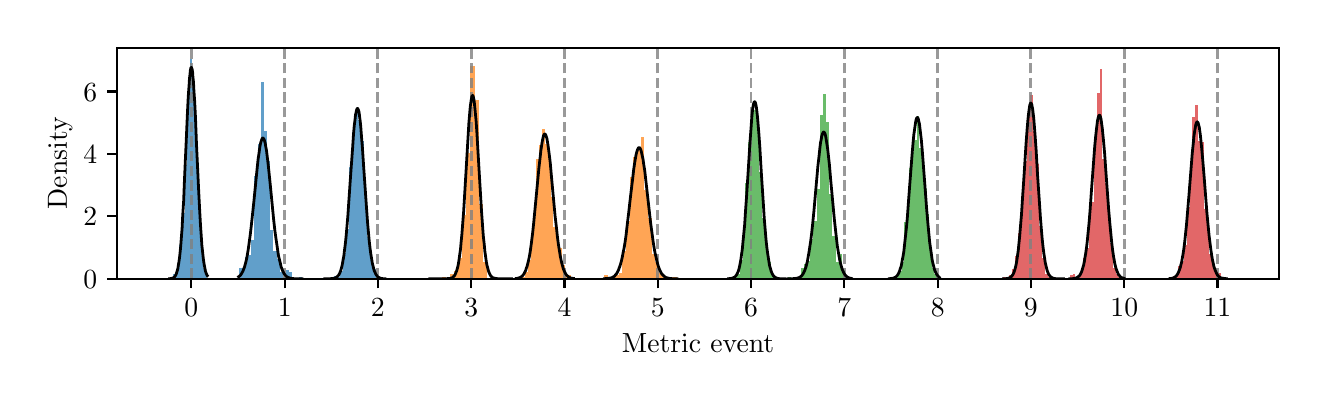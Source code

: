 \begingroup%
\makeatletter%
\begin{pgfpicture}%
\pgfpathrectangle{\pgfpointorigin}{\pgfqpoint{6.358in}{1.755in}}%
\pgfusepath{use as bounding box, clip}%
\begin{pgfscope}%
\pgfsetbuttcap%
\pgfsetmiterjoin%
\definecolor{currentfill}{rgb}{1.0,1.0,1.0}%
\pgfsetfillcolor{currentfill}%
\pgfsetlinewidth{0.0pt}%
\definecolor{currentstroke}{rgb}{1.0,1.0,1.0}%
\pgfsetstrokecolor{currentstroke}%
\pgfsetdash{}{0pt}%
\pgfpathmoveto{\pgfqpoint{-0.0in}{0.0in}}%
\pgfpathlineto{\pgfqpoint{6.358in}{0.0in}}%
\pgfpathlineto{\pgfqpoint{6.358in}{1.755in}}%
\pgfpathlineto{\pgfqpoint{-0.0in}{1.755in}}%
\pgfpathclose%
\pgfusepath{fill}%
\end{pgfscope}%
\begin{pgfscope}%
\pgfsetbuttcap%
\pgfsetmiterjoin%
\definecolor{currentfill}{rgb}{1.0,1.0,1.0}%
\pgfsetfillcolor{currentfill}%
\pgfsetlinewidth{0.0pt}%
\definecolor{currentstroke}{rgb}{0.0,0.0,0.0}%
\pgfsetstrokecolor{currentstroke}%
\pgfsetstrokeopacity{0.0}%
\pgfsetdash{}{0pt}%
\pgfpathmoveto{\pgfqpoint{0.446in}{0.5in}}%
\pgfpathlineto{\pgfqpoint{6.258in}{0.5in}}%
\pgfpathlineto{\pgfqpoint{6.258in}{1.655in}}%
\pgfpathlineto{\pgfqpoint{0.446in}{1.655in}}%
\pgfpathclose%
\pgfusepath{fill}%
\end{pgfscope}%
\begin{pgfscope}%
\pgfpathrectangle{\pgfqpoint{0.446in}{0.5in}}{\pgfqpoint{5.812in}{1.155in}}%
\pgfusepath{clip}%
\pgfsetbuttcap%
\pgfsetmiterjoin%
\definecolor{currentfill}{rgb}{0.122,0.467,0.706}%
\pgfsetfillcolor{currentfill}%
\pgfsetfillopacity{0.7}%
\pgfsetlinewidth{0.0pt}%
\definecolor{currentstroke}{rgb}{0.0,0.0,0.0}%
\pgfsetstrokecolor{currentstroke}%
\pgfsetstrokeopacity{0.7}%
\pgfsetdash{}{0pt}%
\pgfpathmoveto{\pgfqpoint{0.71in}{0.5in}}%
\pgfpathlineto{\pgfqpoint{0.719in}{0.5in}}%
\pgfpathlineto{\pgfqpoint{0.719in}{0.503in}}%
\pgfpathlineto{\pgfqpoint{0.71in}{0.503in}}%
\pgfpathclose%
\pgfusepath{fill}%
\end{pgfscope}%
\begin{pgfscope}%
\pgfpathrectangle{\pgfqpoint{0.446in}{0.5in}}{\pgfqpoint{5.812in}{1.155in}}%
\pgfusepath{clip}%
\pgfsetbuttcap%
\pgfsetmiterjoin%
\definecolor{currentfill}{rgb}{0.122,0.467,0.706}%
\pgfsetfillcolor{currentfill}%
\pgfsetfillopacity{0.7}%
\pgfsetlinewidth{0.0pt}%
\definecolor{currentstroke}{rgb}{0.0,0.0,0.0}%
\pgfsetstrokecolor{currentstroke}%
\pgfsetstrokeopacity{0.7}%
\pgfsetdash{}{0pt}%
\pgfpathmoveto{\pgfqpoint{0.719in}{0.5in}}%
\pgfpathlineto{\pgfqpoint{0.729in}{0.5in}}%
\pgfpathlineto{\pgfqpoint{0.729in}{0.507in}}%
\pgfpathlineto{\pgfqpoint{0.719in}{0.507in}}%
\pgfpathclose%
\pgfusepath{fill}%
\end{pgfscope}%
\begin{pgfscope}%
\pgfpathrectangle{\pgfqpoint{0.446in}{0.5in}}{\pgfqpoint{5.812in}{1.155in}}%
\pgfusepath{clip}%
\pgfsetbuttcap%
\pgfsetmiterjoin%
\definecolor{currentfill}{rgb}{0.122,0.467,0.706}%
\pgfsetfillcolor{currentfill}%
\pgfsetfillopacity{0.7}%
\pgfsetlinewidth{0.0pt}%
\definecolor{currentstroke}{rgb}{0.0,0.0,0.0}%
\pgfsetstrokecolor{currentstroke}%
\pgfsetstrokeopacity{0.7}%
\pgfsetdash{}{0pt}%
\pgfpathmoveto{\pgfqpoint{0.729in}{0.5in}}%
\pgfpathlineto{\pgfqpoint{0.738in}{0.5in}}%
\pgfpathlineto{\pgfqpoint{0.738in}{0.521in}}%
\pgfpathlineto{\pgfqpoint{0.729in}{0.521in}}%
\pgfpathclose%
\pgfusepath{fill}%
\end{pgfscope}%
\begin{pgfscope}%
\pgfpathrectangle{\pgfqpoint{0.446in}{0.5in}}{\pgfqpoint{5.812in}{1.155in}}%
\pgfusepath{clip}%
\pgfsetbuttcap%
\pgfsetmiterjoin%
\definecolor{currentfill}{rgb}{0.122,0.467,0.706}%
\pgfsetfillcolor{currentfill}%
\pgfsetfillopacity{0.7}%
\pgfsetlinewidth{0.0pt}%
\definecolor{currentstroke}{rgb}{0.0,0.0,0.0}%
\pgfsetstrokecolor{currentstroke}%
\pgfsetstrokeopacity{0.7}%
\pgfsetdash{}{0pt}%
\pgfpathmoveto{\pgfqpoint{0.738in}{0.5in}}%
\pgfpathlineto{\pgfqpoint{0.748in}{0.5in}}%
\pgfpathlineto{\pgfqpoint{0.748in}{0.514in}}%
\pgfpathlineto{\pgfqpoint{0.738in}{0.514in}}%
\pgfpathclose%
\pgfusepath{fill}%
\end{pgfscope}%
\begin{pgfscope}%
\pgfpathrectangle{\pgfqpoint{0.446in}{0.5in}}{\pgfqpoint{5.812in}{1.155in}}%
\pgfusepath{clip}%
\pgfsetbuttcap%
\pgfsetmiterjoin%
\definecolor{currentfill}{rgb}{0.122,0.467,0.706}%
\pgfsetfillcolor{currentfill}%
\pgfsetfillopacity{0.7}%
\pgfsetlinewidth{0.0pt}%
\definecolor{currentstroke}{rgb}{0.0,0.0,0.0}%
\pgfsetstrokecolor{currentstroke}%
\pgfsetstrokeopacity{0.7}%
\pgfsetdash{}{0pt}%
\pgfpathmoveto{\pgfqpoint{0.748in}{0.5in}}%
\pgfpathlineto{\pgfqpoint{0.757in}{0.5in}}%
\pgfpathlineto{\pgfqpoint{0.757in}{0.569in}}%
\pgfpathlineto{\pgfqpoint{0.748in}{0.569in}}%
\pgfpathclose%
\pgfusepath{fill}%
\end{pgfscope}%
\begin{pgfscope}%
\pgfpathrectangle{\pgfqpoint{0.446in}{0.5in}}{\pgfqpoint{5.812in}{1.155in}}%
\pgfusepath{clip}%
\pgfsetbuttcap%
\pgfsetmiterjoin%
\definecolor{currentfill}{rgb}{0.122,0.467,0.706}%
\pgfsetfillcolor{currentfill}%
\pgfsetfillopacity{0.7}%
\pgfsetlinewidth{0.0pt}%
\definecolor{currentstroke}{rgb}{0.0,0.0,0.0}%
\pgfsetstrokecolor{currentstroke}%
\pgfsetstrokeopacity{0.7}%
\pgfsetdash{}{0pt}%
\pgfpathmoveto{\pgfqpoint{0.757in}{0.5in}}%
\pgfpathlineto{\pgfqpoint{0.766in}{0.5in}}%
\pgfpathlineto{\pgfqpoint{0.766in}{0.667in}}%
\pgfpathlineto{\pgfqpoint{0.757in}{0.667in}}%
\pgfpathclose%
\pgfusepath{fill}%
\end{pgfscope}%
\begin{pgfscope}%
\pgfpathrectangle{\pgfqpoint{0.446in}{0.5in}}{\pgfqpoint{5.812in}{1.155in}}%
\pgfusepath{clip}%
\pgfsetbuttcap%
\pgfsetmiterjoin%
\definecolor{currentfill}{rgb}{0.122,0.467,0.706}%
\pgfsetfillcolor{currentfill}%
\pgfsetfillopacity{0.7}%
\pgfsetlinewidth{0.0pt}%
\definecolor{currentstroke}{rgb}{0.0,0.0,0.0}%
\pgfsetstrokecolor{currentstroke}%
\pgfsetstrokeopacity{0.7}%
\pgfsetdash{}{0pt}%
\pgfpathmoveto{\pgfqpoint{0.766in}{0.5in}}%
\pgfpathlineto{\pgfqpoint{0.776in}{0.5in}}%
\pgfpathlineto{\pgfqpoint{0.776in}{0.709in}}%
\pgfpathlineto{\pgfqpoint{0.766in}{0.709in}}%
\pgfpathclose%
\pgfusepath{fill}%
\end{pgfscope}%
\begin{pgfscope}%
\pgfpathrectangle{\pgfqpoint{0.446in}{0.5in}}{\pgfqpoint{5.812in}{1.155in}}%
\pgfusepath{clip}%
\pgfsetbuttcap%
\pgfsetmiterjoin%
\definecolor{currentfill}{rgb}{0.122,0.467,0.706}%
\pgfsetfillcolor{currentfill}%
\pgfsetfillopacity{0.7}%
\pgfsetlinewidth{0.0pt}%
\definecolor{currentstroke}{rgb}{0.0,0.0,0.0}%
\pgfsetstrokecolor{currentstroke}%
\pgfsetstrokeopacity{0.7}%
\pgfsetdash{}{0pt}%
\pgfpathmoveto{\pgfqpoint{0.776in}{0.5in}}%
\pgfpathlineto{\pgfqpoint{0.785in}{0.5in}}%
\pgfpathlineto{\pgfqpoint{0.785in}{0.83in}}%
\pgfpathlineto{\pgfqpoint{0.776in}{0.83in}}%
\pgfpathclose%
\pgfusepath{fill}%
\end{pgfscope}%
\begin{pgfscope}%
\pgfpathrectangle{\pgfqpoint{0.446in}{0.5in}}{\pgfqpoint{5.812in}{1.155in}}%
\pgfusepath{clip}%
\pgfsetbuttcap%
\pgfsetmiterjoin%
\definecolor{currentfill}{rgb}{0.122,0.467,0.706}%
\pgfsetfillcolor{currentfill}%
\pgfsetfillopacity{0.7}%
\pgfsetlinewidth{0.0pt}%
\definecolor{currentstroke}{rgb}{0.0,0.0,0.0}%
\pgfsetstrokecolor{currentstroke}%
\pgfsetstrokeopacity{0.7}%
\pgfsetdash{}{0pt}%
\pgfpathmoveto{\pgfqpoint{0.785in}{0.5in}}%
\pgfpathlineto{\pgfqpoint{0.795in}{0.5in}}%
\pgfpathlineto{\pgfqpoint{0.795in}{1.067in}}%
\pgfpathlineto{\pgfqpoint{0.785in}{1.067in}}%
\pgfpathclose%
\pgfusepath{fill}%
\end{pgfscope}%
\begin{pgfscope}%
\pgfpathrectangle{\pgfqpoint{0.446in}{0.5in}}{\pgfqpoint{5.812in}{1.155in}}%
\pgfusepath{clip}%
\pgfsetbuttcap%
\pgfsetmiterjoin%
\definecolor{currentfill}{rgb}{0.122,0.467,0.706}%
\pgfsetfillcolor{currentfill}%
\pgfsetfillopacity{0.7}%
\pgfsetlinewidth{0.0pt}%
\definecolor{currentstroke}{rgb}{0.0,0.0,0.0}%
\pgfsetstrokecolor{currentstroke}%
\pgfsetstrokeopacity{0.7}%
\pgfsetdash{}{0pt}%
\pgfpathmoveto{\pgfqpoint{0.795in}{0.5in}}%
\pgfpathlineto{\pgfqpoint{0.804in}{0.5in}}%
\pgfpathlineto{\pgfqpoint{0.804in}{1.401in}}%
\pgfpathlineto{\pgfqpoint{0.795in}{1.401in}}%
\pgfpathclose%
\pgfusepath{fill}%
\end{pgfscope}%
\begin{pgfscope}%
\pgfpathrectangle{\pgfqpoint{0.446in}{0.5in}}{\pgfqpoint{5.812in}{1.155in}}%
\pgfusepath{clip}%
\pgfsetbuttcap%
\pgfsetmiterjoin%
\definecolor{currentfill}{rgb}{0.122,0.467,0.706}%
\pgfsetfillcolor{currentfill}%
\pgfsetfillopacity{0.7}%
\pgfsetlinewidth{0.0pt}%
\definecolor{currentstroke}{rgb}{0.0,0.0,0.0}%
\pgfsetstrokecolor{currentstroke}%
\pgfsetstrokeopacity{0.7}%
\pgfsetdash{}{0pt}%
\pgfpathmoveto{\pgfqpoint{0.804in}{0.5in}}%
\pgfpathlineto{\pgfqpoint{0.813in}{0.5in}}%
\pgfpathlineto{\pgfqpoint{0.813in}{1.495in}}%
\pgfpathlineto{\pgfqpoint{0.804in}{1.495in}}%
\pgfpathclose%
\pgfusepath{fill}%
\end{pgfscope}%
\begin{pgfscope}%
\pgfpathrectangle{\pgfqpoint{0.446in}{0.5in}}{\pgfqpoint{5.812in}{1.155in}}%
\pgfusepath{clip}%
\pgfsetbuttcap%
\pgfsetmiterjoin%
\definecolor{currentfill}{rgb}{0.122,0.467,0.706}%
\pgfsetfillcolor{currentfill}%
\pgfsetfillopacity{0.7}%
\pgfsetlinewidth{0.0pt}%
\definecolor{currentstroke}{rgb}{0.0,0.0,0.0}%
\pgfsetstrokecolor{currentstroke}%
\pgfsetstrokeopacity{0.7}%
\pgfsetdash{}{0pt}%
\pgfpathmoveto{\pgfqpoint{0.813in}{0.5in}}%
\pgfpathlineto{\pgfqpoint{0.823in}{0.5in}}%
\pgfpathlineto{\pgfqpoint{0.823in}{1.6in}}%
\pgfpathlineto{\pgfqpoint{0.813in}{1.6in}}%
\pgfpathclose%
\pgfusepath{fill}%
\end{pgfscope}%
\begin{pgfscope}%
\pgfpathrectangle{\pgfqpoint{0.446in}{0.5in}}{\pgfqpoint{5.812in}{1.155in}}%
\pgfusepath{clip}%
\pgfsetbuttcap%
\pgfsetmiterjoin%
\definecolor{currentfill}{rgb}{0.122,0.467,0.706}%
\pgfsetfillcolor{currentfill}%
\pgfsetfillopacity{0.7}%
\pgfsetlinewidth{0.0pt}%
\definecolor{currentstroke}{rgb}{0.0,0.0,0.0}%
\pgfsetstrokecolor{currentstroke}%
\pgfsetstrokeopacity{0.7}%
\pgfsetdash{}{0pt}%
\pgfpathmoveto{\pgfqpoint{0.823in}{0.5in}}%
\pgfpathlineto{\pgfqpoint{0.832in}{0.5in}}%
\pgfpathlineto{\pgfqpoint{0.832in}{1.537in}}%
\pgfpathlineto{\pgfqpoint{0.823in}{1.537in}}%
\pgfpathclose%
\pgfusepath{fill}%
\end{pgfscope}%
\begin{pgfscope}%
\pgfpathrectangle{\pgfqpoint{0.446in}{0.5in}}{\pgfqpoint{5.812in}{1.155in}}%
\pgfusepath{clip}%
\pgfsetbuttcap%
\pgfsetmiterjoin%
\definecolor{currentfill}{rgb}{0.122,0.467,0.706}%
\pgfsetfillcolor{currentfill}%
\pgfsetfillopacity{0.7}%
\pgfsetlinewidth{0.0pt}%
\definecolor{currentstroke}{rgb}{0.0,0.0,0.0}%
\pgfsetstrokecolor{currentstroke}%
\pgfsetstrokeopacity{0.7}%
\pgfsetdash{}{0pt}%
\pgfpathmoveto{\pgfqpoint{0.832in}{0.5in}}%
\pgfpathlineto{\pgfqpoint{0.842in}{0.5in}}%
\pgfpathlineto{\pgfqpoint{0.842in}{1.3in}}%
\pgfpathlineto{\pgfqpoint{0.832in}{1.3in}}%
\pgfpathclose%
\pgfusepath{fill}%
\end{pgfscope}%
\begin{pgfscope}%
\pgfpathrectangle{\pgfqpoint{0.446in}{0.5in}}{\pgfqpoint{5.812in}{1.155in}}%
\pgfusepath{clip}%
\pgfsetbuttcap%
\pgfsetmiterjoin%
\definecolor{currentfill}{rgb}{0.122,0.467,0.706}%
\pgfsetfillcolor{currentfill}%
\pgfsetfillopacity{0.7}%
\pgfsetlinewidth{0.0pt}%
\definecolor{currentstroke}{rgb}{0.0,0.0,0.0}%
\pgfsetstrokecolor{currentstroke}%
\pgfsetstrokeopacity{0.7}%
\pgfsetdash{}{0pt}%
\pgfpathmoveto{\pgfqpoint{0.842in}{0.5in}}%
\pgfpathlineto{\pgfqpoint{0.851in}{0.5in}}%
\pgfpathlineto{\pgfqpoint{0.851in}{1.119in}}%
\pgfpathlineto{\pgfqpoint{0.842in}{1.119in}}%
\pgfpathclose%
\pgfusepath{fill}%
\end{pgfscope}%
\begin{pgfscope}%
\pgfpathrectangle{\pgfqpoint{0.446in}{0.5in}}{\pgfqpoint{5.812in}{1.155in}}%
\pgfusepath{clip}%
\pgfsetbuttcap%
\pgfsetmiterjoin%
\definecolor{currentfill}{rgb}{0.122,0.467,0.706}%
\pgfsetfillcolor{currentfill}%
\pgfsetfillopacity{0.7}%
\pgfsetlinewidth{0.0pt}%
\definecolor{currentstroke}{rgb}{0.0,0.0,0.0}%
\pgfsetstrokecolor{currentstroke}%
\pgfsetstrokeopacity{0.7}%
\pgfsetdash{}{0pt}%
\pgfpathmoveto{\pgfqpoint{0.851in}{0.5in}}%
\pgfpathlineto{\pgfqpoint{0.86in}{0.5in}}%
\pgfpathlineto{\pgfqpoint{0.86in}{0.883in}}%
\pgfpathlineto{\pgfqpoint{0.851in}{0.883in}}%
\pgfpathclose%
\pgfusepath{fill}%
\end{pgfscope}%
\begin{pgfscope}%
\pgfpathrectangle{\pgfqpoint{0.446in}{0.5in}}{\pgfqpoint{5.812in}{1.155in}}%
\pgfusepath{clip}%
\pgfsetbuttcap%
\pgfsetmiterjoin%
\definecolor{currentfill}{rgb}{0.122,0.467,0.706}%
\pgfsetfillcolor{currentfill}%
\pgfsetfillopacity{0.7}%
\pgfsetlinewidth{0.0pt}%
\definecolor{currentstroke}{rgb}{0.0,0.0,0.0}%
\pgfsetstrokecolor{currentstroke}%
\pgfsetstrokeopacity{0.7}%
\pgfsetdash{}{0pt}%
\pgfpathmoveto{\pgfqpoint{0.86in}{0.5in}}%
\pgfpathlineto{\pgfqpoint{0.87in}{0.5in}}%
\pgfpathlineto{\pgfqpoint{0.87in}{0.764in}}%
\pgfpathlineto{\pgfqpoint{0.86in}{0.764in}}%
\pgfpathclose%
\pgfusepath{fill}%
\end{pgfscope}%
\begin{pgfscope}%
\pgfpathrectangle{\pgfqpoint{0.446in}{0.5in}}{\pgfqpoint{5.812in}{1.155in}}%
\pgfusepath{clip}%
\pgfsetbuttcap%
\pgfsetmiterjoin%
\definecolor{currentfill}{rgb}{0.122,0.467,0.706}%
\pgfsetfillcolor{currentfill}%
\pgfsetfillopacity{0.7}%
\pgfsetlinewidth{0.0pt}%
\definecolor{currentstroke}{rgb}{0.0,0.0,0.0}%
\pgfsetstrokecolor{currentstroke}%
\pgfsetstrokeopacity{0.7}%
\pgfsetdash{}{0pt}%
\pgfpathmoveto{\pgfqpoint{0.87in}{0.5in}}%
\pgfpathlineto{\pgfqpoint{0.879in}{0.5in}}%
\pgfpathlineto{\pgfqpoint{0.879in}{0.656in}}%
\pgfpathlineto{\pgfqpoint{0.87in}{0.656in}}%
\pgfpathclose%
\pgfusepath{fill}%
\end{pgfscope}%
\begin{pgfscope}%
\pgfpathrectangle{\pgfqpoint{0.446in}{0.5in}}{\pgfqpoint{5.812in}{1.155in}}%
\pgfusepath{clip}%
\pgfsetbuttcap%
\pgfsetmiterjoin%
\definecolor{currentfill}{rgb}{0.122,0.467,0.706}%
\pgfsetfillcolor{currentfill}%
\pgfsetfillopacity{0.7}%
\pgfsetlinewidth{0.0pt}%
\definecolor{currentstroke}{rgb}{0.0,0.0,0.0}%
\pgfsetstrokecolor{currentstroke}%
\pgfsetstrokeopacity{0.7}%
\pgfsetdash{}{0pt}%
\pgfpathmoveto{\pgfqpoint{0.879in}{0.5in}}%
\pgfpathlineto{\pgfqpoint{0.889in}{0.5in}}%
\pgfpathlineto{\pgfqpoint{0.889in}{0.555in}}%
\pgfpathlineto{\pgfqpoint{0.879in}{0.555in}}%
\pgfpathclose%
\pgfusepath{fill}%
\end{pgfscope}%
\begin{pgfscope}%
\pgfpathrectangle{\pgfqpoint{0.446in}{0.5in}}{\pgfqpoint{5.812in}{1.155in}}%
\pgfusepath{clip}%
\pgfsetbuttcap%
\pgfsetmiterjoin%
\definecolor{currentfill}{rgb}{0.122,0.467,0.706}%
\pgfsetfillcolor{currentfill}%
\pgfsetfillopacity{0.7}%
\pgfsetlinewidth{0.0pt}%
\definecolor{currentstroke}{rgb}{0.0,0.0,0.0}%
\pgfsetstrokecolor{currentstroke}%
\pgfsetstrokeopacity{0.7}%
\pgfsetdash{}{0pt}%
\pgfpathmoveto{\pgfqpoint{0.889in}{0.5in}}%
\pgfpathlineto{\pgfqpoint{0.898in}{0.5in}}%
\pgfpathlineto{\pgfqpoint{0.898in}{0.531in}}%
\pgfpathlineto{\pgfqpoint{0.889in}{0.531in}}%
\pgfpathclose%
\pgfusepath{fill}%
\end{pgfscope}%
\begin{pgfscope}%
\pgfpathrectangle{\pgfqpoint{0.446in}{0.5in}}{\pgfqpoint{5.812in}{1.155in}}%
\pgfusepath{clip}%
\pgfsetbuttcap%
\pgfsetmiterjoin%
\definecolor{currentfill}{rgb}{0.122,0.467,0.706}%
\pgfsetfillcolor{currentfill}%
\pgfsetfillopacity{0.7}%
\pgfsetlinewidth{0.0pt}%
\definecolor{currentstroke}{rgb}{0.0,0.0,0.0}%
\pgfsetstrokecolor{currentstroke}%
\pgfsetstrokeopacity{0.7}%
\pgfsetdash{}{0pt}%
\pgfpathmoveto{\pgfqpoint{1.055in}{0.5in}}%
\pgfpathlineto{\pgfqpoint{1.071in}{0.5in}}%
\pgfpathlineto{\pgfqpoint{1.071in}{0.553in}}%
\pgfpathlineto{\pgfqpoint{1.055in}{0.553in}}%
\pgfpathclose%
\pgfusepath{fill}%
\end{pgfscope}%
\begin{pgfscope}%
\pgfpathrectangle{\pgfqpoint{0.446in}{0.5in}}{\pgfqpoint{5.812in}{1.155in}}%
\pgfusepath{clip}%
\pgfsetbuttcap%
\pgfsetmiterjoin%
\definecolor{currentfill}{rgb}{0.122,0.467,0.706}%
\pgfsetfillcolor{currentfill}%
\pgfsetfillopacity{0.7}%
\pgfsetlinewidth{0.0pt}%
\definecolor{currentstroke}{rgb}{0.0,0.0,0.0}%
\pgfsetstrokecolor{currentstroke}%
\pgfsetstrokeopacity{0.7}%
\pgfsetdash{}{0pt}%
\pgfpathmoveto{\pgfqpoint{1.071in}{0.5in}}%
\pgfpathlineto{\pgfqpoint{1.087in}{0.5in}}%
\pgfpathlineto{\pgfqpoint{1.087in}{0.553in}}%
\pgfpathlineto{\pgfqpoint{1.071in}{0.553in}}%
\pgfpathclose%
\pgfusepath{fill}%
\end{pgfscope}%
\begin{pgfscope}%
\pgfpathrectangle{\pgfqpoint{0.446in}{0.5in}}{\pgfqpoint{5.812in}{1.155in}}%
\pgfusepath{clip}%
\pgfsetbuttcap%
\pgfsetmiterjoin%
\definecolor{currentfill}{rgb}{0.122,0.467,0.706}%
\pgfsetfillcolor{currentfill}%
\pgfsetfillopacity{0.7}%
\pgfsetlinewidth{0.0pt}%
\definecolor{currentstroke}{rgb}{0.0,0.0,0.0}%
\pgfsetstrokecolor{currentstroke}%
\pgfsetstrokeopacity{0.7}%
\pgfsetdash{}{0pt}%
\pgfpathmoveto{\pgfqpoint{1.087in}{0.5in}}%
\pgfpathlineto{\pgfqpoint{1.103in}{0.5in}}%
\pgfpathlineto{\pgfqpoint{1.103in}{0.606in}}%
\pgfpathlineto{\pgfqpoint{1.087in}{0.606in}}%
\pgfpathclose%
\pgfusepath{fill}%
\end{pgfscope}%
\begin{pgfscope}%
\pgfpathrectangle{\pgfqpoint{0.446in}{0.5in}}{\pgfqpoint{5.812in}{1.155in}}%
\pgfusepath{clip}%
\pgfsetbuttcap%
\pgfsetmiterjoin%
\definecolor{currentfill}{rgb}{0.122,0.467,0.706}%
\pgfsetfillcolor{currentfill}%
\pgfsetfillopacity{0.7}%
\pgfsetlinewidth{0.0pt}%
\definecolor{currentstroke}{rgb}{0.0,0.0,0.0}%
\pgfsetstrokecolor{currentstroke}%
\pgfsetstrokeopacity{0.7}%
\pgfsetdash{}{0pt}%
\pgfpathmoveto{\pgfqpoint{1.103in}{0.5in}}%
\pgfpathlineto{\pgfqpoint{1.118in}{0.5in}}%
\pgfpathlineto{\pgfqpoint{1.118in}{0.617in}}%
\pgfpathlineto{\pgfqpoint{1.103in}{0.617in}}%
\pgfpathclose%
\pgfusepath{fill}%
\end{pgfscope}%
\begin{pgfscope}%
\pgfpathrectangle{\pgfqpoint{0.446in}{0.5in}}{\pgfqpoint{5.812in}{1.155in}}%
\pgfusepath{clip}%
\pgfsetbuttcap%
\pgfsetmiterjoin%
\definecolor{currentfill}{rgb}{0.122,0.467,0.706}%
\pgfsetfillcolor{currentfill}%
\pgfsetfillopacity{0.7}%
\pgfsetlinewidth{0.0pt}%
\definecolor{currentstroke}{rgb}{0.0,0.0,0.0}%
\pgfsetstrokecolor{currentstroke}%
\pgfsetstrokeopacity{0.7}%
\pgfsetdash{}{0pt}%
\pgfpathmoveto{\pgfqpoint{1.118in}{0.5in}}%
\pgfpathlineto{\pgfqpoint{1.134in}{0.5in}}%
\pgfpathlineto{\pgfqpoint{1.134in}{0.692in}}%
\pgfpathlineto{\pgfqpoint{1.118in}{0.692in}}%
\pgfpathclose%
\pgfusepath{fill}%
\end{pgfscope}%
\begin{pgfscope}%
\pgfpathrectangle{\pgfqpoint{0.446in}{0.5in}}{\pgfqpoint{5.812in}{1.155in}}%
\pgfusepath{clip}%
\pgfsetbuttcap%
\pgfsetmiterjoin%
\definecolor{currentfill}{rgb}{0.122,0.467,0.706}%
\pgfsetfillcolor{currentfill}%
\pgfsetfillopacity{0.7}%
\pgfsetlinewidth{0.0pt}%
\definecolor{currentstroke}{rgb}{0.0,0.0,0.0}%
\pgfsetstrokecolor{currentstroke}%
\pgfsetstrokeopacity{0.7}%
\pgfsetdash{}{0pt}%
\pgfpathmoveto{\pgfqpoint{1.134in}{0.5in}}%
\pgfpathlineto{\pgfqpoint{1.15in}{0.5in}}%
\pgfpathlineto{\pgfqpoint{1.15in}{1.012in}}%
\pgfpathlineto{\pgfqpoint{1.134in}{1.012in}}%
\pgfpathclose%
\pgfusepath{fill}%
\end{pgfscope}%
\begin{pgfscope}%
\pgfpathrectangle{\pgfqpoint{0.446in}{0.5in}}{\pgfqpoint{5.812in}{1.155in}}%
\pgfusepath{clip}%
\pgfsetbuttcap%
\pgfsetmiterjoin%
\definecolor{currentfill}{rgb}{0.122,0.467,0.706}%
\pgfsetfillcolor{currentfill}%
\pgfsetfillopacity{0.7}%
\pgfsetlinewidth{0.0pt}%
\definecolor{currentstroke}{rgb}{0.0,0.0,0.0}%
\pgfsetstrokecolor{currentstroke}%
\pgfsetstrokeopacity{0.7}%
\pgfsetdash{}{0pt}%
\pgfpathmoveto{\pgfqpoint{1.15in}{0.5in}}%
\pgfpathlineto{\pgfqpoint{1.166in}{0.5in}}%
\pgfpathlineto{\pgfqpoint{1.166in}{1.172in}}%
\pgfpathlineto{\pgfqpoint{1.15in}{1.172in}}%
\pgfpathclose%
\pgfusepath{fill}%
\end{pgfscope}%
\begin{pgfscope}%
\pgfpathrectangle{\pgfqpoint{0.446in}{0.5in}}{\pgfqpoint{5.812in}{1.155in}}%
\pgfusepath{clip}%
\pgfsetbuttcap%
\pgfsetmiterjoin%
\definecolor{currentfill}{rgb}{0.122,0.467,0.706}%
\pgfsetfillcolor{currentfill}%
\pgfsetfillopacity{0.7}%
\pgfsetlinewidth{0.0pt}%
\definecolor{currentstroke}{rgb}{0.0,0.0,0.0}%
\pgfsetstrokecolor{currentstroke}%
\pgfsetstrokeopacity{0.7}%
\pgfsetdash{}{0pt}%
\pgfpathmoveto{\pgfqpoint{1.166in}{0.5in}}%
\pgfpathlineto{\pgfqpoint{1.181in}{0.5in}}%
\pgfpathlineto{\pgfqpoint{1.181in}{1.481in}}%
\pgfpathlineto{\pgfqpoint{1.166in}{1.481in}}%
\pgfpathclose%
\pgfusepath{fill}%
\end{pgfscope}%
\begin{pgfscope}%
\pgfpathrectangle{\pgfqpoint{0.446in}{0.5in}}{\pgfqpoint{5.812in}{1.155in}}%
\pgfusepath{clip}%
\pgfsetbuttcap%
\pgfsetmiterjoin%
\definecolor{currentfill}{rgb}{0.122,0.467,0.706}%
\pgfsetfillcolor{currentfill}%
\pgfsetfillopacity{0.7}%
\pgfsetlinewidth{0.0pt}%
\definecolor{currentstroke}{rgb}{0.0,0.0,0.0}%
\pgfsetstrokecolor{currentstroke}%
\pgfsetstrokeopacity{0.7}%
\pgfsetdash{}{0pt}%
\pgfpathmoveto{\pgfqpoint{1.181in}{0.5in}}%
\pgfpathlineto{\pgfqpoint{1.197in}{0.5in}}%
\pgfpathlineto{\pgfqpoint{1.197in}{1.236in}}%
\pgfpathlineto{\pgfqpoint{1.181in}{1.236in}}%
\pgfpathclose%
\pgfusepath{fill}%
\end{pgfscope}%
\begin{pgfscope}%
\pgfpathrectangle{\pgfqpoint{0.446in}{0.5in}}{\pgfqpoint{5.812in}{1.155in}}%
\pgfusepath{clip}%
\pgfsetbuttcap%
\pgfsetmiterjoin%
\definecolor{currentfill}{rgb}{0.122,0.467,0.706}%
\pgfsetfillcolor{currentfill}%
\pgfsetfillopacity{0.7}%
\pgfsetlinewidth{0.0pt}%
\definecolor{currentstroke}{rgb}{0.0,0.0,0.0}%
\pgfsetstrokecolor{currentstroke}%
\pgfsetstrokeopacity{0.7}%
\pgfsetdash{}{0pt}%
\pgfpathmoveto{\pgfqpoint{1.197in}{0.5in}}%
\pgfpathlineto{\pgfqpoint{1.213in}{0.5in}}%
\pgfpathlineto{\pgfqpoint{1.213in}{1.086in}}%
\pgfpathlineto{\pgfqpoint{1.197in}{1.086in}}%
\pgfpathclose%
\pgfusepath{fill}%
\end{pgfscope}%
\begin{pgfscope}%
\pgfpathrectangle{\pgfqpoint{0.446in}{0.5in}}{\pgfqpoint{5.812in}{1.155in}}%
\pgfusepath{clip}%
\pgfsetbuttcap%
\pgfsetmiterjoin%
\definecolor{currentfill}{rgb}{0.122,0.467,0.706}%
\pgfsetfillcolor{currentfill}%
\pgfsetfillopacity{0.7}%
\pgfsetlinewidth{0.0pt}%
\definecolor{currentstroke}{rgb}{0.0,0.0,0.0}%
\pgfsetstrokecolor{currentstroke}%
\pgfsetstrokeopacity{0.7}%
\pgfsetdash{}{0pt}%
\pgfpathmoveto{\pgfqpoint{1.213in}{0.5in}}%
\pgfpathlineto{\pgfqpoint{1.229in}{0.5in}}%
\pgfpathlineto{\pgfqpoint{1.229in}{0.745in}}%
\pgfpathlineto{\pgfqpoint{1.213in}{0.745in}}%
\pgfpathclose%
\pgfusepath{fill}%
\end{pgfscope}%
\begin{pgfscope}%
\pgfpathrectangle{\pgfqpoint{0.446in}{0.5in}}{\pgfqpoint{5.812in}{1.155in}}%
\pgfusepath{clip}%
\pgfsetbuttcap%
\pgfsetmiterjoin%
\definecolor{currentfill}{rgb}{0.122,0.467,0.706}%
\pgfsetfillcolor{currentfill}%
\pgfsetfillopacity{0.7}%
\pgfsetlinewidth{0.0pt}%
\definecolor{currentstroke}{rgb}{0.0,0.0,0.0}%
\pgfsetstrokecolor{currentstroke}%
\pgfsetstrokeopacity{0.7}%
\pgfsetdash{}{0pt}%
\pgfpathmoveto{\pgfqpoint{1.229in}{0.5in}}%
\pgfpathlineto{\pgfqpoint{1.245in}{0.5in}}%
\pgfpathlineto{\pgfqpoint{1.245in}{0.638in}}%
\pgfpathlineto{\pgfqpoint{1.229in}{0.638in}}%
\pgfpathclose%
\pgfusepath{fill}%
\end{pgfscope}%
\begin{pgfscope}%
\pgfpathrectangle{\pgfqpoint{0.446in}{0.5in}}{\pgfqpoint{5.812in}{1.155in}}%
\pgfusepath{clip}%
\pgfsetbuttcap%
\pgfsetmiterjoin%
\definecolor{currentfill}{rgb}{0.122,0.467,0.706}%
\pgfsetfillcolor{currentfill}%
\pgfsetfillopacity{0.7}%
\pgfsetlinewidth{0.0pt}%
\definecolor{currentstroke}{rgb}{0.0,0.0,0.0}%
\pgfsetstrokecolor{currentstroke}%
\pgfsetstrokeopacity{0.7}%
\pgfsetdash{}{0pt}%
\pgfpathmoveto{\pgfqpoint{1.245in}{0.5in}}%
\pgfpathlineto{\pgfqpoint{1.26in}{0.5in}}%
\pgfpathlineto{\pgfqpoint{1.26in}{0.596in}}%
\pgfpathlineto{\pgfqpoint{1.245in}{0.596in}}%
\pgfpathclose%
\pgfusepath{fill}%
\end{pgfscope}%
\begin{pgfscope}%
\pgfpathrectangle{\pgfqpoint{0.446in}{0.5in}}{\pgfqpoint{5.812in}{1.155in}}%
\pgfusepath{clip}%
\pgfsetbuttcap%
\pgfsetmiterjoin%
\definecolor{currentfill}{rgb}{0.122,0.467,0.706}%
\pgfsetfillcolor{currentfill}%
\pgfsetfillopacity{0.7}%
\pgfsetlinewidth{0.0pt}%
\definecolor{currentstroke}{rgb}{0.0,0.0,0.0}%
\pgfsetstrokecolor{currentstroke}%
\pgfsetstrokeopacity{0.7}%
\pgfsetdash{}{0pt}%
\pgfpathmoveto{\pgfqpoint{1.26in}{0.5in}}%
\pgfpathlineto{\pgfqpoint{1.276in}{0.5in}}%
\pgfpathlineto{\pgfqpoint{1.276in}{0.532in}}%
\pgfpathlineto{\pgfqpoint{1.26in}{0.532in}}%
\pgfpathclose%
\pgfusepath{fill}%
\end{pgfscope}%
\begin{pgfscope}%
\pgfpathrectangle{\pgfqpoint{0.446in}{0.5in}}{\pgfqpoint{5.812in}{1.155in}}%
\pgfusepath{clip}%
\pgfsetbuttcap%
\pgfsetmiterjoin%
\definecolor{currentfill}{rgb}{0.122,0.467,0.706}%
\pgfsetfillcolor{currentfill}%
\pgfsetfillopacity{0.7}%
\pgfsetlinewidth{0.0pt}%
\definecolor{currentstroke}{rgb}{0.0,0.0,0.0}%
\pgfsetstrokecolor{currentstroke}%
\pgfsetstrokeopacity{0.7}%
\pgfsetdash{}{0pt}%
\pgfpathmoveto{\pgfqpoint{1.276in}{0.5in}}%
\pgfpathlineto{\pgfqpoint{1.292in}{0.5in}}%
\pgfpathlineto{\pgfqpoint{1.292in}{0.51in}}%
\pgfpathlineto{\pgfqpoint{1.276in}{0.51in}}%
\pgfpathclose%
\pgfusepath{fill}%
\end{pgfscope}%
\begin{pgfscope}%
\pgfpathrectangle{\pgfqpoint{0.446in}{0.5in}}{\pgfqpoint{5.812in}{1.155in}}%
\pgfusepath{clip}%
\pgfsetbuttcap%
\pgfsetmiterjoin%
\definecolor{currentfill}{rgb}{0.122,0.467,0.706}%
\pgfsetfillcolor{currentfill}%
\pgfsetfillopacity{0.7}%
\pgfsetlinewidth{0.0pt}%
\definecolor{currentstroke}{rgb}{0.0,0.0,0.0}%
\pgfsetstrokecolor{currentstroke}%
\pgfsetstrokeopacity{0.7}%
\pgfsetdash{}{0pt}%
\pgfpathmoveto{\pgfqpoint{1.292in}{0.5in}}%
\pgfpathlineto{\pgfqpoint{1.308in}{0.5in}}%
\pgfpathlineto{\pgfqpoint{1.308in}{0.542in}}%
\pgfpathlineto{\pgfqpoint{1.292in}{0.542in}}%
\pgfpathclose%
\pgfusepath{fill}%
\end{pgfscope}%
\begin{pgfscope}%
\pgfpathrectangle{\pgfqpoint{0.446in}{0.5in}}{\pgfqpoint{5.812in}{1.155in}}%
\pgfusepath{clip}%
\pgfsetbuttcap%
\pgfsetmiterjoin%
\definecolor{currentfill}{rgb}{0.122,0.467,0.706}%
\pgfsetfillcolor{currentfill}%
\pgfsetfillopacity{0.7}%
\pgfsetlinewidth{0.0pt}%
\definecolor{currentstroke}{rgb}{0.0,0.0,0.0}%
\pgfsetstrokecolor{currentstroke}%
\pgfsetstrokeopacity{0.7}%
\pgfsetdash{}{0pt}%
\pgfpathmoveto{\pgfqpoint{1.308in}{0.5in}}%
\pgfpathlineto{\pgfqpoint{1.323in}{0.5in}}%
\pgfpathlineto{\pgfqpoint{1.323in}{0.532in}}%
\pgfpathlineto{\pgfqpoint{1.308in}{0.532in}}%
\pgfpathclose%
\pgfusepath{fill}%
\end{pgfscope}%
\begin{pgfscope}%
\pgfpathrectangle{\pgfqpoint{0.446in}{0.5in}}{\pgfqpoint{5.812in}{1.155in}}%
\pgfusepath{clip}%
\pgfsetbuttcap%
\pgfsetmiterjoin%
\definecolor{currentfill}{rgb}{0.122,0.467,0.706}%
\pgfsetfillcolor{currentfill}%
\pgfsetfillopacity{0.7}%
\pgfsetlinewidth{0.0pt}%
\definecolor{currentstroke}{rgb}{0.0,0.0,0.0}%
\pgfsetstrokecolor{currentstroke}%
\pgfsetstrokeopacity{0.7}%
\pgfsetdash{}{0pt}%
\pgfpathmoveto{\pgfqpoint{1.323in}{0.5in}}%
\pgfpathlineto{\pgfqpoint{1.339in}{0.5in}}%
\pgfpathlineto{\pgfqpoint{1.339in}{0.5in}}%
\pgfpathlineto{\pgfqpoint{1.323in}{0.5in}}%
\pgfpathclose%
\pgfusepath{fill}%
\end{pgfscope}%
\begin{pgfscope}%
\pgfpathrectangle{\pgfqpoint{0.446in}{0.5in}}{\pgfqpoint{5.812in}{1.155in}}%
\pgfusepath{clip}%
\pgfsetbuttcap%
\pgfsetmiterjoin%
\definecolor{currentfill}{rgb}{0.122,0.467,0.706}%
\pgfsetfillcolor{currentfill}%
\pgfsetfillopacity{0.7}%
\pgfsetlinewidth{0.0pt}%
\definecolor{currentstroke}{rgb}{0.0,0.0,0.0}%
\pgfsetstrokecolor{currentstroke}%
\pgfsetstrokeopacity{0.7}%
\pgfsetdash{}{0pt}%
\pgfpathmoveto{\pgfqpoint{1.339in}{0.5in}}%
\pgfpathlineto{\pgfqpoint{1.355in}{0.5in}}%
\pgfpathlineto{\pgfqpoint{1.355in}{0.5in}}%
\pgfpathlineto{\pgfqpoint{1.339in}{0.5in}}%
\pgfpathclose%
\pgfusepath{fill}%
\end{pgfscope}%
\begin{pgfscope}%
\pgfpathrectangle{\pgfqpoint{0.446in}{0.5in}}{\pgfqpoint{5.812in}{1.155in}}%
\pgfusepath{clip}%
\pgfsetbuttcap%
\pgfsetmiterjoin%
\definecolor{currentfill}{rgb}{0.122,0.467,0.706}%
\pgfsetfillcolor{currentfill}%
\pgfsetfillopacity{0.7}%
\pgfsetlinewidth{0.0pt}%
\definecolor{currentstroke}{rgb}{0.0,0.0,0.0}%
\pgfsetstrokecolor{currentstroke}%
\pgfsetstrokeopacity{0.7}%
\pgfsetdash{}{0pt}%
\pgfpathmoveto{\pgfqpoint{1.355in}{0.5in}}%
\pgfpathlineto{\pgfqpoint{1.371in}{0.5in}}%
\pgfpathlineto{\pgfqpoint{1.371in}{0.51in}}%
\pgfpathlineto{\pgfqpoint{1.355in}{0.51in}}%
\pgfpathclose%
\pgfusepath{fill}%
\end{pgfscope}%
\begin{pgfscope}%
\pgfpathrectangle{\pgfqpoint{0.446in}{0.5in}}{\pgfqpoint{5.812in}{1.155in}}%
\pgfusepath{clip}%
\pgfsetbuttcap%
\pgfsetmiterjoin%
\definecolor{currentfill}{rgb}{0.122,0.467,0.706}%
\pgfsetfillcolor{currentfill}%
\pgfsetfillopacity{0.7}%
\pgfsetlinewidth{0.0pt}%
\definecolor{currentstroke}{rgb}{0.0,0.0,0.0}%
\pgfsetstrokecolor{currentstroke}%
\pgfsetstrokeopacity{0.7}%
\pgfsetdash{}{0pt}%
\pgfpathmoveto{\pgfqpoint{1.485in}{0.5in}}%
\pgfpathlineto{\pgfqpoint{1.5in}{0.5in}}%
\pgfpathlineto{\pgfqpoint{1.5in}{0.502in}}%
\pgfpathlineto{\pgfqpoint{1.485in}{0.502in}}%
\pgfpathclose%
\pgfusepath{fill}%
\end{pgfscope}%
\begin{pgfscope}%
\pgfpathrectangle{\pgfqpoint{0.446in}{0.5in}}{\pgfqpoint{5.812in}{1.155in}}%
\pgfusepath{clip}%
\pgfsetbuttcap%
\pgfsetmiterjoin%
\definecolor{currentfill}{rgb}{0.122,0.467,0.706}%
\pgfsetfillcolor{currentfill}%
\pgfsetfillopacity{0.7}%
\pgfsetlinewidth{0.0pt}%
\definecolor{currentstroke}{rgb}{0.0,0.0,0.0}%
\pgfsetstrokecolor{currentstroke}%
\pgfsetstrokeopacity{0.7}%
\pgfsetdash{}{0pt}%
\pgfpathmoveto{\pgfqpoint{1.5in}{0.5in}}%
\pgfpathlineto{\pgfqpoint{1.515in}{0.5in}}%
\pgfpathlineto{\pgfqpoint{1.515in}{0.5in}}%
\pgfpathlineto{\pgfqpoint{1.5in}{0.5in}}%
\pgfpathclose%
\pgfusepath{fill}%
\end{pgfscope}%
\begin{pgfscope}%
\pgfpathrectangle{\pgfqpoint{0.446in}{0.5in}}{\pgfqpoint{5.812in}{1.155in}}%
\pgfusepath{clip}%
\pgfsetbuttcap%
\pgfsetmiterjoin%
\definecolor{currentfill}{rgb}{0.122,0.467,0.706}%
\pgfsetfillcolor{currentfill}%
\pgfsetfillopacity{0.7}%
\pgfsetlinewidth{0.0pt}%
\definecolor{currentstroke}{rgb}{0.0,0.0,0.0}%
\pgfsetstrokecolor{currentstroke}%
\pgfsetstrokeopacity{0.7}%
\pgfsetdash{}{0pt}%
\pgfpathmoveto{\pgfqpoint{1.515in}{0.5in}}%
\pgfpathlineto{\pgfqpoint{1.53in}{0.5in}}%
\pgfpathlineto{\pgfqpoint{1.53in}{0.502in}}%
\pgfpathlineto{\pgfqpoint{1.515in}{0.502in}}%
\pgfpathclose%
\pgfusepath{fill}%
\end{pgfscope}%
\begin{pgfscope}%
\pgfpathrectangle{\pgfqpoint{0.446in}{0.5in}}{\pgfqpoint{5.812in}{1.155in}}%
\pgfusepath{clip}%
\pgfsetbuttcap%
\pgfsetmiterjoin%
\definecolor{currentfill}{rgb}{0.122,0.467,0.706}%
\pgfsetfillcolor{currentfill}%
\pgfsetfillopacity{0.7}%
\pgfsetlinewidth{0.0pt}%
\definecolor{currentstroke}{rgb}{0.0,0.0,0.0}%
\pgfsetstrokecolor{currentstroke}%
\pgfsetstrokeopacity{0.7}%
\pgfsetdash{}{0pt}%
\pgfpathmoveto{\pgfqpoint{1.53in}{0.5in}}%
\pgfpathlineto{\pgfqpoint{1.545in}{0.5in}}%
\pgfpathlineto{\pgfqpoint{1.545in}{0.511in}}%
\pgfpathlineto{\pgfqpoint{1.53in}{0.511in}}%
\pgfpathclose%
\pgfusepath{fill}%
\end{pgfscope}%
\begin{pgfscope}%
\pgfpathrectangle{\pgfqpoint{0.446in}{0.5in}}{\pgfqpoint{5.812in}{1.155in}}%
\pgfusepath{clip}%
\pgfsetbuttcap%
\pgfsetmiterjoin%
\definecolor{currentfill}{rgb}{0.122,0.467,0.706}%
\pgfsetfillcolor{currentfill}%
\pgfsetfillopacity{0.7}%
\pgfsetlinewidth{0.0pt}%
\definecolor{currentstroke}{rgb}{0.0,0.0,0.0}%
\pgfsetstrokecolor{currentstroke}%
\pgfsetstrokeopacity{0.7}%
\pgfsetdash{}{0pt}%
\pgfpathmoveto{\pgfqpoint{1.545in}{0.5in}}%
\pgfpathlineto{\pgfqpoint{1.56in}{0.5in}}%
\pgfpathlineto{\pgfqpoint{1.56in}{0.508in}}%
\pgfpathlineto{\pgfqpoint{1.545in}{0.508in}}%
\pgfpathclose%
\pgfusepath{fill}%
\end{pgfscope}%
\begin{pgfscope}%
\pgfpathrectangle{\pgfqpoint{0.446in}{0.5in}}{\pgfqpoint{5.812in}{1.155in}}%
\pgfusepath{clip}%
\pgfsetbuttcap%
\pgfsetmiterjoin%
\definecolor{currentfill}{rgb}{0.122,0.467,0.706}%
\pgfsetfillcolor{currentfill}%
\pgfsetfillopacity{0.7}%
\pgfsetlinewidth{0.0pt}%
\definecolor{currentstroke}{rgb}{0.0,0.0,0.0}%
\pgfsetstrokecolor{currentstroke}%
\pgfsetstrokeopacity{0.7}%
\pgfsetdash{}{0pt}%
\pgfpathmoveto{\pgfqpoint{1.56in}{0.5in}}%
\pgfpathlineto{\pgfqpoint{1.576in}{0.5in}}%
\pgfpathlineto{\pgfqpoint{1.576in}{0.536in}}%
\pgfpathlineto{\pgfqpoint{1.56in}{0.536in}}%
\pgfpathclose%
\pgfusepath{fill}%
\end{pgfscope}%
\begin{pgfscope}%
\pgfpathrectangle{\pgfqpoint{0.446in}{0.5in}}{\pgfqpoint{5.812in}{1.155in}}%
\pgfusepath{clip}%
\pgfsetbuttcap%
\pgfsetmiterjoin%
\definecolor{currentfill}{rgb}{0.122,0.467,0.706}%
\pgfsetfillcolor{currentfill}%
\pgfsetfillopacity{0.7}%
\pgfsetlinewidth{0.0pt}%
\definecolor{currentstroke}{rgb}{0.0,0.0,0.0}%
\pgfsetstrokecolor{currentstroke}%
\pgfsetstrokeopacity{0.7}%
\pgfsetdash{}{0pt}%
\pgfpathmoveto{\pgfqpoint{1.576in}{0.5in}}%
\pgfpathlineto{\pgfqpoint{1.591in}{0.5in}}%
\pgfpathlineto{\pgfqpoint{1.591in}{0.627in}}%
\pgfpathlineto{\pgfqpoint{1.576in}{0.627in}}%
\pgfpathclose%
\pgfusepath{fill}%
\end{pgfscope}%
\begin{pgfscope}%
\pgfpathrectangle{\pgfqpoint{0.446in}{0.5in}}{\pgfqpoint{5.812in}{1.155in}}%
\pgfusepath{clip}%
\pgfsetbuttcap%
\pgfsetmiterjoin%
\definecolor{currentfill}{rgb}{0.122,0.467,0.706}%
\pgfsetfillcolor{currentfill}%
\pgfsetfillopacity{0.7}%
\pgfsetlinewidth{0.0pt}%
\definecolor{currentstroke}{rgb}{0.0,0.0,0.0}%
\pgfsetstrokecolor{currentstroke}%
\pgfsetstrokeopacity{0.7}%
\pgfsetdash{}{0pt}%
\pgfpathmoveto{\pgfqpoint{1.591in}{0.5in}}%
\pgfpathlineto{\pgfqpoint{1.606in}{0.5in}}%
\pgfpathlineto{\pgfqpoint{1.606in}{0.746in}}%
\pgfpathlineto{\pgfqpoint{1.591in}{0.746in}}%
\pgfpathclose%
\pgfusepath{fill}%
\end{pgfscope}%
\begin{pgfscope}%
\pgfpathrectangle{\pgfqpoint{0.446in}{0.5in}}{\pgfqpoint{5.812in}{1.155in}}%
\pgfusepath{clip}%
\pgfsetbuttcap%
\pgfsetmiterjoin%
\definecolor{currentfill}{rgb}{0.122,0.467,0.706}%
\pgfsetfillcolor{currentfill}%
\pgfsetfillopacity{0.7}%
\pgfsetlinewidth{0.0pt}%
\definecolor{currentstroke}{rgb}{0.0,0.0,0.0}%
\pgfsetstrokecolor{currentstroke}%
\pgfsetstrokeopacity{0.7}%
\pgfsetdash{}{0pt}%
\pgfpathmoveto{\pgfqpoint{1.606in}{0.5in}}%
\pgfpathlineto{\pgfqpoint{1.621in}{0.5in}}%
\pgfpathlineto{\pgfqpoint{1.621in}{1.058in}}%
\pgfpathlineto{\pgfqpoint{1.606in}{1.058in}}%
\pgfpathclose%
\pgfusepath{fill}%
\end{pgfscope}%
\begin{pgfscope}%
\pgfpathrectangle{\pgfqpoint{0.446in}{0.5in}}{\pgfqpoint{5.812in}{1.155in}}%
\pgfusepath{clip}%
\pgfsetbuttcap%
\pgfsetmiterjoin%
\definecolor{currentfill}{rgb}{0.122,0.467,0.706}%
\pgfsetfillcolor{currentfill}%
\pgfsetfillopacity{0.7}%
\pgfsetlinewidth{0.0pt}%
\definecolor{currentstroke}{rgb}{0.0,0.0,0.0}%
\pgfsetstrokecolor{currentstroke}%
\pgfsetstrokeopacity{0.7}%
\pgfsetdash{}{0pt}%
\pgfpathmoveto{\pgfqpoint{1.621in}{0.5in}}%
\pgfpathlineto{\pgfqpoint{1.636in}{0.5in}}%
\pgfpathlineto{\pgfqpoint{1.636in}{1.232in}}%
\pgfpathlineto{\pgfqpoint{1.621in}{1.232in}}%
\pgfpathclose%
\pgfusepath{fill}%
\end{pgfscope}%
\begin{pgfscope}%
\pgfpathrectangle{\pgfqpoint{0.446in}{0.5in}}{\pgfqpoint{5.812in}{1.155in}}%
\pgfusepath{clip}%
\pgfsetbuttcap%
\pgfsetmiterjoin%
\definecolor{currentfill}{rgb}{0.122,0.467,0.706}%
\pgfsetfillcolor{currentfill}%
\pgfsetfillopacity{0.7}%
\pgfsetlinewidth{0.0pt}%
\definecolor{currentstroke}{rgb}{0.0,0.0,0.0}%
\pgfsetstrokecolor{currentstroke}%
\pgfsetstrokeopacity{0.7}%
\pgfsetdash{}{0pt}%
\pgfpathmoveto{\pgfqpoint{1.636in}{0.5in}}%
\pgfpathlineto{\pgfqpoint{1.651in}{0.5in}}%
\pgfpathlineto{\pgfqpoint{1.651in}{1.326in}}%
\pgfpathlineto{\pgfqpoint{1.636in}{1.326in}}%
\pgfpathclose%
\pgfusepath{fill}%
\end{pgfscope}%
\begin{pgfscope}%
\pgfpathrectangle{\pgfqpoint{0.446in}{0.5in}}{\pgfqpoint{5.812in}{1.155in}}%
\pgfusepath{clip}%
\pgfsetbuttcap%
\pgfsetmiterjoin%
\definecolor{currentfill}{rgb}{0.122,0.467,0.706}%
\pgfsetfillcolor{currentfill}%
\pgfsetfillopacity{0.7}%
\pgfsetlinewidth{0.0pt}%
\definecolor{currentstroke}{rgb}{0.0,0.0,0.0}%
\pgfsetstrokecolor{currentstroke}%
\pgfsetstrokeopacity{0.7}%
\pgfsetdash{}{0pt}%
\pgfpathmoveto{\pgfqpoint{1.651in}{0.5in}}%
\pgfpathlineto{\pgfqpoint{1.666in}{0.5in}}%
\pgfpathlineto{\pgfqpoint{1.666in}{1.295in}}%
\pgfpathlineto{\pgfqpoint{1.651in}{1.295in}}%
\pgfpathclose%
\pgfusepath{fill}%
\end{pgfscope}%
\begin{pgfscope}%
\pgfpathrectangle{\pgfqpoint{0.446in}{0.5in}}{\pgfqpoint{5.812in}{1.155in}}%
\pgfusepath{clip}%
\pgfsetbuttcap%
\pgfsetmiterjoin%
\definecolor{currentfill}{rgb}{0.122,0.467,0.706}%
\pgfsetfillcolor{currentfill}%
\pgfsetfillopacity{0.7}%
\pgfsetlinewidth{0.0pt}%
\definecolor{currentstroke}{rgb}{0.0,0.0,0.0}%
\pgfsetstrokecolor{currentstroke}%
\pgfsetstrokeopacity{0.7}%
\pgfsetdash{}{0pt}%
\pgfpathmoveto{\pgfqpoint{1.666in}{0.5in}}%
\pgfpathlineto{\pgfqpoint{1.681in}{0.5in}}%
\pgfpathlineto{\pgfqpoint{1.681in}{1.188in}}%
\pgfpathlineto{\pgfqpoint{1.666in}{1.188in}}%
\pgfpathclose%
\pgfusepath{fill}%
\end{pgfscope}%
\begin{pgfscope}%
\pgfpathrectangle{\pgfqpoint{0.446in}{0.5in}}{\pgfqpoint{5.812in}{1.155in}}%
\pgfusepath{clip}%
\pgfsetbuttcap%
\pgfsetmiterjoin%
\definecolor{currentfill}{rgb}{0.122,0.467,0.706}%
\pgfsetfillcolor{currentfill}%
\pgfsetfillopacity{0.7}%
\pgfsetlinewidth{0.0pt}%
\definecolor{currentstroke}{rgb}{0.0,0.0,0.0}%
\pgfsetstrokecolor{currentstroke}%
\pgfsetstrokeopacity{0.7}%
\pgfsetdash{}{0pt}%
\pgfpathmoveto{\pgfqpoint{1.681in}{0.5in}}%
\pgfpathlineto{\pgfqpoint{1.696in}{0.5in}}%
\pgfpathlineto{\pgfqpoint{1.696in}{0.917in}}%
\pgfpathlineto{\pgfqpoint{1.681in}{0.917in}}%
\pgfpathclose%
\pgfusepath{fill}%
\end{pgfscope}%
\begin{pgfscope}%
\pgfpathrectangle{\pgfqpoint{0.446in}{0.5in}}{\pgfqpoint{5.812in}{1.155in}}%
\pgfusepath{clip}%
\pgfsetbuttcap%
\pgfsetmiterjoin%
\definecolor{currentfill}{rgb}{0.122,0.467,0.706}%
\pgfsetfillcolor{currentfill}%
\pgfsetfillopacity{0.7}%
\pgfsetlinewidth{0.0pt}%
\definecolor{currentstroke}{rgb}{0.0,0.0,0.0}%
\pgfsetstrokecolor{currentstroke}%
\pgfsetstrokeopacity{0.7}%
\pgfsetdash{}{0pt}%
\pgfpathmoveto{\pgfqpoint{1.696in}{0.5in}}%
\pgfpathlineto{\pgfqpoint{1.711in}{0.5in}}%
\pgfpathlineto{\pgfqpoint{1.711in}{0.71in}}%
\pgfpathlineto{\pgfqpoint{1.696in}{0.71in}}%
\pgfpathclose%
\pgfusepath{fill}%
\end{pgfscope}%
\begin{pgfscope}%
\pgfpathrectangle{\pgfqpoint{0.446in}{0.5in}}{\pgfqpoint{5.812in}{1.155in}}%
\pgfusepath{clip}%
\pgfsetbuttcap%
\pgfsetmiterjoin%
\definecolor{currentfill}{rgb}{0.122,0.467,0.706}%
\pgfsetfillcolor{currentfill}%
\pgfsetfillopacity{0.7}%
\pgfsetlinewidth{0.0pt}%
\definecolor{currentstroke}{rgb}{0.0,0.0,0.0}%
\pgfsetstrokecolor{currentstroke}%
\pgfsetstrokeopacity{0.7}%
\pgfsetdash{}{0pt}%
\pgfpathmoveto{\pgfqpoint{1.711in}{0.5in}}%
\pgfpathlineto{\pgfqpoint{1.726in}{0.5in}}%
\pgfpathlineto{\pgfqpoint{1.726in}{0.599in}}%
\pgfpathlineto{\pgfqpoint{1.711in}{0.599in}}%
\pgfpathclose%
\pgfusepath{fill}%
\end{pgfscope}%
\begin{pgfscope}%
\pgfpathrectangle{\pgfqpoint{0.446in}{0.5in}}{\pgfqpoint{5.812in}{1.155in}}%
\pgfusepath{clip}%
\pgfsetbuttcap%
\pgfsetmiterjoin%
\definecolor{currentfill}{rgb}{0.122,0.467,0.706}%
\pgfsetfillcolor{currentfill}%
\pgfsetfillopacity{0.7}%
\pgfsetlinewidth{0.0pt}%
\definecolor{currentstroke}{rgb}{0.0,0.0,0.0}%
\pgfsetstrokecolor{currentstroke}%
\pgfsetstrokeopacity{0.7}%
\pgfsetdash{}{0pt}%
\pgfpathmoveto{\pgfqpoint{1.726in}{0.5in}}%
\pgfpathlineto{\pgfqpoint{1.741in}{0.5in}}%
\pgfpathlineto{\pgfqpoint{1.741in}{0.549in}}%
\pgfpathlineto{\pgfqpoint{1.726in}{0.549in}}%
\pgfpathclose%
\pgfusepath{fill}%
\end{pgfscope}%
\begin{pgfscope}%
\pgfpathrectangle{\pgfqpoint{0.446in}{0.5in}}{\pgfqpoint{5.812in}{1.155in}}%
\pgfusepath{clip}%
\pgfsetbuttcap%
\pgfsetmiterjoin%
\definecolor{currentfill}{rgb}{0.122,0.467,0.706}%
\pgfsetfillcolor{currentfill}%
\pgfsetfillopacity{0.7}%
\pgfsetlinewidth{0.0pt}%
\definecolor{currentstroke}{rgb}{0.0,0.0,0.0}%
\pgfsetstrokecolor{currentstroke}%
\pgfsetstrokeopacity{0.7}%
\pgfsetdash{}{0pt}%
\pgfpathmoveto{\pgfqpoint{1.741in}{0.5in}}%
\pgfpathlineto{\pgfqpoint{1.756in}{0.5in}}%
\pgfpathlineto{\pgfqpoint{1.756in}{0.508in}}%
\pgfpathlineto{\pgfqpoint{1.741in}{0.508in}}%
\pgfpathclose%
\pgfusepath{fill}%
\end{pgfscope}%
\begin{pgfscope}%
\pgfpathrectangle{\pgfqpoint{0.446in}{0.5in}}{\pgfqpoint{5.812in}{1.155in}}%
\pgfusepath{clip}%
\pgfsetbuttcap%
\pgfsetmiterjoin%
\definecolor{currentfill}{rgb}{0.122,0.467,0.706}%
\pgfsetfillcolor{currentfill}%
\pgfsetfillopacity{0.7}%
\pgfsetlinewidth{0.0pt}%
\definecolor{currentstroke}{rgb}{0.0,0.0,0.0}%
\pgfsetstrokecolor{currentstroke}%
\pgfsetstrokeopacity{0.7}%
\pgfsetdash{}{0pt}%
\pgfpathmoveto{\pgfqpoint{1.756in}{0.5in}}%
\pgfpathlineto{\pgfqpoint{1.771in}{0.5in}}%
\pgfpathlineto{\pgfqpoint{1.771in}{0.508in}}%
\pgfpathlineto{\pgfqpoint{1.756in}{0.508in}}%
\pgfpathclose%
\pgfusepath{fill}%
\end{pgfscope}%
\begin{pgfscope}%
\pgfpathrectangle{\pgfqpoint{0.446in}{0.5in}}{\pgfqpoint{5.812in}{1.155in}}%
\pgfusepath{clip}%
\pgfsetbuttcap%
\pgfsetmiterjoin%
\definecolor{currentfill}{rgb}{0.122,0.467,0.706}%
\pgfsetfillcolor{currentfill}%
\pgfsetfillopacity{0.7}%
\pgfsetlinewidth{0.0pt}%
\definecolor{currentstroke}{rgb}{0.0,0.0,0.0}%
\pgfsetstrokecolor{currentstroke}%
\pgfsetstrokeopacity{0.7}%
\pgfsetdash{}{0pt}%
\pgfpathmoveto{\pgfqpoint{1.771in}{0.5in}}%
\pgfpathlineto{\pgfqpoint{1.787in}{0.5in}}%
\pgfpathlineto{\pgfqpoint{1.787in}{0.502in}}%
\pgfpathlineto{\pgfqpoint{1.771in}{0.502in}}%
\pgfpathclose%
\pgfusepath{fill}%
\end{pgfscope}%
\begin{pgfscope}%
\pgfpathrectangle{\pgfqpoint{0.446in}{0.5in}}{\pgfqpoint{5.812in}{1.155in}}%
\pgfusepath{clip}%
\pgfsetbuttcap%
\pgfsetmiterjoin%
\definecolor{currentfill}{rgb}{1.0,0.498,0.055}%
\pgfsetfillcolor{currentfill}%
\pgfsetfillopacity{0.7}%
\pgfsetlinewidth{0.0pt}%
\definecolor{currentstroke}{rgb}{0.0,0.0,0.0}%
\pgfsetstrokecolor{currentstroke}%
\pgfsetstrokeopacity{0.7}%
\pgfsetdash{}{0pt}%
\pgfpathmoveto{\pgfqpoint{2.01in}{0.5in}}%
\pgfpathlineto{\pgfqpoint{2.03in}{0.5in}}%
\pgfpathlineto{\pgfqpoint{2.03in}{0.503in}}%
\pgfpathlineto{\pgfqpoint{2.01in}{0.503in}}%
\pgfpathclose%
\pgfusepath{fill}%
\end{pgfscope}%
\begin{pgfscope}%
\pgfpathrectangle{\pgfqpoint{0.446in}{0.5in}}{\pgfqpoint{5.812in}{1.155in}}%
\pgfusepath{clip}%
\pgfsetbuttcap%
\pgfsetmiterjoin%
\definecolor{currentfill}{rgb}{1.0,0.498,0.055}%
\pgfsetfillcolor{currentfill}%
\pgfsetfillopacity{0.7}%
\pgfsetlinewidth{0.0pt}%
\definecolor{currentstroke}{rgb}{0.0,0.0,0.0}%
\pgfsetstrokecolor{currentstroke}%
\pgfsetstrokeopacity{0.7}%
\pgfsetdash{}{0pt}%
\pgfpathmoveto{\pgfqpoint{2.03in}{0.5in}}%
\pgfpathlineto{\pgfqpoint{2.05in}{0.5in}}%
\pgfpathlineto{\pgfqpoint{2.05in}{0.5in}}%
\pgfpathlineto{\pgfqpoint{2.03in}{0.5in}}%
\pgfpathclose%
\pgfusepath{fill}%
\end{pgfscope}%
\begin{pgfscope}%
\pgfpathrectangle{\pgfqpoint{0.446in}{0.5in}}{\pgfqpoint{5.812in}{1.155in}}%
\pgfusepath{clip}%
\pgfsetbuttcap%
\pgfsetmiterjoin%
\definecolor{currentfill}{rgb}{1.0,0.498,0.055}%
\pgfsetfillcolor{currentfill}%
\pgfsetfillopacity{0.7}%
\pgfsetlinewidth{0.0pt}%
\definecolor{currentstroke}{rgb}{0.0,0.0,0.0}%
\pgfsetstrokecolor{currentstroke}%
\pgfsetstrokeopacity{0.7}%
\pgfsetdash{}{0pt}%
\pgfpathmoveto{\pgfqpoint{2.05in}{0.5in}}%
\pgfpathlineto{\pgfqpoint{2.071in}{0.5in}}%
\pgfpathlineto{\pgfqpoint{2.071in}{0.503in}}%
\pgfpathlineto{\pgfqpoint{2.05in}{0.503in}}%
\pgfpathclose%
\pgfusepath{fill}%
\end{pgfscope}%
\begin{pgfscope}%
\pgfpathrectangle{\pgfqpoint{0.446in}{0.5in}}{\pgfqpoint{5.812in}{1.155in}}%
\pgfusepath{clip}%
\pgfsetbuttcap%
\pgfsetmiterjoin%
\definecolor{currentfill}{rgb}{1.0,0.498,0.055}%
\pgfsetfillcolor{currentfill}%
\pgfsetfillopacity{0.7}%
\pgfsetlinewidth{0.0pt}%
\definecolor{currentstroke}{rgb}{0.0,0.0,0.0}%
\pgfsetstrokecolor{currentstroke}%
\pgfsetstrokeopacity{0.7}%
\pgfsetdash{}{0pt}%
\pgfpathmoveto{\pgfqpoint{2.071in}{0.5in}}%
\pgfpathlineto{\pgfqpoint{2.091in}{0.5in}}%
\pgfpathlineto{\pgfqpoint{2.091in}{0.508in}}%
\pgfpathlineto{\pgfqpoint{2.071in}{0.508in}}%
\pgfpathclose%
\pgfusepath{fill}%
\end{pgfscope}%
\begin{pgfscope}%
\pgfpathrectangle{\pgfqpoint{0.446in}{0.5in}}{\pgfqpoint{5.812in}{1.155in}}%
\pgfusepath{clip}%
\pgfsetbuttcap%
\pgfsetmiterjoin%
\definecolor{currentfill}{rgb}{1.0,0.498,0.055}%
\pgfsetfillcolor{currentfill}%
\pgfsetfillopacity{0.7}%
\pgfsetlinewidth{0.0pt}%
\definecolor{currentstroke}{rgb}{0.0,0.0,0.0}%
\pgfsetstrokecolor{currentstroke}%
\pgfsetstrokeopacity{0.7}%
\pgfsetdash{}{0pt}%
\pgfpathmoveto{\pgfqpoint{2.091in}{0.5in}}%
\pgfpathlineto{\pgfqpoint{2.112in}{0.5in}}%
\pgfpathlineto{\pgfqpoint{2.112in}{0.503in}}%
\pgfpathlineto{\pgfqpoint{2.091in}{0.503in}}%
\pgfpathclose%
\pgfusepath{fill}%
\end{pgfscope}%
\begin{pgfscope}%
\pgfpathrectangle{\pgfqpoint{0.446in}{0.5in}}{\pgfqpoint{5.812in}{1.155in}}%
\pgfusepath{clip}%
\pgfsetbuttcap%
\pgfsetmiterjoin%
\definecolor{currentfill}{rgb}{1.0,0.498,0.055}%
\pgfsetfillcolor{currentfill}%
\pgfsetfillopacity{0.7}%
\pgfsetlinewidth{0.0pt}%
\definecolor{currentstroke}{rgb}{0.0,0.0,0.0}%
\pgfsetstrokecolor{currentstroke}%
\pgfsetstrokeopacity{0.7}%
\pgfsetdash{}{0pt}%
\pgfpathmoveto{\pgfqpoint{2.112in}{0.5in}}%
\pgfpathlineto{\pgfqpoint{2.132in}{0.5in}}%
\pgfpathlineto{\pgfqpoint{2.132in}{0.525in}}%
\pgfpathlineto{\pgfqpoint{2.112in}{0.525in}}%
\pgfpathclose%
\pgfusepath{fill}%
\end{pgfscope}%
\begin{pgfscope}%
\pgfpathrectangle{\pgfqpoint{0.446in}{0.5in}}{\pgfqpoint{5.812in}{1.155in}}%
\pgfusepath{clip}%
\pgfsetbuttcap%
\pgfsetmiterjoin%
\definecolor{currentfill}{rgb}{1.0,0.498,0.055}%
\pgfsetfillcolor{currentfill}%
\pgfsetfillopacity{0.7}%
\pgfsetlinewidth{0.0pt}%
\definecolor{currentstroke}{rgb}{0.0,0.0,0.0}%
\pgfsetstrokecolor{currentstroke}%
\pgfsetstrokeopacity{0.7}%
\pgfsetdash{}{0pt}%
\pgfpathmoveto{\pgfqpoint{2.132in}{0.5in}}%
\pgfpathlineto{\pgfqpoint{2.153in}{0.5in}}%
\pgfpathlineto{\pgfqpoint{2.153in}{0.54in}}%
\pgfpathlineto{\pgfqpoint{2.132in}{0.54in}}%
\pgfpathclose%
\pgfusepath{fill}%
\end{pgfscope}%
\begin{pgfscope}%
\pgfpathrectangle{\pgfqpoint{0.446in}{0.5in}}{\pgfqpoint{5.812in}{1.155in}}%
\pgfusepath{clip}%
\pgfsetbuttcap%
\pgfsetmiterjoin%
\definecolor{currentfill}{rgb}{1.0,0.498,0.055}%
\pgfsetfillcolor{currentfill}%
\pgfsetfillopacity{0.7}%
\pgfsetlinewidth{0.0pt}%
\definecolor{currentstroke}{rgb}{0.0,0.0,0.0}%
\pgfsetstrokecolor{currentstroke}%
\pgfsetstrokeopacity{0.7}%
\pgfsetdash{}{0pt}%
\pgfpathmoveto{\pgfqpoint{2.153in}{0.5in}}%
\pgfpathlineto{\pgfqpoint{2.173in}{0.5in}}%
\pgfpathlineto{\pgfqpoint{2.173in}{0.603in}}%
\pgfpathlineto{\pgfqpoint{2.153in}{0.603in}}%
\pgfpathclose%
\pgfusepath{fill}%
\end{pgfscope}%
\begin{pgfscope}%
\pgfpathrectangle{\pgfqpoint{0.446in}{0.5in}}{\pgfqpoint{5.812in}{1.155in}}%
\pgfusepath{clip}%
\pgfsetbuttcap%
\pgfsetmiterjoin%
\definecolor{currentfill}{rgb}{1.0,0.498,0.055}%
\pgfsetfillcolor{currentfill}%
\pgfsetfillopacity{0.7}%
\pgfsetlinewidth{0.0pt}%
\definecolor{currentstroke}{rgb}{0.0,0.0,0.0}%
\pgfsetstrokecolor{currentstroke}%
\pgfsetstrokeopacity{0.7}%
\pgfsetdash{}{0pt}%
\pgfpathmoveto{\pgfqpoint{2.173in}{0.5in}}%
\pgfpathlineto{\pgfqpoint{2.194in}{0.5in}}%
\pgfpathlineto{\pgfqpoint{2.194in}{0.818in}}%
\pgfpathlineto{\pgfqpoint{2.173in}{0.818in}}%
\pgfpathclose%
\pgfusepath{fill}%
\end{pgfscope}%
\begin{pgfscope}%
\pgfpathrectangle{\pgfqpoint{0.446in}{0.5in}}{\pgfqpoint{5.812in}{1.155in}}%
\pgfusepath{clip}%
\pgfsetbuttcap%
\pgfsetmiterjoin%
\definecolor{currentfill}{rgb}{1.0,0.498,0.055}%
\pgfsetfillcolor{currentfill}%
\pgfsetfillopacity{0.7}%
\pgfsetlinewidth{0.0pt}%
\definecolor{currentstroke}{rgb}{0.0,0.0,0.0}%
\pgfsetstrokecolor{currentstroke}%
\pgfsetstrokeopacity{0.7}%
\pgfsetdash{}{0pt}%
\pgfpathmoveto{\pgfqpoint{2.194in}{0.5in}}%
\pgfpathlineto{\pgfqpoint{2.214in}{0.5in}}%
\pgfpathlineto{\pgfqpoint{2.214in}{1.127in}}%
\pgfpathlineto{\pgfqpoint{2.194in}{1.127in}}%
\pgfpathclose%
\pgfusepath{fill}%
\end{pgfscope}%
\begin{pgfscope}%
\pgfpathrectangle{\pgfqpoint{0.446in}{0.5in}}{\pgfqpoint{5.812in}{1.155in}}%
\pgfusepath{clip}%
\pgfsetbuttcap%
\pgfsetmiterjoin%
\definecolor{currentfill}{rgb}{1.0,0.498,0.055}%
\pgfsetfillcolor{currentfill}%
\pgfsetfillopacity{0.7}%
\pgfsetlinewidth{0.0pt}%
\definecolor{currentstroke}{rgb}{0.0,0.0,0.0}%
\pgfsetstrokecolor{currentstroke}%
\pgfsetstrokeopacity{0.7}%
\pgfsetdash{}{0pt}%
\pgfpathmoveto{\pgfqpoint{2.214in}{0.5in}}%
\pgfpathlineto{\pgfqpoint{2.235in}{0.5in}}%
\pgfpathlineto{\pgfqpoint{2.235in}{1.562in}}%
\pgfpathlineto{\pgfqpoint{2.214in}{1.562in}}%
\pgfpathclose%
\pgfusepath{fill}%
\end{pgfscope}%
\begin{pgfscope}%
\pgfpathrectangle{\pgfqpoint{0.446in}{0.5in}}{\pgfqpoint{5.812in}{1.155in}}%
\pgfusepath{clip}%
\pgfsetbuttcap%
\pgfsetmiterjoin%
\definecolor{currentfill}{rgb}{1.0,0.498,0.055}%
\pgfsetfillcolor{currentfill}%
\pgfsetfillopacity{0.7}%
\pgfsetlinewidth{0.0pt}%
\definecolor{currentstroke}{rgb}{0.0,0.0,0.0}%
\pgfsetstrokecolor{currentstroke}%
\pgfsetstrokeopacity{0.7}%
\pgfsetdash{}{0pt}%
\pgfpathmoveto{\pgfqpoint{2.235in}{0.5in}}%
\pgfpathlineto{\pgfqpoint{2.255in}{0.5in}}%
\pgfpathlineto{\pgfqpoint{2.255in}{1.391in}}%
\pgfpathlineto{\pgfqpoint{2.235in}{1.391in}}%
\pgfpathclose%
\pgfusepath{fill}%
\end{pgfscope}%
\begin{pgfscope}%
\pgfpathrectangle{\pgfqpoint{0.446in}{0.5in}}{\pgfqpoint{5.812in}{1.155in}}%
\pgfusepath{clip}%
\pgfsetbuttcap%
\pgfsetmiterjoin%
\definecolor{currentfill}{rgb}{1.0,0.498,0.055}%
\pgfsetfillcolor{currentfill}%
\pgfsetfillopacity{0.7}%
\pgfsetlinewidth{0.0pt}%
\definecolor{currentstroke}{rgb}{0.0,0.0,0.0}%
\pgfsetstrokecolor{currentstroke}%
\pgfsetstrokeopacity{0.7}%
\pgfsetdash{}{0pt}%
\pgfpathmoveto{\pgfqpoint{2.255in}{0.5in}}%
\pgfpathlineto{\pgfqpoint{2.276in}{0.5in}}%
\pgfpathlineto{\pgfqpoint{2.276in}{0.875in}}%
\pgfpathlineto{\pgfqpoint{2.255in}{0.875in}}%
\pgfpathclose%
\pgfusepath{fill}%
\end{pgfscope}%
\begin{pgfscope}%
\pgfpathrectangle{\pgfqpoint{0.446in}{0.5in}}{\pgfqpoint{5.812in}{1.155in}}%
\pgfusepath{clip}%
\pgfsetbuttcap%
\pgfsetmiterjoin%
\definecolor{currentfill}{rgb}{1.0,0.498,0.055}%
\pgfsetfillcolor{currentfill}%
\pgfsetfillopacity{0.7}%
\pgfsetlinewidth{0.0pt}%
\definecolor{currentstroke}{rgb}{0.0,0.0,0.0}%
\pgfsetstrokecolor{currentstroke}%
\pgfsetstrokeopacity{0.7}%
\pgfsetdash{}{0pt}%
\pgfpathmoveto{\pgfqpoint{2.276in}{0.5in}}%
\pgfpathlineto{\pgfqpoint{2.296in}{0.5in}}%
\pgfpathlineto{\pgfqpoint{2.296in}{0.583in}}%
\pgfpathlineto{\pgfqpoint{2.276in}{0.583in}}%
\pgfpathclose%
\pgfusepath{fill}%
\end{pgfscope}%
\begin{pgfscope}%
\pgfpathrectangle{\pgfqpoint{0.446in}{0.5in}}{\pgfqpoint{5.812in}{1.155in}}%
\pgfusepath{clip}%
\pgfsetbuttcap%
\pgfsetmiterjoin%
\definecolor{currentfill}{rgb}{1.0,0.498,0.055}%
\pgfsetfillcolor{currentfill}%
\pgfsetfillopacity{0.7}%
\pgfsetlinewidth{0.0pt}%
\definecolor{currentstroke}{rgb}{0.0,0.0,0.0}%
\pgfsetstrokecolor{currentstroke}%
\pgfsetstrokeopacity{0.7}%
\pgfsetdash{}{0pt}%
\pgfpathmoveto{\pgfqpoint{2.296in}{0.5in}}%
\pgfpathlineto{\pgfqpoint{2.317in}{0.5in}}%
\pgfpathlineto{\pgfqpoint{2.317in}{0.505in}}%
\pgfpathlineto{\pgfqpoint{2.296in}{0.505in}}%
\pgfpathclose%
\pgfusepath{fill}%
\end{pgfscope}%
\begin{pgfscope}%
\pgfpathrectangle{\pgfqpoint{0.446in}{0.5in}}{\pgfqpoint{5.812in}{1.155in}}%
\pgfusepath{clip}%
\pgfsetbuttcap%
\pgfsetmiterjoin%
\definecolor{currentfill}{rgb}{1.0,0.498,0.055}%
\pgfsetfillcolor{currentfill}%
\pgfsetfillopacity{0.7}%
\pgfsetlinewidth{0.0pt}%
\definecolor{currentstroke}{rgb}{0.0,0.0,0.0}%
\pgfsetstrokecolor{currentstroke}%
\pgfsetstrokeopacity{0.7}%
\pgfsetdash{}{0pt}%
\pgfpathmoveto{\pgfqpoint{2.317in}{0.5in}}%
\pgfpathlineto{\pgfqpoint{2.337in}{0.5in}}%
\pgfpathlineto{\pgfqpoint{2.337in}{0.5in}}%
\pgfpathlineto{\pgfqpoint{2.317in}{0.5in}}%
\pgfpathclose%
\pgfusepath{fill}%
\end{pgfscope}%
\begin{pgfscope}%
\pgfpathrectangle{\pgfqpoint{0.446in}{0.5in}}{\pgfqpoint{5.812in}{1.155in}}%
\pgfusepath{clip}%
\pgfsetbuttcap%
\pgfsetmiterjoin%
\definecolor{currentfill}{rgb}{1.0,0.498,0.055}%
\pgfsetfillcolor{currentfill}%
\pgfsetfillopacity{0.7}%
\pgfsetlinewidth{0.0pt}%
\definecolor{currentstroke}{rgb}{0.0,0.0,0.0}%
\pgfsetstrokecolor{currentstroke}%
\pgfsetstrokeopacity{0.7}%
\pgfsetdash{}{0pt}%
\pgfpathmoveto{\pgfqpoint{2.337in}{0.5in}}%
\pgfpathlineto{\pgfqpoint{2.358in}{0.5in}}%
\pgfpathlineto{\pgfqpoint{2.358in}{0.503in}}%
\pgfpathlineto{\pgfqpoint{2.337in}{0.503in}}%
\pgfpathclose%
\pgfusepath{fill}%
\end{pgfscope}%
\begin{pgfscope}%
\pgfpathrectangle{\pgfqpoint{0.446in}{0.5in}}{\pgfqpoint{5.812in}{1.155in}}%
\pgfusepath{clip}%
\pgfsetbuttcap%
\pgfsetmiterjoin%
\definecolor{currentfill}{rgb}{1.0,0.498,0.055}%
\pgfsetfillcolor{currentfill}%
\pgfsetfillopacity{0.7}%
\pgfsetlinewidth{0.0pt}%
\definecolor{currentstroke}{rgb}{0.0,0.0,0.0}%
\pgfsetstrokecolor{currentstroke}%
\pgfsetstrokeopacity{0.7}%
\pgfsetdash{}{0pt}%
\pgfpathmoveto{\pgfqpoint{2.358in}{0.5in}}%
\pgfpathlineto{\pgfqpoint{2.378in}{0.5in}}%
\pgfpathlineto{\pgfqpoint{2.378in}{0.5in}}%
\pgfpathlineto{\pgfqpoint{2.358in}{0.5in}}%
\pgfpathclose%
\pgfusepath{fill}%
\end{pgfscope}%
\begin{pgfscope}%
\pgfpathrectangle{\pgfqpoint{0.446in}{0.5in}}{\pgfqpoint{5.812in}{1.155in}}%
\pgfusepath{clip}%
\pgfsetbuttcap%
\pgfsetmiterjoin%
\definecolor{currentfill}{rgb}{1.0,0.498,0.055}%
\pgfsetfillcolor{currentfill}%
\pgfsetfillopacity{0.7}%
\pgfsetlinewidth{0.0pt}%
\definecolor{currentstroke}{rgb}{0.0,0.0,0.0}%
\pgfsetstrokecolor{currentstroke}%
\pgfsetstrokeopacity{0.7}%
\pgfsetdash{}{0pt}%
\pgfpathmoveto{\pgfqpoint{2.378in}{0.5in}}%
\pgfpathlineto{\pgfqpoint{2.399in}{0.5in}}%
\pgfpathlineto{\pgfqpoint{2.399in}{0.5in}}%
\pgfpathlineto{\pgfqpoint{2.378in}{0.5in}}%
\pgfpathclose%
\pgfusepath{fill}%
\end{pgfscope}%
\begin{pgfscope}%
\pgfpathrectangle{\pgfqpoint{0.446in}{0.5in}}{\pgfqpoint{5.812in}{1.155in}}%
\pgfusepath{clip}%
\pgfsetbuttcap%
\pgfsetmiterjoin%
\definecolor{currentfill}{rgb}{1.0,0.498,0.055}%
\pgfsetfillcolor{currentfill}%
\pgfsetfillopacity{0.7}%
\pgfsetlinewidth{0.0pt}%
\definecolor{currentstroke}{rgb}{0.0,0.0,0.0}%
\pgfsetstrokecolor{currentstroke}%
\pgfsetstrokeopacity{0.7}%
\pgfsetdash{}{0pt}%
\pgfpathmoveto{\pgfqpoint{2.399in}{0.5in}}%
\pgfpathlineto{\pgfqpoint{2.419in}{0.5in}}%
\pgfpathlineto{\pgfqpoint{2.419in}{0.503in}}%
\pgfpathlineto{\pgfqpoint{2.399in}{0.503in}}%
\pgfpathclose%
\pgfusepath{fill}%
\end{pgfscope}%
\begin{pgfscope}%
\pgfpathrectangle{\pgfqpoint{0.446in}{0.5in}}{\pgfqpoint{5.812in}{1.155in}}%
\pgfusepath{clip}%
\pgfsetbuttcap%
\pgfsetmiterjoin%
\definecolor{currentfill}{rgb}{1.0,0.498,0.055}%
\pgfsetfillcolor{currentfill}%
\pgfsetfillopacity{0.7}%
\pgfsetlinewidth{0.0pt}%
\definecolor{currentstroke}{rgb}{0.0,0.0,0.0}%
\pgfsetstrokecolor{currentstroke}%
\pgfsetstrokeopacity{0.7}%
\pgfsetdash{}{0pt}%
\pgfpathmoveto{\pgfqpoint{2.443in}{0.5in}}%
\pgfpathlineto{\pgfqpoint{2.458in}{0.5in}}%
\pgfpathlineto{\pgfqpoint{2.458in}{0.503in}}%
\pgfpathlineto{\pgfqpoint{2.443in}{0.503in}}%
\pgfpathclose%
\pgfusepath{fill}%
\end{pgfscope}%
\begin{pgfscope}%
\pgfpathrectangle{\pgfqpoint{0.446in}{0.5in}}{\pgfqpoint{5.812in}{1.155in}}%
\pgfusepath{clip}%
\pgfsetbuttcap%
\pgfsetmiterjoin%
\definecolor{currentfill}{rgb}{1.0,0.498,0.055}%
\pgfsetfillcolor{currentfill}%
\pgfsetfillopacity{0.7}%
\pgfsetlinewidth{0.0pt}%
\definecolor{currentstroke}{rgb}{0.0,0.0,0.0}%
\pgfsetstrokecolor{currentstroke}%
\pgfsetstrokeopacity{0.7}%
\pgfsetdash{}{0pt}%
\pgfpathmoveto{\pgfqpoint{2.458in}{0.5in}}%
\pgfpathlineto{\pgfqpoint{2.472in}{0.5in}}%
\pgfpathlineto{\pgfqpoint{2.472in}{0.51in}}%
\pgfpathlineto{\pgfqpoint{2.458in}{0.51in}}%
\pgfpathclose%
\pgfusepath{fill}%
\end{pgfscope}%
\begin{pgfscope}%
\pgfpathrectangle{\pgfqpoint{0.446in}{0.5in}}{\pgfqpoint{5.812in}{1.155in}}%
\pgfusepath{clip}%
\pgfsetbuttcap%
\pgfsetmiterjoin%
\definecolor{currentfill}{rgb}{1.0,0.498,0.055}%
\pgfsetfillcolor{currentfill}%
\pgfsetfillopacity{0.7}%
\pgfsetlinewidth{0.0pt}%
\definecolor{currentstroke}{rgb}{0.0,0.0,0.0}%
\pgfsetstrokecolor{currentstroke}%
\pgfsetstrokeopacity{0.7}%
\pgfsetdash{}{0pt}%
\pgfpathmoveto{\pgfqpoint{2.472in}{0.5in}}%
\pgfpathlineto{\pgfqpoint{2.486in}{0.5in}}%
\pgfpathlineto{\pgfqpoint{2.486in}{0.51in}}%
\pgfpathlineto{\pgfqpoint{2.472in}{0.51in}}%
\pgfpathclose%
\pgfusepath{fill}%
\end{pgfscope}%
\begin{pgfscope}%
\pgfpathrectangle{\pgfqpoint{0.446in}{0.5in}}{\pgfqpoint{5.812in}{1.155in}}%
\pgfusepath{clip}%
\pgfsetbuttcap%
\pgfsetmiterjoin%
\definecolor{currentfill}{rgb}{1.0,0.498,0.055}%
\pgfsetfillcolor{currentfill}%
\pgfsetfillopacity{0.7}%
\pgfsetlinewidth{0.0pt}%
\definecolor{currentstroke}{rgb}{0.0,0.0,0.0}%
\pgfsetstrokecolor{currentstroke}%
\pgfsetstrokeopacity{0.7}%
\pgfsetdash{}{0pt}%
\pgfpathmoveto{\pgfqpoint{2.486in}{0.5in}}%
\pgfpathlineto{\pgfqpoint{2.5in}{0.5in}}%
\pgfpathlineto{\pgfqpoint{2.5in}{0.533in}}%
\pgfpathlineto{\pgfqpoint{2.486in}{0.533in}}%
\pgfpathclose%
\pgfusepath{fill}%
\end{pgfscope}%
\begin{pgfscope}%
\pgfpathrectangle{\pgfqpoint{0.446in}{0.5in}}{\pgfqpoint{5.812in}{1.155in}}%
\pgfusepath{clip}%
\pgfsetbuttcap%
\pgfsetmiterjoin%
\definecolor{currentfill}{rgb}{1.0,0.498,0.055}%
\pgfsetfillcolor{currentfill}%
\pgfsetfillopacity{0.7}%
\pgfsetlinewidth{0.0pt}%
\definecolor{currentstroke}{rgb}{0.0,0.0,0.0}%
\pgfsetstrokecolor{currentstroke}%
\pgfsetstrokeopacity{0.7}%
\pgfsetdash{}{0pt}%
\pgfpathmoveto{\pgfqpoint{2.5in}{0.5in}}%
\pgfpathlineto{\pgfqpoint{2.515in}{0.5in}}%
\pgfpathlineto{\pgfqpoint{2.515in}{0.591in}}%
\pgfpathlineto{\pgfqpoint{2.5in}{0.591in}}%
\pgfpathclose%
\pgfusepath{fill}%
\end{pgfscope}%
\begin{pgfscope}%
\pgfpathrectangle{\pgfqpoint{0.446in}{0.5in}}{\pgfqpoint{5.812in}{1.155in}}%
\pgfusepath{clip}%
\pgfsetbuttcap%
\pgfsetmiterjoin%
\definecolor{currentfill}{rgb}{1.0,0.498,0.055}%
\pgfsetfillcolor{currentfill}%
\pgfsetfillopacity{0.7}%
\pgfsetlinewidth{0.0pt}%
\definecolor{currentstroke}{rgb}{0.0,0.0,0.0}%
\pgfsetstrokecolor{currentstroke}%
\pgfsetstrokeopacity{0.7}%
\pgfsetdash{}{0pt}%
\pgfpathmoveto{\pgfqpoint{2.515in}{0.5in}}%
\pgfpathlineto{\pgfqpoint{2.529in}{0.5in}}%
\pgfpathlineto{\pgfqpoint{2.529in}{0.695in}}%
\pgfpathlineto{\pgfqpoint{2.515in}{0.695in}}%
\pgfpathclose%
\pgfusepath{fill}%
\end{pgfscope}%
\begin{pgfscope}%
\pgfpathrectangle{\pgfqpoint{0.446in}{0.5in}}{\pgfqpoint{5.812in}{1.155in}}%
\pgfusepath{clip}%
\pgfsetbuttcap%
\pgfsetmiterjoin%
\definecolor{currentfill}{rgb}{1.0,0.498,0.055}%
\pgfsetfillcolor{currentfill}%
\pgfsetfillopacity{0.7}%
\pgfsetlinewidth{0.0pt}%
\definecolor{currentstroke}{rgb}{0.0,0.0,0.0}%
\pgfsetstrokecolor{currentstroke}%
\pgfsetstrokeopacity{0.7}%
\pgfsetdash{}{0pt}%
\pgfpathmoveto{\pgfqpoint{2.529in}{0.5in}}%
\pgfpathlineto{\pgfqpoint{2.543in}{0.5in}}%
\pgfpathlineto{\pgfqpoint{2.543in}{0.829in}}%
\pgfpathlineto{\pgfqpoint{2.529in}{0.829in}}%
\pgfpathclose%
\pgfusepath{fill}%
\end{pgfscope}%
\begin{pgfscope}%
\pgfpathrectangle{\pgfqpoint{0.446in}{0.5in}}{\pgfqpoint{5.812in}{1.155in}}%
\pgfusepath{clip}%
\pgfsetbuttcap%
\pgfsetmiterjoin%
\definecolor{currentfill}{rgb}{1.0,0.498,0.055}%
\pgfsetfillcolor{currentfill}%
\pgfsetfillopacity{0.7}%
\pgfsetlinewidth{0.0pt}%
\definecolor{currentstroke}{rgb}{0.0,0.0,0.0}%
\pgfsetstrokecolor{currentstroke}%
\pgfsetstrokeopacity{0.7}%
\pgfsetdash{}{0pt}%
\pgfpathmoveto{\pgfqpoint{2.543in}{0.5in}}%
\pgfpathlineto{\pgfqpoint{2.558in}{0.5in}}%
\pgfpathlineto{\pgfqpoint{2.558in}{1.098in}}%
\pgfpathlineto{\pgfqpoint{2.543in}{1.098in}}%
\pgfpathclose%
\pgfusepath{fill}%
\end{pgfscope}%
\begin{pgfscope}%
\pgfpathrectangle{\pgfqpoint{0.446in}{0.5in}}{\pgfqpoint{5.812in}{1.155in}}%
\pgfusepath{clip}%
\pgfsetbuttcap%
\pgfsetmiterjoin%
\definecolor{currentfill}{rgb}{1.0,0.498,0.055}%
\pgfsetfillcolor{currentfill}%
\pgfsetfillopacity{0.7}%
\pgfsetlinewidth{0.0pt}%
\definecolor{currentstroke}{rgb}{0.0,0.0,0.0}%
\pgfsetstrokecolor{currentstroke}%
\pgfsetstrokeopacity{0.7}%
\pgfsetdash{}{0pt}%
\pgfpathmoveto{\pgfqpoint{2.558in}{0.5in}}%
\pgfpathlineto{\pgfqpoint{2.572in}{0.5in}}%
\pgfpathlineto{\pgfqpoint{2.572in}{1.169in}}%
\pgfpathlineto{\pgfqpoint{2.558in}{1.169in}}%
\pgfpathclose%
\pgfusepath{fill}%
\end{pgfscope}%
\begin{pgfscope}%
\pgfpathrectangle{\pgfqpoint{0.446in}{0.5in}}{\pgfqpoint{5.812in}{1.155in}}%
\pgfusepath{clip}%
\pgfsetbuttcap%
\pgfsetmiterjoin%
\definecolor{currentfill}{rgb}{1.0,0.498,0.055}%
\pgfsetfillcolor{currentfill}%
\pgfsetfillopacity{0.7}%
\pgfsetlinewidth{0.0pt}%
\definecolor{currentstroke}{rgb}{0.0,0.0,0.0}%
\pgfsetstrokecolor{currentstroke}%
\pgfsetstrokeopacity{0.7}%
\pgfsetdash{}{0pt}%
\pgfpathmoveto{\pgfqpoint{2.572in}{0.5in}}%
\pgfpathlineto{\pgfqpoint{2.586in}{0.5in}}%
\pgfpathlineto{\pgfqpoint{2.586in}{1.25in}}%
\pgfpathlineto{\pgfqpoint{2.572in}{1.25in}}%
\pgfpathclose%
\pgfusepath{fill}%
\end{pgfscope}%
\begin{pgfscope}%
\pgfpathrectangle{\pgfqpoint{0.446in}{0.5in}}{\pgfqpoint{5.812in}{1.155in}}%
\pgfusepath{clip}%
\pgfsetbuttcap%
\pgfsetmiterjoin%
\definecolor{currentfill}{rgb}{1.0,0.498,0.055}%
\pgfsetfillcolor{currentfill}%
\pgfsetfillopacity{0.7}%
\pgfsetlinewidth{0.0pt}%
\definecolor{currentstroke}{rgb}{0.0,0.0,0.0}%
\pgfsetstrokecolor{currentstroke}%
\pgfsetstrokeopacity{0.7}%
\pgfsetdash{}{0pt}%
\pgfpathmoveto{\pgfqpoint{2.586in}{0.5in}}%
\pgfpathlineto{\pgfqpoint{2.6in}{0.5in}}%
\pgfpathlineto{\pgfqpoint{2.6in}{1.172in}}%
\pgfpathlineto{\pgfqpoint{2.586in}{1.172in}}%
\pgfpathclose%
\pgfusepath{fill}%
\end{pgfscope}%
\begin{pgfscope}%
\pgfpathrectangle{\pgfqpoint{0.446in}{0.5in}}{\pgfqpoint{5.812in}{1.155in}}%
\pgfusepath{clip}%
\pgfsetbuttcap%
\pgfsetmiterjoin%
\definecolor{currentfill}{rgb}{1.0,0.498,0.055}%
\pgfsetfillcolor{currentfill}%
\pgfsetfillopacity{0.7}%
\pgfsetlinewidth{0.0pt}%
\definecolor{currentstroke}{rgb}{0.0,0.0,0.0}%
\pgfsetstrokecolor{currentstroke}%
\pgfsetstrokeopacity{0.7}%
\pgfsetdash{}{0pt}%
\pgfpathmoveto{\pgfqpoint{2.6in}{0.5in}}%
\pgfpathlineto{\pgfqpoint{2.615in}{0.5in}}%
\pgfpathlineto{\pgfqpoint{2.615in}{1.102in}}%
\pgfpathlineto{\pgfqpoint{2.6in}{1.102in}}%
\pgfpathclose%
\pgfusepath{fill}%
\end{pgfscope}%
\begin{pgfscope}%
\pgfpathrectangle{\pgfqpoint{0.446in}{0.5in}}{\pgfqpoint{5.812in}{1.155in}}%
\pgfusepath{clip}%
\pgfsetbuttcap%
\pgfsetmiterjoin%
\definecolor{currentfill}{rgb}{1.0,0.498,0.055}%
\pgfsetfillcolor{currentfill}%
\pgfsetfillopacity{0.7}%
\pgfsetlinewidth{0.0pt}%
\definecolor{currentstroke}{rgb}{0.0,0.0,0.0}%
\pgfsetstrokecolor{currentstroke}%
\pgfsetstrokeopacity{0.7}%
\pgfsetdash{}{0pt}%
\pgfpathmoveto{\pgfqpoint{2.615in}{0.5in}}%
\pgfpathlineto{\pgfqpoint{2.629in}{0.5in}}%
\pgfpathlineto{\pgfqpoint{2.629in}{0.91in}}%
\pgfpathlineto{\pgfqpoint{2.615in}{0.91in}}%
\pgfpathclose%
\pgfusepath{fill}%
\end{pgfscope}%
\begin{pgfscope}%
\pgfpathrectangle{\pgfqpoint{0.446in}{0.5in}}{\pgfqpoint{5.812in}{1.155in}}%
\pgfusepath{clip}%
\pgfsetbuttcap%
\pgfsetmiterjoin%
\definecolor{currentfill}{rgb}{1.0,0.498,0.055}%
\pgfsetfillcolor{currentfill}%
\pgfsetfillopacity{0.7}%
\pgfsetlinewidth{0.0pt}%
\definecolor{currentstroke}{rgb}{0.0,0.0,0.0}%
\pgfsetstrokecolor{currentstroke}%
\pgfsetstrokeopacity{0.7}%
\pgfsetdash{}{0pt}%
\pgfpathmoveto{\pgfqpoint{2.629in}{0.5in}}%
\pgfpathlineto{\pgfqpoint{2.643in}{0.5in}}%
\pgfpathlineto{\pgfqpoint{2.643in}{0.759in}}%
\pgfpathlineto{\pgfqpoint{2.629in}{0.759in}}%
\pgfpathclose%
\pgfusepath{fill}%
\end{pgfscope}%
\begin{pgfscope}%
\pgfpathrectangle{\pgfqpoint{0.446in}{0.5in}}{\pgfqpoint{5.812in}{1.155in}}%
\pgfusepath{clip}%
\pgfsetbuttcap%
\pgfsetmiterjoin%
\definecolor{currentfill}{rgb}{1.0,0.498,0.055}%
\pgfsetfillcolor{currentfill}%
\pgfsetfillopacity{0.7}%
\pgfsetlinewidth{0.0pt}%
\definecolor{currentstroke}{rgb}{0.0,0.0,0.0}%
\pgfsetstrokecolor{currentstroke}%
\pgfsetstrokeopacity{0.7}%
\pgfsetdash{}{0pt}%
\pgfpathmoveto{\pgfqpoint{2.643in}{0.5in}}%
\pgfpathlineto{\pgfqpoint{2.658in}{0.5in}}%
\pgfpathlineto{\pgfqpoint{2.658in}{0.698in}}%
\pgfpathlineto{\pgfqpoint{2.643in}{0.698in}}%
\pgfpathclose%
\pgfusepath{fill}%
\end{pgfscope}%
\begin{pgfscope}%
\pgfpathrectangle{\pgfqpoint{0.446in}{0.5in}}{\pgfqpoint{5.812in}{1.155in}}%
\pgfusepath{clip}%
\pgfsetbuttcap%
\pgfsetmiterjoin%
\definecolor{currentfill}{rgb}{1.0,0.498,0.055}%
\pgfsetfillcolor{currentfill}%
\pgfsetfillopacity{0.7}%
\pgfsetlinewidth{0.0pt}%
\definecolor{currentstroke}{rgb}{0.0,0.0,0.0}%
\pgfsetstrokecolor{currentstroke}%
\pgfsetstrokeopacity{0.7}%
\pgfsetdash{}{0pt}%
\pgfpathmoveto{\pgfqpoint{2.658in}{0.5in}}%
\pgfpathlineto{\pgfqpoint{2.672in}{0.5in}}%
\pgfpathlineto{\pgfqpoint{2.672in}{0.651in}}%
\pgfpathlineto{\pgfqpoint{2.658in}{0.651in}}%
\pgfpathclose%
\pgfusepath{fill}%
\end{pgfscope}%
\begin{pgfscope}%
\pgfpathrectangle{\pgfqpoint{0.446in}{0.5in}}{\pgfqpoint{5.812in}{1.155in}}%
\pgfusepath{clip}%
\pgfsetbuttcap%
\pgfsetmiterjoin%
\definecolor{currentfill}{rgb}{1.0,0.498,0.055}%
\pgfsetfillcolor{currentfill}%
\pgfsetfillopacity{0.7}%
\pgfsetlinewidth{0.0pt}%
\definecolor{currentstroke}{rgb}{0.0,0.0,0.0}%
\pgfsetstrokecolor{currentstroke}%
\pgfsetstrokeopacity{0.7}%
\pgfsetdash{}{0pt}%
\pgfpathmoveto{\pgfqpoint{2.672in}{0.5in}}%
\pgfpathlineto{\pgfqpoint{2.686in}{0.5in}}%
\pgfpathlineto{\pgfqpoint{2.686in}{0.567in}}%
\pgfpathlineto{\pgfqpoint{2.672in}{0.567in}}%
\pgfpathclose%
\pgfusepath{fill}%
\end{pgfscope}%
\begin{pgfscope}%
\pgfpathrectangle{\pgfqpoint{0.446in}{0.5in}}{\pgfqpoint{5.812in}{1.155in}}%
\pgfusepath{clip}%
\pgfsetbuttcap%
\pgfsetmiterjoin%
\definecolor{currentfill}{rgb}{1.0,0.498,0.055}%
\pgfsetfillcolor{currentfill}%
\pgfsetfillopacity{0.7}%
\pgfsetlinewidth{0.0pt}%
\definecolor{currentstroke}{rgb}{0.0,0.0,0.0}%
\pgfsetstrokecolor{currentstroke}%
\pgfsetstrokeopacity{0.7}%
\pgfsetdash{}{0pt}%
\pgfpathmoveto{\pgfqpoint{2.686in}{0.5in}}%
\pgfpathlineto{\pgfqpoint{2.7in}{0.5in}}%
\pgfpathlineto{\pgfqpoint{2.7in}{0.52in}}%
\pgfpathlineto{\pgfqpoint{2.686in}{0.52in}}%
\pgfpathclose%
\pgfusepath{fill}%
\end{pgfscope}%
\begin{pgfscope}%
\pgfpathrectangle{\pgfqpoint{0.446in}{0.5in}}{\pgfqpoint{5.812in}{1.155in}}%
\pgfusepath{clip}%
\pgfsetbuttcap%
\pgfsetmiterjoin%
\definecolor{currentfill}{rgb}{1.0,0.498,0.055}%
\pgfsetfillcolor{currentfill}%
\pgfsetfillopacity{0.7}%
\pgfsetlinewidth{0.0pt}%
\definecolor{currentstroke}{rgb}{0.0,0.0,0.0}%
\pgfsetstrokecolor{currentstroke}%
\pgfsetstrokeopacity{0.7}%
\pgfsetdash{}{0pt}%
\pgfpathmoveto{\pgfqpoint{2.7in}{0.5in}}%
\pgfpathlineto{\pgfqpoint{2.715in}{0.5in}}%
\pgfpathlineto{\pgfqpoint{2.715in}{0.517in}}%
\pgfpathlineto{\pgfqpoint{2.7in}{0.517in}}%
\pgfpathclose%
\pgfusepath{fill}%
\end{pgfscope}%
\begin{pgfscope}%
\pgfpathrectangle{\pgfqpoint{0.446in}{0.5in}}{\pgfqpoint{5.812in}{1.155in}}%
\pgfusepath{clip}%
\pgfsetbuttcap%
\pgfsetmiterjoin%
\definecolor{currentfill}{rgb}{1.0,0.498,0.055}%
\pgfsetfillcolor{currentfill}%
\pgfsetfillopacity{0.7}%
\pgfsetlinewidth{0.0pt}%
\definecolor{currentstroke}{rgb}{0.0,0.0,0.0}%
\pgfsetstrokecolor{currentstroke}%
\pgfsetstrokeopacity{0.7}%
\pgfsetdash{}{0pt}%
\pgfpathmoveto{\pgfqpoint{2.715in}{0.5in}}%
\pgfpathlineto{\pgfqpoint{2.729in}{0.5in}}%
\pgfpathlineto{\pgfqpoint{2.729in}{0.503in}}%
\pgfpathlineto{\pgfqpoint{2.715in}{0.503in}}%
\pgfpathclose%
\pgfusepath{fill}%
\end{pgfscope}%
\begin{pgfscope}%
\pgfpathrectangle{\pgfqpoint{0.446in}{0.5in}}{\pgfqpoint{5.812in}{1.155in}}%
\pgfusepath{clip}%
\pgfsetbuttcap%
\pgfsetmiterjoin%
\definecolor{currentfill}{rgb}{1.0,0.498,0.055}%
\pgfsetfillcolor{currentfill}%
\pgfsetfillopacity{0.7}%
\pgfsetlinewidth{0.0pt}%
\definecolor{currentstroke}{rgb}{0.0,0.0,0.0}%
\pgfsetstrokecolor{currentstroke}%
\pgfsetstrokeopacity{0.7}%
\pgfsetdash{}{0pt}%
\pgfpathmoveto{\pgfqpoint{2.884in}{0.5in}}%
\pgfpathlineto{\pgfqpoint{2.902in}{0.5in}}%
\pgfpathlineto{\pgfqpoint{2.902in}{0.52in}}%
\pgfpathlineto{\pgfqpoint{2.884in}{0.52in}}%
\pgfpathclose%
\pgfusepath{fill}%
\end{pgfscope}%
\begin{pgfscope}%
\pgfpathrectangle{\pgfqpoint{0.446in}{0.5in}}{\pgfqpoint{5.812in}{1.155in}}%
\pgfusepath{clip}%
\pgfsetbuttcap%
\pgfsetmiterjoin%
\definecolor{currentfill}{rgb}{1.0,0.498,0.055}%
\pgfsetfillcolor{currentfill}%
\pgfsetfillopacity{0.7}%
\pgfsetlinewidth{0.0pt}%
\definecolor{currentstroke}{rgb}{0.0,0.0,0.0}%
\pgfsetstrokecolor{currentstroke}%
\pgfsetstrokeopacity{0.7}%
\pgfsetdash{}{0pt}%
\pgfpathmoveto{\pgfqpoint{2.902in}{0.5in}}%
\pgfpathlineto{\pgfqpoint{2.92in}{0.5in}}%
\pgfpathlineto{\pgfqpoint{2.92in}{0.503in}}%
\pgfpathlineto{\pgfqpoint{2.902in}{0.503in}}%
\pgfpathclose%
\pgfusepath{fill}%
\end{pgfscope}%
\begin{pgfscope}%
\pgfpathrectangle{\pgfqpoint{0.446in}{0.5in}}{\pgfqpoint{5.812in}{1.155in}}%
\pgfusepath{clip}%
\pgfsetbuttcap%
\pgfsetmiterjoin%
\definecolor{currentfill}{rgb}{1.0,0.498,0.055}%
\pgfsetfillcolor{currentfill}%
\pgfsetfillopacity{0.7}%
\pgfsetlinewidth{0.0pt}%
\definecolor{currentstroke}{rgb}{0.0,0.0,0.0}%
\pgfsetstrokecolor{currentstroke}%
\pgfsetstrokeopacity{0.7}%
\pgfsetdash{}{0pt}%
\pgfpathmoveto{\pgfqpoint{2.92in}{0.5in}}%
\pgfpathlineto{\pgfqpoint{2.938in}{0.5in}}%
\pgfpathlineto{\pgfqpoint{2.938in}{0.51in}}%
\pgfpathlineto{\pgfqpoint{2.92in}{0.51in}}%
\pgfpathclose%
\pgfusepath{fill}%
\end{pgfscope}%
\begin{pgfscope}%
\pgfpathrectangle{\pgfqpoint{0.446in}{0.5in}}{\pgfqpoint{5.812in}{1.155in}}%
\pgfusepath{clip}%
\pgfsetbuttcap%
\pgfsetmiterjoin%
\definecolor{currentfill}{rgb}{1.0,0.498,0.055}%
\pgfsetfillcolor{currentfill}%
\pgfsetfillopacity{0.7}%
\pgfsetlinewidth{0.0pt}%
\definecolor{currentstroke}{rgb}{0.0,0.0,0.0}%
\pgfsetstrokecolor{currentstroke}%
\pgfsetstrokeopacity{0.7}%
\pgfsetdash{}{0pt}%
\pgfpathmoveto{\pgfqpoint{2.938in}{0.5in}}%
\pgfpathlineto{\pgfqpoint{2.956in}{0.5in}}%
\pgfpathlineto{\pgfqpoint{2.956in}{0.52in}}%
\pgfpathlineto{\pgfqpoint{2.938in}{0.52in}}%
\pgfpathclose%
\pgfusepath{fill}%
\end{pgfscope}%
\begin{pgfscope}%
\pgfpathrectangle{\pgfqpoint{0.446in}{0.5in}}{\pgfqpoint{5.812in}{1.155in}}%
\pgfusepath{clip}%
\pgfsetbuttcap%
\pgfsetmiterjoin%
\definecolor{currentfill}{rgb}{1.0,0.498,0.055}%
\pgfsetfillcolor{currentfill}%
\pgfsetfillopacity{0.7}%
\pgfsetlinewidth{0.0pt}%
\definecolor{currentstroke}{rgb}{0.0,0.0,0.0}%
\pgfsetstrokecolor{currentstroke}%
\pgfsetstrokeopacity{0.7}%
\pgfsetdash{}{0pt}%
\pgfpathmoveto{\pgfqpoint{2.956in}{0.5in}}%
\pgfpathlineto{\pgfqpoint{2.974in}{0.5in}}%
\pgfpathlineto{\pgfqpoint{2.974in}{0.53in}}%
\pgfpathlineto{\pgfqpoint{2.956in}{0.53in}}%
\pgfpathclose%
\pgfusepath{fill}%
\end{pgfscope}%
\begin{pgfscope}%
\pgfpathrectangle{\pgfqpoint{0.446in}{0.5in}}{\pgfqpoint{5.812in}{1.155in}}%
\pgfusepath{clip}%
\pgfsetbuttcap%
\pgfsetmiterjoin%
\definecolor{currentfill}{rgb}{1.0,0.498,0.055}%
\pgfsetfillcolor{currentfill}%
\pgfsetfillopacity{0.7}%
\pgfsetlinewidth{0.0pt}%
\definecolor{currentstroke}{rgb}{0.0,0.0,0.0}%
\pgfsetstrokecolor{currentstroke}%
\pgfsetstrokeopacity{0.7}%
\pgfsetdash{}{0pt}%
\pgfpathmoveto{\pgfqpoint{2.974in}{0.5in}}%
\pgfpathlineto{\pgfqpoint{2.993in}{0.5in}}%
\pgfpathlineto{\pgfqpoint{2.993in}{0.636in}}%
\pgfpathlineto{\pgfqpoint{2.974in}{0.636in}}%
\pgfpathclose%
\pgfusepath{fill}%
\end{pgfscope}%
\begin{pgfscope}%
\pgfpathrectangle{\pgfqpoint{0.446in}{0.5in}}{\pgfqpoint{5.812in}{1.155in}}%
\pgfusepath{clip}%
\pgfsetbuttcap%
\pgfsetmiterjoin%
\definecolor{currentfill}{rgb}{1.0,0.498,0.055}%
\pgfsetfillcolor{currentfill}%
\pgfsetfillopacity{0.7}%
\pgfsetlinewidth{0.0pt}%
\definecolor{currentstroke}{rgb}{0.0,0.0,0.0}%
\pgfsetstrokecolor{currentstroke}%
\pgfsetstrokeopacity{0.7}%
\pgfsetdash{}{0pt}%
\pgfpathmoveto{\pgfqpoint{2.993in}{0.5in}}%
\pgfpathlineto{\pgfqpoint{3.011in}{0.5in}}%
\pgfpathlineto{\pgfqpoint{3.011in}{0.79in}}%
\pgfpathlineto{\pgfqpoint{2.993in}{0.79in}}%
\pgfpathclose%
\pgfusepath{fill}%
\end{pgfscope}%
\begin{pgfscope}%
\pgfpathrectangle{\pgfqpoint{0.446in}{0.5in}}{\pgfqpoint{5.812in}{1.155in}}%
\pgfusepath{clip}%
\pgfsetbuttcap%
\pgfsetmiterjoin%
\definecolor{currentfill}{rgb}{1.0,0.498,0.055}%
\pgfsetfillcolor{currentfill}%
\pgfsetfillopacity{0.7}%
\pgfsetlinewidth{0.0pt}%
\definecolor{currentstroke}{rgb}{0.0,0.0,0.0}%
\pgfsetstrokecolor{currentstroke}%
\pgfsetstrokeopacity{0.7}%
\pgfsetdash{}{0pt}%
\pgfpathmoveto{\pgfqpoint{3.011in}{0.5in}}%
\pgfpathlineto{\pgfqpoint{3.029in}{0.5in}}%
\pgfpathlineto{\pgfqpoint{3.029in}{1.009in}}%
\pgfpathlineto{\pgfqpoint{3.011in}{1.009in}}%
\pgfpathclose%
\pgfusepath{fill}%
\end{pgfscope}%
\begin{pgfscope}%
\pgfpathrectangle{\pgfqpoint{0.446in}{0.5in}}{\pgfqpoint{5.812in}{1.155in}}%
\pgfusepath{clip}%
\pgfsetbuttcap%
\pgfsetmiterjoin%
\definecolor{currentfill}{rgb}{1.0,0.498,0.055}%
\pgfsetfillcolor{currentfill}%
\pgfsetfillopacity{0.7}%
\pgfsetlinewidth{0.0pt}%
\definecolor{currentstroke}{rgb}{0.0,0.0,0.0}%
\pgfsetstrokecolor{currentstroke}%
\pgfsetstrokeopacity{0.7}%
\pgfsetdash{}{0pt}%
\pgfpathmoveto{\pgfqpoint{3.029in}{0.5in}}%
\pgfpathlineto{\pgfqpoint{3.047in}{0.5in}}%
\pgfpathlineto{\pgfqpoint{3.047in}{1.108in}}%
\pgfpathlineto{\pgfqpoint{3.029in}{1.108in}}%
\pgfpathclose%
\pgfusepath{fill}%
\end{pgfscope}%
\begin{pgfscope}%
\pgfpathrectangle{\pgfqpoint{0.446in}{0.5in}}{\pgfqpoint{5.812in}{1.155in}}%
\pgfusepath{clip}%
\pgfsetbuttcap%
\pgfsetmiterjoin%
\definecolor{currentfill}{rgb}{1.0,0.498,0.055}%
\pgfsetfillcolor{currentfill}%
\pgfsetfillopacity{0.7}%
\pgfsetlinewidth{0.0pt}%
\definecolor{currentstroke}{rgb}{0.0,0.0,0.0}%
\pgfsetstrokecolor{currentstroke}%
\pgfsetstrokeopacity{0.7}%
\pgfsetdash{}{0pt}%
\pgfpathmoveto{\pgfqpoint{3.047in}{0.5in}}%
\pgfpathlineto{\pgfqpoint{3.065in}{0.5in}}%
\pgfpathlineto{\pgfqpoint{3.065in}{1.155in}}%
\pgfpathlineto{\pgfqpoint{3.047in}{1.155in}}%
\pgfpathclose%
\pgfusepath{fill}%
\end{pgfscope}%
\begin{pgfscope}%
\pgfpathrectangle{\pgfqpoint{0.446in}{0.5in}}{\pgfqpoint{5.812in}{1.155in}}%
\pgfusepath{clip}%
\pgfsetbuttcap%
\pgfsetmiterjoin%
\definecolor{currentfill}{rgb}{1.0,0.498,0.055}%
\pgfsetfillcolor{currentfill}%
\pgfsetfillopacity{0.7}%
\pgfsetlinewidth{0.0pt}%
\definecolor{currentstroke}{rgb}{0.0,0.0,0.0}%
\pgfsetstrokecolor{currentstroke}%
\pgfsetstrokeopacity{0.7}%
\pgfsetdash{}{0pt}%
\pgfpathmoveto{\pgfqpoint{3.065in}{0.5in}}%
\pgfpathlineto{\pgfqpoint{3.083in}{0.5in}}%
\pgfpathlineto{\pgfqpoint{3.083in}{1.207in}}%
\pgfpathlineto{\pgfqpoint{3.065in}{1.207in}}%
\pgfpathclose%
\pgfusepath{fill}%
\end{pgfscope}%
\begin{pgfscope}%
\pgfpathrectangle{\pgfqpoint{0.446in}{0.5in}}{\pgfqpoint{5.812in}{1.155in}}%
\pgfusepath{clip}%
\pgfsetbuttcap%
\pgfsetmiterjoin%
\definecolor{currentfill}{rgb}{1.0,0.498,0.055}%
\pgfsetfillcolor{currentfill}%
\pgfsetfillopacity{0.7}%
\pgfsetlinewidth{0.0pt}%
\definecolor{currentstroke}{rgb}{0.0,0.0,0.0}%
\pgfsetstrokecolor{currentstroke}%
\pgfsetstrokeopacity{0.7}%
\pgfsetdash{}{0pt}%
\pgfpathmoveto{\pgfqpoint{3.083in}{0.5in}}%
\pgfpathlineto{\pgfqpoint{3.101in}{0.5in}}%
\pgfpathlineto{\pgfqpoint{3.101in}{0.944in}}%
\pgfpathlineto{\pgfqpoint{3.083in}{0.944in}}%
\pgfpathclose%
\pgfusepath{fill}%
\end{pgfscope}%
\begin{pgfscope}%
\pgfpathrectangle{\pgfqpoint{0.446in}{0.5in}}{\pgfqpoint{5.812in}{1.155in}}%
\pgfusepath{clip}%
\pgfsetbuttcap%
\pgfsetmiterjoin%
\definecolor{currentfill}{rgb}{1.0,0.498,0.055}%
\pgfsetfillcolor{currentfill}%
\pgfsetfillopacity{0.7}%
\pgfsetlinewidth{0.0pt}%
\definecolor{currentstroke}{rgb}{0.0,0.0,0.0}%
\pgfsetstrokecolor{currentstroke}%
\pgfsetstrokeopacity{0.7}%
\pgfsetdash{}{0pt}%
\pgfpathmoveto{\pgfqpoint{3.101in}{0.5in}}%
\pgfpathlineto{\pgfqpoint{3.12in}{0.5in}}%
\pgfpathlineto{\pgfqpoint{3.12in}{0.804in}}%
\pgfpathlineto{\pgfqpoint{3.101in}{0.804in}}%
\pgfpathclose%
\pgfusepath{fill}%
\end{pgfscope}%
\begin{pgfscope}%
\pgfpathrectangle{\pgfqpoint{0.446in}{0.5in}}{\pgfqpoint{5.812in}{1.155in}}%
\pgfusepath{clip}%
\pgfsetbuttcap%
\pgfsetmiterjoin%
\definecolor{currentfill}{rgb}{1.0,0.498,0.055}%
\pgfsetfillcolor{currentfill}%
\pgfsetfillopacity{0.7}%
\pgfsetlinewidth{0.0pt}%
\definecolor{currentstroke}{rgb}{0.0,0.0,0.0}%
\pgfsetstrokecolor{currentstroke}%
\pgfsetstrokeopacity{0.7}%
\pgfsetdash{}{0pt}%
\pgfpathmoveto{\pgfqpoint{3.12in}{0.5in}}%
\pgfpathlineto{\pgfqpoint{3.138in}{0.5in}}%
\pgfpathlineto{\pgfqpoint{3.138in}{0.623in}}%
\pgfpathlineto{\pgfqpoint{3.12in}{0.623in}}%
\pgfpathclose%
\pgfusepath{fill}%
\end{pgfscope}%
\begin{pgfscope}%
\pgfpathrectangle{\pgfqpoint{0.446in}{0.5in}}{\pgfqpoint{5.812in}{1.155in}}%
\pgfusepath{clip}%
\pgfsetbuttcap%
\pgfsetmiterjoin%
\definecolor{currentfill}{rgb}{1.0,0.498,0.055}%
\pgfsetfillcolor{currentfill}%
\pgfsetfillopacity{0.7}%
\pgfsetlinewidth{0.0pt}%
\definecolor{currentstroke}{rgb}{0.0,0.0,0.0}%
\pgfsetstrokecolor{currentstroke}%
\pgfsetstrokeopacity{0.7}%
\pgfsetdash{}{0pt}%
\pgfpathmoveto{\pgfqpoint{3.138in}{0.5in}}%
\pgfpathlineto{\pgfqpoint{3.156in}{0.5in}}%
\pgfpathlineto{\pgfqpoint{3.156in}{0.582in}}%
\pgfpathlineto{\pgfqpoint{3.138in}{0.582in}}%
\pgfpathclose%
\pgfusepath{fill}%
\end{pgfscope}%
\begin{pgfscope}%
\pgfpathrectangle{\pgfqpoint{0.446in}{0.5in}}{\pgfqpoint{5.812in}{1.155in}}%
\pgfusepath{clip}%
\pgfsetbuttcap%
\pgfsetmiterjoin%
\definecolor{currentfill}{rgb}{1.0,0.498,0.055}%
\pgfsetfillcolor{currentfill}%
\pgfsetfillopacity{0.7}%
\pgfsetlinewidth{0.0pt}%
\definecolor{currentstroke}{rgb}{0.0,0.0,0.0}%
\pgfsetstrokecolor{currentstroke}%
\pgfsetstrokeopacity{0.7}%
\pgfsetdash{}{0pt}%
\pgfpathmoveto{\pgfqpoint{3.156in}{0.5in}}%
\pgfpathlineto{\pgfqpoint{3.174in}{0.5in}}%
\pgfpathlineto{\pgfqpoint{3.174in}{0.527in}}%
\pgfpathlineto{\pgfqpoint{3.156in}{0.527in}}%
\pgfpathclose%
\pgfusepath{fill}%
\end{pgfscope}%
\begin{pgfscope}%
\pgfpathrectangle{\pgfqpoint{0.446in}{0.5in}}{\pgfqpoint{5.812in}{1.155in}}%
\pgfusepath{clip}%
\pgfsetbuttcap%
\pgfsetmiterjoin%
\definecolor{currentfill}{rgb}{1.0,0.498,0.055}%
\pgfsetfillcolor{currentfill}%
\pgfsetfillopacity{0.7}%
\pgfsetlinewidth{0.0pt}%
\definecolor{currentstroke}{rgb}{0.0,0.0,0.0}%
\pgfsetstrokecolor{currentstroke}%
\pgfsetstrokeopacity{0.7}%
\pgfsetdash{}{0pt}%
\pgfpathmoveto{\pgfqpoint{3.174in}{0.5in}}%
\pgfpathlineto{\pgfqpoint{3.192in}{0.5in}}%
\pgfpathlineto{\pgfqpoint{3.192in}{0.513in}}%
\pgfpathlineto{\pgfqpoint{3.174in}{0.513in}}%
\pgfpathclose%
\pgfusepath{fill}%
\end{pgfscope}%
\begin{pgfscope}%
\pgfpathrectangle{\pgfqpoint{0.446in}{0.5in}}{\pgfqpoint{5.812in}{1.155in}}%
\pgfusepath{clip}%
\pgfsetbuttcap%
\pgfsetmiterjoin%
\definecolor{currentfill}{rgb}{1.0,0.498,0.055}%
\pgfsetfillcolor{currentfill}%
\pgfsetfillopacity{0.7}%
\pgfsetlinewidth{0.0pt}%
\definecolor{currentstroke}{rgb}{0.0,0.0,0.0}%
\pgfsetstrokecolor{currentstroke}%
\pgfsetstrokeopacity{0.7}%
\pgfsetdash{}{0pt}%
\pgfpathmoveto{\pgfqpoint{3.192in}{0.5in}}%
\pgfpathlineto{\pgfqpoint{3.21in}{0.5in}}%
\pgfpathlineto{\pgfqpoint{3.21in}{0.51in}}%
\pgfpathlineto{\pgfqpoint{3.192in}{0.51in}}%
\pgfpathclose%
\pgfusepath{fill}%
\end{pgfscope}%
\begin{pgfscope}%
\pgfpathrectangle{\pgfqpoint{0.446in}{0.5in}}{\pgfqpoint{5.812in}{1.155in}}%
\pgfusepath{clip}%
\pgfsetbuttcap%
\pgfsetmiterjoin%
\definecolor{currentfill}{rgb}{1.0,0.498,0.055}%
\pgfsetfillcolor{currentfill}%
\pgfsetfillopacity{0.7}%
\pgfsetlinewidth{0.0pt}%
\definecolor{currentstroke}{rgb}{0.0,0.0,0.0}%
\pgfsetstrokecolor{currentstroke}%
\pgfsetstrokeopacity{0.7}%
\pgfsetdash{}{0pt}%
\pgfpathmoveto{\pgfqpoint{3.21in}{0.5in}}%
\pgfpathlineto{\pgfqpoint{3.228in}{0.5in}}%
\pgfpathlineto{\pgfqpoint{3.228in}{0.51in}}%
\pgfpathlineto{\pgfqpoint{3.21in}{0.51in}}%
\pgfpathclose%
\pgfusepath{fill}%
\end{pgfscope}%
\begin{pgfscope}%
\pgfpathrectangle{\pgfqpoint{0.446in}{0.5in}}{\pgfqpoint{5.812in}{1.155in}}%
\pgfusepath{clip}%
\pgfsetbuttcap%
\pgfsetmiterjoin%
\definecolor{currentfill}{rgb}{1.0,0.498,0.055}%
\pgfsetfillcolor{currentfill}%
\pgfsetfillopacity{0.7}%
\pgfsetlinewidth{0.0pt}%
\definecolor{currentstroke}{rgb}{0.0,0.0,0.0}%
\pgfsetstrokecolor{currentstroke}%
\pgfsetstrokeopacity{0.7}%
\pgfsetdash{}{0pt}%
\pgfpathmoveto{\pgfqpoint{3.228in}{0.5in}}%
\pgfpathlineto{\pgfqpoint{3.246in}{0.5in}}%
\pgfpathlineto{\pgfqpoint{3.246in}{0.507in}}%
\pgfpathlineto{\pgfqpoint{3.228in}{0.507in}}%
\pgfpathclose%
\pgfusepath{fill}%
\end{pgfscope}%
\begin{pgfscope}%
\pgfpathrectangle{\pgfqpoint{0.446in}{0.5in}}{\pgfqpoint{5.812in}{1.155in}}%
\pgfusepath{clip}%
\pgfsetbuttcap%
\pgfsetmiterjoin%
\definecolor{currentfill}{rgb}{0.173,0.627,0.173}%
\pgfsetfillcolor{currentfill}%
\pgfsetfillopacity{0.7}%
\pgfsetlinewidth{0.0pt}%
\definecolor{currentstroke}{rgb}{0.0,0.0,0.0}%
\pgfsetstrokecolor{currentstroke}%
\pgfsetstrokeopacity{0.7}%
\pgfsetdash{}{0pt}%
\pgfpathmoveto{\pgfqpoint{3.505in}{0.5in}}%
\pgfpathlineto{\pgfqpoint{3.519in}{0.5in}}%
\pgfpathlineto{\pgfqpoint{3.519in}{0.502in}}%
\pgfpathlineto{\pgfqpoint{3.505in}{0.502in}}%
\pgfpathclose%
\pgfusepath{fill}%
\end{pgfscope}%
\begin{pgfscope}%
\pgfpathrectangle{\pgfqpoint{0.446in}{0.5in}}{\pgfqpoint{5.812in}{1.155in}}%
\pgfusepath{clip}%
\pgfsetbuttcap%
\pgfsetmiterjoin%
\definecolor{currentfill}{rgb}{0.173,0.627,0.173}%
\pgfsetfillcolor{currentfill}%
\pgfsetfillopacity{0.7}%
\pgfsetlinewidth{0.0pt}%
\definecolor{currentstroke}{rgb}{0.0,0.0,0.0}%
\pgfsetstrokecolor{currentstroke}%
\pgfsetstrokeopacity{0.7}%
\pgfsetdash{}{0pt}%
\pgfpathmoveto{\pgfqpoint{3.519in}{0.5in}}%
\pgfpathlineto{\pgfqpoint{3.533in}{0.5in}}%
\pgfpathlineto{\pgfqpoint{3.533in}{0.502in}}%
\pgfpathlineto{\pgfqpoint{3.519in}{0.502in}}%
\pgfpathclose%
\pgfusepath{fill}%
\end{pgfscope}%
\begin{pgfscope}%
\pgfpathrectangle{\pgfqpoint{0.446in}{0.5in}}{\pgfqpoint{5.812in}{1.155in}}%
\pgfusepath{clip}%
\pgfsetbuttcap%
\pgfsetmiterjoin%
\definecolor{currentfill}{rgb}{0.173,0.627,0.173}%
\pgfsetfillcolor{currentfill}%
\pgfsetfillopacity{0.7}%
\pgfsetlinewidth{0.0pt}%
\definecolor{currentstroke}{rgb}{0.0,0.0,0.0}%
\pgfsetstrokecolor{currentstroke}%
\pgfsetstrokeopacity{0.7}%
\pgfsetdash{}{0pt}%
\pgfpathmoveto{\pgfqpoint{3.533in}{0.5in}}%
\pgfpathlineto{\pgfqpoint{3.547in}{0.5in}}%
\pgfpathlineto{\pgfqpoint{3.547in}{0.507in}}%
\pgfpathlineto{\pgfqpoint{3.533in}{0.507in}}%
\pgfpathclose%
\pgfusepath{fill}%
\end{pgfscope}%
\begin{pgfscope}%
\pgfpathrectangle{\pgfqpoint{0.446in}{0.5in}}{\pgfqpoint{5.812in}{1.155in}}%
\pgfusepath{clip}%
\pgfsetbuttcap%
\pgfsetmiterjoin%
\definecolor{currentfill}{rgb}{0.173,0.627,0.173}%
\pgfsetfillcolor{currentfill}%
\pgfsetfillopacity{0.7}%
\pgfsetlinewidth{0.0pt}%
\definecolor{currentstroke}{rgb}{0.0,0.0,0.0}%
\pgfsetstrokecolor{currentstroke}%
\pgfsetstrokeopacity{0.7}%
\pgfsetdash{}{0pt}%
\pgfpathmoveto{\pgfqpoint{3.547in}{0.5in}}%
\pgfpathlineto{\pgfqpoint{3.561in}{0.5in}}%
\pgfpathlineto{\pgfqpoint{3.561in}{0.525in}}%
\pgfpathlineto{\pgfqpoint{3.547in}{0.525in}}%
\pgfpathclose%
\pgfusepath{fill}%
\end{pgfscope}%
\begin{pgfscope}%
\pgfpathrectangle{\pgfqpoint{0.446in}{0.5in}}{\pgfqpoint{5.812in}{1.155in}}%
\pgfusepath{clip}%
\pgfsetbuttcap%
\pgfsetmiterjoin%
\definecolor{currentfill}{rgb}{0.173,0.627,0.173}%
\pgfsetfillcolor{currentfill}%
\pgfsetfillopacity{0.7}%
\pgfsetlinewidth{0.0pt}%
\definecolor{currentstroke}{rgb}{0.0,0.0,0.0}%
\pgfsetstrokecolor{currentstroke}%
\pgfsetstrokeopacity{0.7}%
\pgfsetdash{}{0pt}%
\pgfpathmoveto{\pgfqpoint{3.561in}{0.5in}}%
\pgfpathlineto{\pgfqpoint{3.575in}{0.5in}}%
\pgfpathlineto{\pgfqpoint{3.575in}{0.594in}}%
\pgfpathlineto{\pgfqpoint{3.561in}{0.594in}}%
\pgfpathclose%
\pgfusepath{fill}%
\end{pgfscope}%
\begin{pgfscope}%
\pgfpathrectangle{\pgfqpoint{0.446in}{0.5in}}{\pgfqpoint{5.812in}{1.155in}}%
\pgfusepath{clip}%
\pgfsetbuttcap%
\pgfsetmiterjoin%
\definecolor{currentfill}{rgb}{0.173,0.627,0.173}%
\pgfsetfillcolor{currentfill}%
\pgfsetfillopacity{0.7}%
\pgfsetlinewidth{0.0pt}%
\definecolor{currentstroke}{rgb}{0.0,0.0,0.0}%
\pgfsetstrokecolor{currentstroke}%
\pgfsetstrokeopacity{0.7}%
\pgfsetdash{}{0pt}%
\pgfpathmoveto{\pgfqpoint{3.575in}{0.5in}}%
\pgfpathlineto{\pgfqpoint{3.589in}{0.5in}}%
\pgfpathlineto{\pgfqpoint{3.589in}{0.751in}}%
\pgfpathlineto{\pgfqpoint{3.575in}{0.751in}}%
\pgfpathclose%
\pgfusepath{fill}%
\end{pgfscope}%
\begin{pgfscope}%
\pgfpathrectangle{\pgfqpoint{0.446in}{0.5in}}{\pgfqpoint{5.812in}{1.155in}}%
\pgfusepath{clip}%
\pgfsetbuttcap%
\pgfsetmiterjoin%
\definecolor{currentfill}{rgb}{0.173,0.627,0.173}%
\pgfsetfillcolor{currentfill}%
\pgfsetfillopacity{0.7}%
\pgfsetlinewidth{0.0pt}%
\definecolor{currentstroke}{rgb}{0.0,0.0,0.0}%
\pgfsetstrokecolor{currentstroke}%
\pgfsetstrokeopacity{0.7}%
\pgfsetdash{}{0pt}%
\pgfpathmoveto{\pgfqpoint{3.589in}{0.5in}}%
\pgfpathlineto{\pgfqpoint{3.603in}{0.5in}}%
\pgfpathlineto{\pgfqpoint{3.603in}{0.977in}}%
\pgfpathlineto{\pgfqpoint{3.589in}{0.977in}}%
\pgfpathclose%
\pgfusepath{fill}%
\end{pgfscope}%
\begin{pgfscope}%
\pgfpathrectangle{\pgfqpoint{0.446in}{0.5in}}{\pgfqpoint{5.812in}{1.155in}}%
\pgfusepath{clip}%
\pgfsetbuttcap%
\pgfsetmiterjoin%
\definecolor{currentfill}{rgb}{0.173,0.627,0.173}%
\pgfsetfillcolor{currentfill}%
\pgfsetfillopacity{0.7}%
\pgfsetlinewidth{0.0pt}%
\definecolor{currentstroke}{rgb}{0.0,0.0,0.0}%
\pgfsetstrokecolor{currentstroke}%
\pgfsetstrokeopacity{0.7}%
\pgfsetdash{}{0pt}%
\pgfpathmoveto{\pgfqpoint{3.603in}{0.5in}}%
\pgfpathlineto{\pgfqpoint{3.617in}{0.5in}}%
\pgfpathlineto{\pgfqpoint{3.617in}{1.181in}}%
\pgfpathlineto{\pgfqpoint{3.603in}{1.181in}}%
\pgfpathclose%
\pgfusepath{fill}%
\end{pgfscope}%
\begin{pgfscope}%
\pgfpathrectangle{\pgfqpoint{0.446in}{0.5in}}{\pgfqpoint{5.812in}{1.155in}}%
\pgfusepath{clip}%
\pgfsetbuttcap%
\pgfsetmiterjoin%
\definecolor{currentfill}{rgb}{0.173,0.627,0.173}%
\pgfsetfillcolor{currentfill}%
\pgfsetfillopacity{0.7}%
\pgfsetlinewidth{0.0pt}%
\definecolor{currentstroke}{rgb}{0.0,0.0,0.0}%
\pgfsetstrokecolor{currentstroke}%
\pgfsetstrokeopacity{0.7}%
\pgfsetdash{}{0pt}%
\pgfpathmoveto{\pgfqpoint{3.617in}{0.5in}}%
\pgfpathlineto{\pgfqpoint{3.631in}{0.5in}}%
\pgfpathlineto{\pgfqpoint{3.631in}{1.36in}}%
\pgfpathlineto{\pgfqpoint{3.617in}{1.36in}}%
\pgfpathclose%
\pgfusepath{fill}%
\end{pgfscope}%
\begin{pgfscope}%
\pgfpathrectangle{\pgfqpoint{0.446in}{0.5in}}{\pgfqpoint{5.812in}{1.155in}}%
\pgfusepath{clip}%
\pgfsetbuttcap%
\pgfsetmiterjoin%
\definecolor{currentfill}{rgb}{0.173,0.627,0.173}%
\pgfsetfillcolor{currentfill}%
\pgfsetfillopacity{0.7}%
\pgfsetlinewidth{0.0pt}%
\definecolor{currentstroke}{rgb}{0.0,0.0,0.0}%
\pgfsetstrokecolor{currentstroke}%
\pgfsetstrokeopacity{0.7}%
\pgfsetdash{}{0pt}%
\pgfpathmoveto{\pgfqpoint{3.631in}{0.5in}}%
\pgfpathlineto{\pgfqpoint{3.645in}{0.5in}}%
\pgfpathlineto{\pgfqpoint{3.645in}{1.342in}}%
\pgfpathlineto{\pgfqpoint{3.631in}{1.342in}}%
\pgfpathclose%
\pgfusepath{fill}%
\end{pgfscope}%
\begin{pgfscope}%
\pgfpathrectangle{\pgfqpoint{0.446in}{0.5in}}{\pgfqpoint{5.812in}{1.155in}}%
\pgfusepath{clip}%
\pgfsetbuttcap%
\pgfsetmiterjoin%
\definecolor{currentfill}{rgb}{0.173,0.627,0.173}%
\pgfsetfillcolor{currentfill}%
\pgfsetfillopacity{0.7}%
\pgfsetlinewidth{0.0pt}%
\definecolor{currentstroke}{rgb}{0.0,0.0,0.0}%
\pgfsetstrokecolor{currentstroke}%
\pgfsetstrokeopacity{0.7}%
\pgfsetdash{}{0pt}%
\pgfpathmoveto{\pgfqpoint{3.645in}{0.5in}}%
\pgfpathlineto{\pgfqpoint{3.659in}{0.5in}}%
\pgfpathlineto{\pgfqpoint{3.659in}{1.285in}}%
\pgfpathlineto{\pgfqpoint{3.645in}{1.285in}}%
\pgfpathclose%
\pgfusepath{fill}%
\end{pgfscope}%
\begin{pgfscope}%
\pgfpathrectangle{\pgfqpoint{0.446in}{0.5in}}{\pgfqpoint{5.812in}{1.155in}}%
\pgfusepath{clip}%
\pgfsetbuttcap%
\pgfsetmiterjoin%
\definecolor{currentfill}{rgb}{0.173,0.627,0.173}%
\pgfsetfillcolor{currentfill}%
\pgfsetfillopacity{0.7}%
\pgfsetlinewidth{0.0pt}%
\definecolor{currentstroke}{rgb}{0.0,0.0,0.0}%
\pgfsetstrokecolor{currentstroke}%
\pgfsetstrokeopacity{0.7}%
\pgfsetdash{}{0pt}%
\pgfpathmoveto{\pgfqpoint{3.659in}{0.5in}}%
\pgfpathlineto{\pgfqpoint{3.673in}{0.5in}}%
\pgfpathlineto{\pgfqpoint{3.673in}{1.034in}}%
\pgfpathlineto{\pgfqpoint{3.659in}{1.034in}}%
\pgfpathclose%
\pgfusepath{fill}%
\end{pgfscope}%
\begin{pgfscope}%
\pgfpathrectangle{\pgfqpoint{0.446in}{0.5in}}{\pgfqpoint{5.812in}{1.155in}}%
\pgfusepath{clip}%
\pgfsetbuttcap%
\pgfsetmiterjoin%
\definecolor{currentfill}{rgb}{0.173,0.627,0.173}%
\pgfsetfillcolor{currentfill}%
\pgfsetfillopacity{0.7}%
\pgfsetlinewidth{0.0pt}%
\definecolor{currentstroke}{rgb}{0.0,0.0,0.0}%
\pgfsetstrokecolor{currentstroke}%
\pgfsetstrokeopacity{0.7}%
\pgfsetdash{}{0pt}%
\pgfpathmoveto{\pgfqpoint{3.673in}{0.5in}}%
\pgfpathlineto{\pgfqpoint{3.687in}{0.5in}}%
\pgfpathlineto{\pgfqpoint{3.687in}{0.803in}}%
\pgfpathlineto{\pgfqpoint{3.673in}{0.803in}}%
\pgfpathclose%
\pgfusepath{fill}%
\end{pgfscope}%
\begin{pgfscope}%
\pgfpathrectangle{\pgfqpoint{0.446in}{0.5in}}{\pgfqpoint{5.812in}{1.155in}}%
\pgfusepath{clip}%
\pgfsetbuttcap%
\pgfsetmiterjoin%
\definecolor{currentfill}{rgb}{0.173,0.627,0.173}%
\pgfsetfillcolor{currentfill}%
\pgfsetfillopacity{0.7}%
\pgfsetlinewidth{0.0pt}%
\definecolor{currentstroke}{rgb}{0.0,0.0,0.0}%
\pgfsetstrokecolor{currentstroke}%
\pgfsetstrokeopacity{0.7}%
\pgfsetdash{}{0pt}%
\pgfpathmoveto{\pgfqpoint{3.687in}{0.5in}}%
\pgfpathlineto{\pgfqpoint{3.701in}{0.5in}}%
\pgfpathlineto{\pgfqpoint{3.701in}{0.679in}}%
\pgfpathlineto{\pgfqpoint{3.687in}{0.679in}}%
\pgfpathclose%
\pgfusepath{fill}%
\end{pgfscope}%
\begin{pgfscope}%
\pgfpathrectangle{\pgfqpoint{0.446in}{0.5in}}{\pgfqpoint{5.812in}{1.155in}}%
\pgfusepath{clip}%
\pgfsetbuttcap%
\pgfsetmiterjoin%
\definecolor{currentfill}{rgb}{0.173,0.627,0.173}%
\pgfsetfillcolor{currentfill}%
\pgfsetfillopacity{0.7}%
\pgfsetlinewidth{0.0pt}%
\definecolor{currentstroke}{rgb}{0.0,0.0,0.0}%
\pgfsetstrokecolor{currentstroke}%
\pgfsetstrokeopacity{0.7}%
\pgfsetdash{}{0pt}%
\pgfpathmoveto{\pgfqpoint{3.701in}{0.5in}}%
\pgfpathlineto{\pgfqpoint{3.715in}{0.5in}}%
\pgfpathlineto{\pgfqpoint{3.715in}{0.584in}}%
\pgfpathlineto{\pgfqpoint{3.701in}{0.584in}}%
\pgfpathclose%
\pgfusepath{fill}%
\end{pgfscope}%
\begin{pgfscope}%
\pgfpathrectangle{\pgfqpoint{0.446in}{0.5in}}{\pgfqpoint{5.812in}{1.155in}}%
\pgfusepath{clip}%
\pgfsetbuttcap%
\pgfsetmiterjoin%
\definecolor{currentfill}{rgb}{0.173,0.627,0.173}%
\pgfsetfillcolor{currentfill}%
\pgfsetfillopacity{0.7}%
\pgfsetlinewidth{0.0pt}%
\definecolor{currentstroke}{rgb}{0.0,0.0,0.0}%
\pgfsetstrokecolor{currentstroke}%
\pgfsetstrokeopacity{0.7}%
\pgfsetdash{}{0pt}%
\pgfpathmoveto{\pgfqpoint{3.715in}{0.5in}}%
\pgfpathlineto{\pgfqpoint{3.729in}{0.5in}}%
\pgfpathlineto{\pgfqpoint{3.729in}{0.532in}}%
\pgfpathlineto{\pgfqpoint{3.715in}{0.532in}}%
\pgfpathclose%
\pgfusepath{fill}%
\end{pgfscope}%
\begin{pgfscope}%
\pgfpathrectangle{\pgfqpoint{0.446in}{0.5in}}{\pgfqpoint{5.812in}{1.155in}}%
\pgfusepath{clip}%
\pgfsetbuttcap%
\pgfsetmiterjoin%
\definecolor{currentfill}{rgb}{0.173,0.627,0.173}%
\pgfsetfillcolor{currentfill}%
\pgfsetfillopacity{0.7}%
\pgfsetlinewidth{0.0pt}%
\definecolor{currentstroke}{rgb}{0.0,0.0,0.0}%
\pgfsetstrokecolor{currentstroke}%
\pgfsetstrokeopacity{0.7}%
\pgfsetdash{}{0pt}%
\pgfpathmoveto{\pgfqpoint{3.729in}{0.5in}}%
\pgfpathlineto{\pgfqpoint{3.744in}{0.5in}}%
\pgfpathlineto{\pgfqpoint{3.744in}{0.512in}}%
\pgfpathlineto{\pgfqpoint{3.729in}{0.512in}}%
\pgfpathclose%
\pgfusepath{fill}%
\end{pgfscope}%
\begin{pgfscope}%
\pgfpathrectangle{\pgfqpoint{0.446in}{0.5in}}{\pgfqpoint{5.812in}{1.155in}}%
\pgfusepath{clip}%
\pgfsetbuttcap%
\pgfsetmiterjoin%
\definecolor{currentfill}{rgb}{0.173,0.627,0.173}%
\pgfsetfillcolor{currentfill}%
\pgfsetfillopacity{0.7}%
\pgfsetlinewidth{0.0pt}%
\definecolor{currentstroke}{rgb}{0.0,0.0,0.0}%
\pgfsetstrokecolor{currentstroke}%
\pgfsetstrokeopacity{0.7}%
\pgfsetdash{}{0pt}%
\pgfpathmoveto{\pgfqpoint{3.744in}{0.5in}}%
\pgfpathlineto{\pgfqpoint{3.758in}{0.5in}}%
\pgfpathlineto{\pgfqpoint{3.758in}{0.505in}}%
\pgfpathlineto{\pgfqpoint{3.744in}{0.505in}}%
\pgfpathclose%
\pgfusepath{fill}%
\end{pgfscope}%
\begin{pgfscope}%
\pgfpathrectangle{\pgfqpoint{0.446in}{0.5in}}{\pgfqpoint{5.812in}{1.155in}}%
\pgfusepath{clip}%
\pgfsetbuttcap%
\pgfsetmiterjoin%
\definecolor{currentfill}{rgb}{0.173,0.627,0.173}%
\pgfsetfillcolor{currentfill}%
\pgfsetfillopacity{0.7}%
\pgfsetlinewidth{0.0pt}%
\definecolor{currentstroke}{rgb}{0.0,0.0,0.0}%
\pgfsetstrokecolor{currentstroke}%
\pgfsetstrokeopacity{0.7}%
\pgfsetdash{}{0pt}%
\pgfpathmoveto{\pgfqpoint{3.758in}{0.5in}}%
\pgfpathlineto{\pgfqpoint{3.772in}{0.5in}}%
\pgfpathlineto{\pgfqpoint{3.772in}{0.5in}}%
\pgfpathlineto{\pgfqpoint{3.758in}{0.5in}}%
\pgfpathclose%
\pgfusepath{fill}%
\end{pgfscope}%
\begin{pgfscope}%
\pgfpathrectangle{\pgfqpoint{0.446in}{0.5in}}{\pgfqpoint{5.812in}{1.155in}}%
\pgfusepath{clip}%
\pgfsetbuttcap%
\pgfsetmiterjoin%
\definecolor{currentfill}{rgb}{0.173,0.627,0.173}%
\pgfsetfillcolor{currentfill}%
\pgfsetfillopacity{0.7}%
\pgfsetlinewidth{0.0pt}%
\definecolor{currentstroke}{rgb}{0.0,0.0,0.0}%
\pgfsetstrokecolor{currentstroke}%
\pgfsetstrokeopacity{0.7}%
\pgfsetdash{}{0pt}%
\pgfpathmoveto{\pgfqpoint{3.772in}{0.5in}}%
\pgfpathlineto{\pgfqpoint{3.786in}{0.5in}}%
\pgfpathlineto{\pgfqpoint{3.786in}{0.502in}}%
\pgfpathlineto{\pgfqpoint{3.772in}{0.502in}}%
\pgfpathclose%
\pgfusepath{fill}%
\end{pgfscope}%
\begin{pgfscope}%
\pgfpathrectangle{\pgfqpoint{0.446in}{0.5in}}{\pgfqpoint{5.812in}{1.155in}}%
\pgfusepath{clip}%
\pgfsetbuttcap%
\pgfsetmiterjoin%
\definecolor{currentfill}{rgb}{0.173,0.627,0.173}%
\pgfsetfillcolor{currentfill}%
\pgfsetfillopacity{0.7}%
\pgfsetlinewidth{0.0pt}%
\definecolor{currentstroke}{rgb}{0.0,0.0,0.0}%
\pgfsetstrokecolor{currentstroke}%
\pgfsetstrokeopacity{0.7}%
\pgfsetdash{}{0pt}%
\pgfpathmoveto{\pgfqpoint{3.802in}{0.5in}}%
\pgfpathlineto{\pgfqpoint{3.818in}{0.5in}}%
\pgfpathlineto{\pgfqpoint{3.818in}{0.509in}}%
\pgfpathlineto{\pgfqpoint{3.802in}{0.509in}}%
\pgfpathclose%
\pgfusepath{fill}%
\end{pgfscope}%
\begin{pgfscope}%
\pgfpathrectangle{\pgfqpoint{0.446in}{0.5in}}{\pgfqpoint{5.812in}{1.155in}}%
\pgfusepath{clip}%
\pgfsetbuttcap%
\pgfsetmiterjoin%
\definecolor{currentfill}{rgb}{0.173,0.627,0.173}%
\pgfsetfillcolor{currentfill}%
\pgfsetfillopacity{0.7}%
\pgfsetlinewidth{0.0pt}%
\definecolor{currentstroke}{rgb}{0.0,0.0,0.0}%
\pgfsetstrokecolor{currentstroke}%
\pgfsetstrokeopacity{0.7}%
\pgfsetdash{}{0pt}%
\pgfpathmoveto{\pgfqpoint{3.818in}{0.5in}}%
\pgfpathlineto{\pgfqpoint{3.834in}{0.5in}}%
\pgfpathlineto{\pgfqpoint{3.834in}{0.5in}}%
\pgfpathlineto{\pgfqpoint{3.818in}{0.5in}}%
\pgfpathclose%
\pgfusepath{fill}%
\end{pgfscope}%
\begin{pgfscope}%
\pgfpathrectangle{\pgfqpoint{0.446in}{0.5in}}{\pgfqpoint{5.812in}{1.155in}}%
\pgfusepath{clip}%
\pgfsetbuttcap%
\pgfsetmiterjoin%
\definecolor{currentfill}{rgb}{0.173,0.627,0.173}%
\pgfsetfillcolor{currentfill}%
\pgfsetfillopacity{0.7}%
\pgfsetlinewidth{0.0pt}%
\definecolor{currentstroke}{rgb}{0.0,0.0,0.0}%
\pgfsetstrokecolor{currentstroke}%
\pgfsetstrokeopacity{0.7}%
\pgfsetdash{}{0pt}%
\pgfpathmoveto{\pgfqpoint{3.834in}{0.5in}}%
\pgfpathlineto{\pgfqpoint{3.85in}{0.5in}}%
\pgfpathlineto{\pgfqpoint{3.85in}{0.509in}}%
\pgfpathlineto{\pgfqpoint{3.834in}{0.509in}}%
\pgfpathclose%
\pgfusepath{fill}%
\end{pgfscope}%
\begin{pgfscope}%
\pgfpathrectangle{\pgfqpoint{0.446in}{0.5in}}{\pgfqpoint{5.812in}{1.155in}}%
\pgfusepath{clip}%
\pgfsetbuttcap%
\pgfsetmiterjoin%
\definecolor{currentfill}{rgb}{0.173,0.627,0.173}%
\pgfsetfillcolor{currentfill}%
\pgfsetfillopacity{0.7}%
\pgfsetlinewidth{0.0pt}%
\definecolor{currentstroke}{rgb}{0.0,0.0,0.0}%
\pgfsetstrokecolor{currentstroke}%
\pgfsetstrokeopacity{0.7}%
\pgfsetdash{}{0pt}%
\pgfpathmoveto{\pgfqpoint{3.85in}{0.5in}}%
\pgfpathlineto{\pgfqpoint{3.866in}{0.5in}}%
\pgfpathlineto{\pgfqpoint{3.866in}{0.509in}}%
\pgfpathlineto{\pgfqpoint{3.85in}{0.509in}}%
\pgfpathclose%
\pgfusepath{fill}%
\end{pgfscope}%
\begin{pgfscope}%
\pgfpathrectangle{\pgfqpoint{0.446in}{0.5in}}{\pgfqpoint{5.812in}{1.155in}}%
\pgfusepath{clip}%
\pgfsetbuttcap%
\pgfsetmiterjoin%
\definecolor{currentfill}{rgb}{0.173,0.627,0.173}%
\pgfsetfillcolor{currentfill}%
\pgfsetfillopacity{0.7}%
\pgfsetlinewidth{0.0pt}%
\definecolor{currentstroke}{rgb}{0.0,0.0,0.0}%
\pgfsetstrokecolor{currentstroke}%
\pgfsetstrokeopacity{0.7}%
\pgfsetdash{}{0pt}%
\pgfpathmoveto{\pgfqpoint{3.866in}{0.5in}}%
\pgfpathlineto{\pgfqpoint{3.881in}{0.5in}}%
\pgfpathlineto{\pgfqpoint{3.881in}{0.554in}}%
\pgfpathlineto{\pgfqpoint{3.866in}{0.554in}}%
\pgfpathclose%
\pgfusepath{fill}%
\end{pgfscope}%
\begin{pgfscope}%
\pgfpathrectangle{\pgfqpoint{0.446in}{0.5in}}{\pgfqpoint{5.812in}{1.155in}}%
\pgfusepath{clip}%
\pgfsetbuttcap%
\pgfsetmiterjoin%
\definecolor{currentfill}{rgb}{0.173,0.627,0.173}%
\pgfsetfillcolor{currentfill}%
\pgfsetfillopacity{0.7}%
\pgfsetlinewidth{0.0pt}%
\definecolor{currentstroke}{rgb}{0.0,0.0,0.0}%
\pgfsetstrokecolor{currentstroke}%
\pgfsetstrokeopacity{0.7}%
\pgfsetdash{}{0pt}%
\pgfpathmoveto{\pgfqpoint{3.881in}{0.5in}}%
\pgfpathlineto{\pgfqpoint{3.897in}{0.5in}}%
\pgfpathlineto{\pgfqpoint{3.897in}{0.572in}}%
\pgfpathlineto{\pgfqpoint{3.881in}{0.572in}}%
\pgfpathclose%
\pgfusepath{fill}%
\end{pgfscope}%
\begin{pgfscope}%
\pgfpathrectangle{\pgfqpoint{0.446in}{0.5in}}{\pgfqpoint{5.812in}{1.155in}}%
\pgfusepath{clip}%
\pgfsetbuttcap%
\pgfsetmiterjoin%
\definecolor{currentfill}{rgb}{0.173,0.627,0.173}%
\pgfsetfillcolor{currentfill}%
\pgfsetfillopacity{0.7}%
\pgfsetlinewidth{0.0pt}%
\definecolor{currentstroke}{rgb}{0.0,0.0,0.0}%
\pgfsetstrokecolor{currentstroke}%
\pgfsetstrokeopacity{0.7}%
\pgfsetdash{}{0pt}%
\pgfpathmoveto{\pgfqpoint{3.897in}{0.5in}}%
\pgfpathlineto{\pgfqpoint{3.913in}{0.5in}}%
\pgfpathlineto{\pgfqpoint{3.913in}{0.59in}}%
\pgfpathlineto{\pgfqpoint{3.897in}{0.59in}}%
\pgfpathclose%
\pgfusepath{fill}%
\end{pgfscope}%
\begin{pgfscope}%
\pgfpathrectangle{\pgfqpoint{0.446in}{0.5in}}{\pgfqpoint{5.812in}{1.155in}}%
\pgfusepath{clip}%
\pgfsetbuttcap%
\pgfsetmiterjoin%
\definecolor{currentfill}{rgb}{0.173,0.627,0.173}%
\pgfsetfillcolor{currentfill}%
\pgfsetfillopacity{0.7}%
\pgfsetlinewidth{0.0pt}%
\definecolor{currentstroke}{rgb}{0.0,0.0,0.0}%
\pgfsetstrokecolor{currentstroke}%
\pgfsetstrokeopacity{0.7}%
\pgfsetdash{}{0pt}%
\pgfpathmoveto{\pgfqpoint{3.913in}{0.5in}}%
\pgfpathlineto{\pgfqpoint{3.929in}{0.5in}}%
\pgfpathlineto{\pgfqpoint{3.929in}{0.697in}}%
\pgfpathlineto{\pgfqpoint{3.913in}{0.697in}}%
\pgfpathclose%
\pgfusepath{fill}%
\end{pgfscope}%
\begin{pgfscope}%
\pgfpathrectangle{\pgfqpoint{0.446in}{0.5in}}{\pgfqpoint{5.812in}{1.155in}}%
\pgfusepath{clip}%
\pgfsetbuttcap%
\pgfsetmiterjoin%
\definecolor{currentfill}{rgb}{0.173,0.627,0.173}%
\pgfsetfillcolor{currentfill}%
\pgfsetfillopacity{0.7}%
\pgfsetlinewidth{0.0pt}%
\definecolor{currentstroke}{rgb}{0.0,0.0,0.0}%
\pgfsetstrokecolor{currentstroke}%
\pgfsetstrokeopacity{0.7}%
\pgfsetdash{}{0pt}%
\pgfpathmoveto{\pgfqpoint{3.929in}{0.5in}}%
\pgfpathlineto{\pgfqpoint{3.945in}{0.5in}}%
\pgfpathlineto{\pgfqpoint{3.945in}{0.787in}}%
\pgfpathlineto{\pgfqpoint{3.929in}{0.787in}}%
\pgfpathclose%
\pgfusepath{fill}%
\end{pgfscope}%
\begin{pgfscope}%
\pgfpathrectangle{\pgfqpoint{0.446in}{0.5in}}{\pgfqpoint{5.812in}{1.155in}}%
\pgfusepath{clip}%
\pgfsetbuttcap%
\pgfsetmiterjoin%
\definecolor{currentfill}{rgb}{0.173,0.627,0.173}%
\pgfsetfillcolor{currentfill}%
\pgfsetfillopacity{0.7}%
\pgfsetlinewidth{0.0pt}%
\definecolor{currentstroke}{rgb}{0.0,0.0,0.0}%
\pgfsetstrokecolor{currentstroke}%
\pgfsetstrokeopacity{0.7}%
\pgfsetdash{}{0pt}%
\pgfpathmoveto{\pgfqpoint{3.945in}{0.5in}}%
\pgfpathlineto{\pgfqpoint{3.961in}{0.5in}}%
\pgfpathlineto{\pgfqpoint{3.961in}{0.949in}}%
\pgfpathlineto{\pgfqpoint{3.945in}{0.949in}}%
\pgfpathclose%
\pgfusepath{fill}%
\end{pgfscope}%
\begin{pgfscope}%
\pgfpathrectangle{\pgfqpoint{0.446in}{0.5in}}{\pgfqpoint{5.812in}{1.155in}}%
\pgfusepath{clip}%
\pgfsetbuttcap%
\pgfsetmiterjoin%
\definecolor{currentfill}{rgb}{0.173,0.627,0.173}%
\pgfsetfillcolor{currentfill}%
\pgfsetfillopacity{0.7}%
\pgfsetlinewidth{0.0pt}%
\definecolor{currentstroke}{rgb}{0.0,0.0,0.0}%
\pgfsetstrokecolor{currentstroke}%
\pgfsetstrokeopacity{0.7}%
\pgfsetdash{}{0pt}%
\pgfpathmoveto{\pgfqpoint{3.961in}{0.5in}}%
\pgfpathlineto{\pgfqpoint{3.976in}{0.5in}}%
\pgfpathlineto{\pgfqpoint{3.976in}{1.317in}}%
\pgfpathlineto{\pgfqpoint{3.961in}{1.317in}}%
\pgfpathclose%
\pgfusepath{fill}%
\end{pgfscope}%
\begin{pgfscope}%
\pgfpathrectangle{\pgfqpoint{0.446in}{0.5in}}{\pgfqpoint{5.812in}{1.155in}}%
\pgfusepath{clip}%
\pgfsetbuttcap%
\pgfsetmiterjoin%
\definecolor{currentfill}{rgb}{0.173,0.627,0.173}%
\pgfsetfillcolor{currentfill}%
\pgfsetfillopacity{0.7}%
\pgfsetlinewidth{0.0pt}%
\definecolor{currentstroke}{rgb}{0.0,0.0,0.0}%
\pgfsetstrokecolor{currentstroke}%
\pgfsetstrokeopacity{0.7}%
\pgfsetdash{}{0pt}%
\pgfpathmoveto{\pgfqpoint{3.976in}{0.5in}}%
\pgfpathlineto{\pgfqpoint{3.992in}{0.5in}}%
\pgfpathlineto{\pgfqpoint{3.992in}{1.425in}}%
\pgfpathlineto{\pgfqpoint{3.976in}{1.425in}}%
\pgfpathclose%
\pgfusepath{fill}%
\end{pgfscope}%
\begin{pgfscope}%
\pgfpathrectangle{\pgfqpoint{0.446in}{0.5in}}{\pgfqpoint{5.812in}{1.155in}}%
\pgfusepath{clip}%
\pgfsetbuttcap%
\pgfsetmiterjoin%
\definecolor{currentfill}{rgb}{0.173,0.627,0.173}%
\pgfsetfillcolor{currentfill}%
\pgfsetfillopacity{0.7}%
\pgfsetlinewidth{0.0pt}%
\definecolor{currentstroke}{rgb}{0.0,0.0,0.0}%
\pgfsetstrokecolor{currentstroke}%
\pgfsetstrokeopacity{0.7}%
\pgfsetdash{}{0pt}%
\pgfpathmoveto{\pgfqpoint{3.992in}{0.5in}}%
\pgfpathlineto{\pgfqpoint{4.008in}{0.5in}}%
\pgfpathlineto{\pgfqpoint{4.008in}{1.281in}}%
\pgfpathlineto{\pgfqpoint{3.992in}{1.281in}}%
\pgfpathclose%
\pgfusepath{fill}%
\end{pgfscope}%
\begin{pgfscope}%
\pgfpathrectangle{\pgfqpoint{0.446in}{0.5in}}{\pgfqpoint{5.812in}{1.155in}}%
\pgfusepath{clip}%
\pgfsetbuttcap%
\pgfsetmiterjoin%
\definecolor{currentfill}{rgb}{0.173,0.627,0.173}%
\pgfsetfillcolor{currentfill}%
\pgfsetfillopacity{0.7}%
\pgfsetlinewidth{0.0pt}%
\definecolor{currentstroke}{rgb}{0.0,0.0,0.0}%
\pgfsetstrokecolor{currentstroke}%
\pgfsetstrokeopacity{0.7}%
\pgfsetdash{}{0pt}%
\pgfpathmoveto{\pgfqpoint{4.008in}{0.5in}}%
\pgfpathlineto{\pgfqpoint{4.024in}{0.5in}}%
\pgfpathlineto{\pgfqpoint{4.024in}{0.922in}}%
\pgfpathlineto{\pgfqpoint{4.008in}{0.922in}}%
\pgfpathclose%
\pgfusepath{fill}%
\end{pgfscope}%
\begin{pgfscope}%
\pgfpathrectangle{\pgfqpoint{0.446in}{0.5in}}{\pgfqpoint{5.812in}{1.155in}}%
\pgfusepath{clip}%
\pgfsetbuttcap%
\pgfsetmiterjoin%
\definecolor{currentfill}{rgb}{0.173,0.627,0.173}%
\pgfsetfillcolor{currentfill}%
\pgfsetfillopacity{0.7}%
\pgfsetlinewidth{0.0pt}%
\definecolor{currentstroke}{rgb}{0.0,0.0,0.0}%
\pgfsetstrokecolor{currentstroke}%
\pgfsetstrokeopacity{0.7}%
\pgfsetdash{}{0pt}%
\pgfpathmoveto{\pgfqpoint{4.024in}{0.5in}}%
\pgfpathlineto{\pgfqpoint{4.04in}{0.5in}}%
\pgfpathlineto{\pgfqpoint{4.04in}{0.715in}}%
\pgfpathlineto{\pgfqpoint{4.024in}{0.715in}}%
\pgfpathclose%
\pgfusepath{fill}%
\end{pgfscope}%
\begin{pgfscope}%
\pgfpathrectangle{\pgfqpoint{0.446in}{0.5in}}{\pgfqpoint{5.812in}{1.155in}}%
\pgfusepath{clip}%
\pgfsetbuttcap%
\pgfsetmiterjoin%
\definecolor{currentfill}{rgb}{0.173,0.627,0.173}%
\pgfsetfillcolor{currentfill}%
\pgfsetfillopacity{0.7}%
\pgfsetlinewidth{0.0pt}%
\definecolor{currentstroke}{rgb}{0.0,0.0,0.0}%
\pgfsetstrokecolor{currentstroke}%
\pgfsetstrokeopacity{0.7}%
\pgfsetdash{}{0pt}%
\pgfpathmoveto{\pgfqpoint{4.04in}{0.5in}}%
\pgfpathlineto{\pgfqpoint{4.055in}{0.5in}}%
\pgfpathlineto{\pgfqpoint{4.055in}{0.581in}}%
\pgfpathlineto{\pgfqpoint{4.04in}{0.581in}}%
\pgfpathclose%
\pgfusepath{fill}%
\end{pgfscope}%
\begin{pgfscope}%
\pgfpathrectangle{\pgfqpoint{0.446in}{0.5in}}{\pgfqpoint{5.812in}{1.155in}}%
\pgfusepath{clip}%
\pgfsetbuttcap%
\pgfsetmiterjoin%
\definecolor{currentfill}{rgb}{0.173,0.627,0.173}%
\pgfsetfillcolor{currentfill}%
\pgfsetfillopacity{0.7}%
\pgfsetlinewidth{0.0pt}%
\definecolor{currentstroke}{rgb}{0.0,0.0,0.0}%
\pgfsetstrokecolor{currentstroke}%
\pgfsetstrokeopacity{0.7}%
\pgfsetdash{}{0pt}%
\pgfpathmoveto{\pgfqpoint{4.055in}{0.5in}}%
\pgfpathlineto{\pgfqpoint{4.071in}{0.5in}}%
\pgfpathlineto{\pgfqpoint{4.071in}{0.625in}}%
\pgfpathlineto{\pgfqpoint{4.055in}{0.625in}}%
\pgfpathclose%
\pgfusepath{fill}%
\end{pgfscope}%
\begin{pgfscope}%
\pgfpathrectangle{\pgfqpoint{0.446in}{0.5in}}{\pgfqpoint{5.812in}{1.155in}}%
\pgfusepath{clip}%
\pgfsetbuttcap%
\pgfsetmiterjoin%
\definecolor{currentfill}{rgb}{0.173,0.627,0.173}%
\pgfsetfillcolor{currentfill}%
\pgfsetfillopacity{0.7}%
\pgfsetlinewidth{0.0pt}%
\definecolor{currentstroke}{rgb}{0.0,0.0,0.0}%
\pgfsetstrokecolor{currentstroke}%
\pgfsetstrokeopacity{0.7}%
\pgfsetdash{}{0pt}%
\pgfpathmoveto{\pgfqpoint{4.071in}{0.5in}}%
\pgfpathlineto{\pgfqpoint{4.087in}{0.5in}}%
\pgfpathlineto{\pgfqpoint{4.087in}{0.545in}}%
\pgfpathlineto{\pgfqpoint{4.071in}{0.545in}}%
\pgfpathclose%
\pgfusepath{fill}%
\end{pgfscope}%
\begin{pgfscope}%
\pgfpathrectangle{\pgfqpoint{0.446in}{0.5in}}{\pgfqpoint{5.812in}{1.155in}}%
\pgfusepath{clip}%
\pgfsetbuttcap%
\pgfsetmiterjoin%
\definecolor{currentfill}{rgb}{0.173,0.627,0.173}%
\pgfsetfillcolor{currentfill}%
\pgfsetfillopacity{0.7}%
\pgfsetlinewidth{0.0pt}%
\definecolor{currentstroke}{rgb}{0.0,0.0,0.0}%
\pgfsetstrokecolor{currentstroke}%
\pgfsetstrokeopacity{0.7}%
\pgfsetdash{}{0pt}%
\pgfpathmoveto{\pgfqpoint{4.087in}{0.5in}}%
\pgfpathlineto{\pgfqpoint{4.103in}{0.5in}}%
\pgfpathlineto{\pgfqpoint{4.103in}{0.5in}}%
\pgfpathlineto{\pgfqpoint{4.087in}{0.5in}}%
\pgfpathclose%
\pgfusepath{fill}%
\end{pgfscope}%
\begin{pgfscope}%
\pgfpathrectangle{\pgfqpoint{0.446in}{0.5in}}{\pgfqpoint{5.812in}{1.155in}}%
\pgfusepath{clip}%
\pgfsetbuttcap%
\pgfsetmiterjoin%
\definecolor{currentfill}{rgb}{0.173,0.627,0.173}%
\pgfsetfillcolor{currentfill}%
\pgfsetfillopacity{0.7}%
\pgfsetlinewidth{0.0pt}%
\definecolor{currentstroke}{rgb}{0.0,0.0,0.0}%
\pgfsetstrokecolor{currentstroke}%
\pgfsetstrokeopacity{0.7}%
\pgfsetdash{}{0pt}%
\pgfpathmoveto{\pgfqpoint{4.103in}{0.5in}}%
\pgfpathlineto{\pgfqpoint{4.119in}{0.5in}}%
\pgfpathlineto{\pgfqpoint{4.119in}{0.509in}}%
\pgfpathlineto{\pgfqpoint{4.103in}{0.509in}}%
\pgfpathclose%
\pgfusepath{fill}%
\end{pgfscope}%
\begin{pgfscope}%
\pgfpathrectangle{\pgfqpoint{0.446in}{0.5in}}{\pgfqpoint{5.812in}{1.155in}}%
\pgfusepath{clip}%
\pgfsetbuttcap%
\pgfsetmiterjoin%
\definecolor{currentfill}{rgb}{0.173,0.627,0.173}%
\pgfsetfillcolor{currentfill}%
\pgfsetfillopacity{0.7}%
\pgfsetlinewidth{0.0pt}%
\definecolor{currentstroke}{rgb}{0.0,0.0,0.0}%
\pgfsetstrokecolor{currentstroke}%
\pgfsetstrokeopacity{0.7}%
\pgfsetdash{}{0pt}%
\pgfpathmoveto{\pgfqpoint{4.308in}{0.5in}}%
\pgfpathlineto{\pgfqpoint{4.32in}{0.5in}}%
\pgfpathlineto{\pgfqpoint{4.32in}{0.503in}}%
\pgfpathlineto{\pgfqpoint{4.308in}{0.503in}}%
\pgfpathclose%
\pgfusepath{fill}%
\end{pgfscope}%
\begin{pgfscope}%
\pgfpathrectangle{\pgfqpoint{0.446in}{0.5in}}{\pgfqpoint{5.812in}{1.155in}}%
\pgfusepath{clip}%
\pgfsetbuttcap%
\pgfsetmiterjoin%
\definecolor{currentfill}{rgb}{0.173,0.627,0.173}%
\pgfsetfillcolor{currentfill}%
\pgfsetfillopacity{0.7}%
\pgfsetlinewidth{0.0pt}%
\definecolor{currentstroke}{rgb}{0.0,0.0,0.0}%
\pgfsetstrokecolor{currentstroke}%
\pgfsetstrokeopacity{0.7}%
\pgfsetdash{}{0pt}%
\pgfpathmoveto{\pgfqpoint{4.32in}{0.5in}}%
\pgfpathlineto{\pgfqpoint{4.333in}{0.5in}}%
\pgfpathlineto{\pgfqpoint{4.333in}{0.5in}}%
\pgfpathlineto{\pgfqpoint{4.32in}{0.5in}}%
\pgfpathclose%
\pgfusepath{fill}%
\end{pgfscope}%
\begin{pgfscope}%
\pgfpathrectangle{\pgfqpoint{0.446in}{0.5in}}{\pgfqpoint{5.812in}{1.155in}}%
\pgfusepath{clip}%
\pgfsetbuttcap%
\pgfsetmiterjoin%
\definecolor{currentfill}{rgb}{0.173,0.627,0.173}%
\pgfsetfillcolor{currentfill}%
\pgfsetfillopacity{0.7}%
\pgfsetlinewidth{0.0pt}%
\definecolor{currentstroke}{rgb}{0.0,0.0,0.0}%
\pgfsetstrokecolor{currentstroke}%
\pgfsetstrokeopacity{0.7}%
\pgfsetdash{}{0pt}%
\pgfpathmoveto{\pgfqpoint{4.333in}{0.5in}}%
\pgfpathlineto{\pgfqpoint{4.345in}{0.5in}}%
\pgfpathlineto{\pgfqpoint{4.345in}{0.503in}}%
\pgfpathlineto{\pgfqpoint{4.333in}{0.503in}}%
\pgfpathclose%
\pgfusepath{fill}%
\end{pgfscope}%
\begin{pgfscope}%
\pgfpathrectangle{\pgfqpoint{0.446in}{0.5in}}{\pgfqpoint{5.812in}{1.155in}}%
\pgfusepath{clip}%
\pgfsetbuttcap%
\pgfsetmiterjoin%
\definecolor{currentfill}{rgb}{0.173,0.627,0.173}%
\pgfsetfillcolor{currentfill}%
\pgfsetfillopacity{0.7}%
\pgfsetlinewidth{0.0pt}%
\definecolor{currentstroke}{rgb}{0.0,0.0,0.0}%
\pgfsetstrokecolor{currentstroke}%
\pgfsetstrokeopacity{0.7}%
\pgfsetdash{}{0pt}%
\pgfpathmoveto{\pgfqpoint{4.345in}{0.5in}}%
\pgfpathlineto{\pgfqpoint{4.358in}{0.5in}}%
\pgfpathlineto{\pgfqpoint{4.358in}{0.517in}}%
\pgfpathlineto{\pgfqpoint{4.345in}{0.517in}}%
\pgfpathclose%
\pgfusepath{fill}%
\end{pgfscope}%
\begin{pgfscope}%
\pgfpathrectangle{\pgfqpoint{0.446in}{0.5in}}{\pgfqpoint{5.812in}{1.155in}}%
\pgfusepath{clip}%
\pgfsetbuttcap%
\pgfsetmiterjoin%
\definecolor{currentfill}{rgb}{0.173,0.627,0.173}%
\pgfsetfillcolor{currentfill}%
\pgfsetfillopacity{0.7}%
\pgfsetlinewidth{0.0pt}%
\definecolor{currentstroke}{rgb}{0.0,0.0,0.0}%
\pgfsetstrokecolor{currentstroke}%
\pgfsetstrokeopacity{0.7}%
\pgfsetdash{}{0pt}%
\pgfpathmoveto{\pgfqpoint{4.358in}{0.5in}}%
\pgfpathlineto{\pgfqpoint{4.37in}{0.5in}}%
\pgfpathlineto{\pgfqpoint{4.37in}{0.539in}}%
\pgfpathlineto{\pgfqpoint{4.358in}{0.539in}}%
\pgfpathclose%
\pgfusepath{fill}%
\end{pgfscope}%
\begin{pgfscope}%
\pgfpathrectangle{\pgfqpoint{0.446in}{0.5in}}{\pgfqpoint{5.812in}{1.155in}}%
\pgfusepath{clip}%
\pgfsetbuttcap%
\pgfsetmiterjoin%
\definecolor{currentfill}{rgb}{0.173,0.627,0.173}%
\pgfsetfillcolor{currentfill}%
\pgfsetfillopacity{0.7}%
\pgfsetlinewidth{0.0pt}%
\definecolor{currentstroke}{rgb}{0.0,0.0,0.0}%
\pgfsetstrokecolor{currentstroke}%
\pgfsetstrokeopacity{0.7}%
\pgfsetdash{}{0pt}%
\pgfpathmoveto{\pgfqpoint{4.37in}{0.5in}}%
\pgfpathlineto{\pgfqpoint{4.383in}{0.5in}}%
\pgfpathlineto{\pgfqpoint{4.383in}{0.581in}}%
\pgfpathlineto{\pgfqpoint{4.37in}{0.581in}}%
\pgfpathclose%
\pgfusepath{fill}%
\end{pgfscope}%
\begin{pgfscope}%
\pgfpathrectangle{\pgfqpoint{0.446in}{0.5in}}{\pgfqpoint{5.812in}{1.155in}}%
\pgfusepath{clip}%
\pgfsetbuttcap%
\pgfsetmiterjoin%
\definecolor{currentfill}{rgb}{0.173,0.627,0.173}%
\pgfsetfillcolor{currentfill}%
\pgfsetfillopacity{0.7}%
\pgfsetlinewidth{0.0pt}%
\definecolor{currentstroke}{rgb}{0.0,0.0,0.0}%
\pgfsetstrokecolor{currentstroke}%
\pgfsetstrokeopacity{0.7}%
\pgfsetdash{}{0pt}%
\pgfpathmoveto{\pgfqpoint{4.383in}{0.5in}}%
\pgfpathlineto{\pgfqpoint{4.395in}{0.5in}}%
\pgfpathlineto{\pgfqpoint{4.395in}{0.783in}}%
\pgfpathlineto{\pgfqpoint{4.383in}{0.783in}}%
\pgfpathclose%
\pgfusepath{fill}%
\end{pgfscope}%
\begin{pgfscope}%
\pgfpathrectangle{\pgfqpoint{0.446in}{0.5in}}{\pgfqpoint{5.812in}{1.155in}}%
\pgfusepath{clip}%
\pgfsetbuttcap%
\pgfsetmiterjoin%
\definecolor{currentfill}{rgb}{0.173,0.627,0.173}%
\pgfsetfillcolor{currentfill}%
\pgfsetfillopacity{0.7}%
\pgfsetlinewidth{0.0pt}%
\definecolor{currentstroke}{rgb}{0.0,0.0,0.0}%
\pgfsetstrokecolor{currentstroke}%
\pgfsetstrokeopacity{0.7}%
\pgfsetdash{}{0pt}%
\pgfpathmoveto{\pgfqpoint{4.395in}{0.5in}}%
\pgfpathlineto{\pgfqpoint{4.408in}{0.5in}}%
\pgfpathlineto{\pgfqpoint{4.408in}{0.882in}}%
\pgfpathlineto{\pgfqpoint{4.395in}{0.882in}}%
\pgfpathclose%
\pgfusepath{fill}%
\end{pgfscope}%
\begin{pgfscope}%
\pgfpathrectangle{\pgfqpoint{0.446in}{0.5in}}{\pgfqpoint{5.812in}{1.155in}}%
\pgfusepath{clip}%
\pgfsetbuttcap%
\pgfsetmiterjoin%
\definecolor{currentfill}{rgb}{0.173,0.627,0.173}%
\pgfsetfillcolor{currentfill}%
\pgfsetfillopacity{0.7}%
\pgfsetlinewidth{0.0pt}%
\definecolor{currentstroke}{rgb}{0.0,0.0,0.0}%
\pgfsetstrokecolor{currentstroke}%
\pgfsetstrokeopacity{0.7}%
\pgfsetdash{}{0pt}%
\pgfpathmoveto{\pgfqpoint{4.408in}{0.5in}}%
\pgfpathlineto{\pgfqpoint{4.42in}{0.5in}}%
\pgfpathlineto{\pgfqpoint{4.42in}{1.053in}}%
\pgfpathlineto{\pgfqpoint{4.408in}{1.053in}}%
\pgfpathclose%
\pgfusepath{fill}%
\end{pgfscope}%
\begin{pgfscope}%
\pgfpathrectangle{\pgfqpoint{0.446in}{0.5in}}{\pgfqpoint{5.812in}{1.155in}}%
\pgfusepath{clip}%
\pgfsetbuttcap%
\pgfsetmiterjoin%
\definecolor{currentfill}{rgb}{0.173,0.627,0.173}%
\pgfsetfillcolor{currentfill}%
\pgfsetfillopacity{0.7}%
\pgfsetlinewidth{0.0pt}%
\definecolor{currentstroke}{rgb}{0.0,0.0,0.0}%
\pgfsetstrokecolor{currentstroke}%
\pgfsetstrokeopacity{0.7}%
\pgfsetdash{}{0pt}%
\pgfpathmoveto{\pgfqpoint{4.42in}{0.5in}}%
\pgfpathlineto{\pgfqpoint{4.433in}{0.5in}}%
\pgfpathlineto{\pgfqpoint{4.433in}{1.134in}}%
\pgfpathlineto{\pgfqpoint{4.42in}{1.134in}}%
\pgfpathclose%
\pgfusepath{fill}%
\end{pgfscope}%
\begin{pgfscope}%
\pgfpathrectangle{\pgfqpoint{0.446in}{0.5in}}{\pgfqpoint{5.812in}{1.155in}}%
\pgfusepath{clip}%
\pgfsetbuttcap%
\pgfsetmiterjoin%
\definecolor{currentfill}{rgb}{0.173,0.627,0.173}%
\pgfsetfillcolor{currentfill}%
\pgfsetfillopacity{0.7}%
\pgfsetlinewidth{0.0pt}%
\definecolor{currentstroke}{rgb}{0.0,0.0,0.0}%
\pgfsetstrokecolor{currentstroke}%
\pgfsetstrokeopacity{0.7}%
\pgfsetdash{}{0pt}%
\pgfpathmoveto{\pgfqpoint{4.433in}{0.5in}}%
\pgfpathlineto{\pgfqpoint{4.445in}{0.5in}}%
\pgfpathlineto{\pgfqpoint{4.445in}{1.194in}}%
\pgfpathlineto{\pgfqpoint{4.433in}{1.194in}}%
\pgfpathclose%
\pgfusepath{fill}%
\end{pgfscope}%
\begin{pgfscope}%
\pgfpathrectangle{\pgfqpoint{0.446in}{0.5in}}{\pgfqpoint{5.812in}{1.155in}}%
\pgfusepath{clip}%
\pgfsetbuttcap%
\pgfsetmiterjoin%
\definecolor{currentfill}{rgb}{0.173,0.627,0.173}%
\pgfsetfillcolor{currentfill}%
\pgfsetfillopacity{0.7}%
\pgfsetlinewidth{0.0pt}%
\definecolor{currentstroke}{rgb}{0.0,0.0,0.0}%
\pgfsetstrokecolor{currentstroke}%
\pgfsetstrokeopacity{0.7}%
\pgfsetdash{}{0pt}%
\pgfpathmoveto{\pgfqpoint{4.445in}{0.5in}}%
\pgfpathlineto{\pgfqpoint{4.458in}{0.5in}}%
\pgfpathlineto{\pgfqpoint{4.458in}{1.311in}}%
\pgfpathlineto{\pgfqpoint{4.445in}{1.311in}}%
\pgfpathclose%
\pgfusepath{fill}%
\end{pgfscope}%
\begin{pgfscope}%
\pgfpathrectangle{\pgfqpoint{0.446in}{0.5in}}{\pgfqpoint{5.812in}{1.155in}}%
\pgfusepath{clip}%
\pgfsetbuttcap%
\pgfsetmiterjoin%
\definecolor{currentfill}{rgb}{0.173,0.627,0.173}%
\pgfsetfillcolor{currentfill}%
\pgfsetfillopacity{0.7}%
\pgfsetlinewidth{0.0pt}%
\definecolor{currentstroke}{rgb}{0.0,0.0,0.0}%
\pgfsetstrokecolor{currentstroke}%
\pgfsetstrokeopacity{0.7}%
\pgfsetdash{}{0pt}%
\pgfpathmoveto{\pgfqpoint{4.458in}{0.5in}}%
\pgfpathlineto{\pgfqpoint{4.471in}{0.5in}}%
\pgfpathlineto{\pgfqpoint{4.471in}{1.152in}}%
\pgfpathlineto{\pgfqpoint{4.458in}{1.152in}}%
\pgfpathclose%
\pgfusepath{fill}%
\end{pgfscope}%
\begin{pgfscope}%
\pgfpathrectangle{\pgfqpoint{0.446in}{0.5in}}{\pgfqpoint{5.812in}{1.155in}}%
\pgfusepath{clip}%
\pgfsetbuttcap%
\pgfsetmiterjoin%
\definecolor{currentfill}{rgb}{0.173,0.627,0.173}%
\pgfsetfillcolor{currentfill}%
\pgfsetfillopacity{0.7}%
\pgfsetlinewidth{0.0pt}%
\definecolor{currentstroke}{rgb}{0.0,0.0,0.0}%
\pgfsetstrokecolor{currentstroke}%
\pgfsetstrokeopacity{0.7}%
\pgfsetdash{}{0pt}%
\pgfpathmoveto{\pgfqpoint{4.471in}{0.5in}}%
\pgfpathlineto{\pgfqpoint{4.483in}{0.5in}}%
\pgfpathlineto{\pgfqpoint{4.483in}{1.127in}}%
\pgfpathlineto{\pgfqpoint{4.471in}{1.127in}}%
\pgfpathclose%
\pgfusepath{fill}%
\end{pgfscope}%
\begin{pgfscope}%
\pgfpathrectangle{\pgfqpoint{0.446in}{0.5in}}{\pgfqpoint{5.812in}{1.155in}}%
\pgfusepath{clip}%
\pgfsetbuttcap%
\pgfsetmiterjoin%
\definecolor{currentfill}{rgb}{0.173,0.627,0.173}%
\pgfsetfillcolor{currentfill}%
\pgfsetfillopacity{0.7}%
\pgfsetlinewidth{0.0pt}%
\definecolor{currentstroke}{rgb}{0.0,0.0,0.0}%
\pgfsetstrokecolor{currentstroke}%
\pgfsetstrokeopacity{0.7}%
\pgfsetdash{}{0pt}%
\pgfpathmoveto{\pgfqpoint{4.483in}{0.5in}}%
\pgfpathlineto{\pgfqpoint{4.496in}{0.5in}}%
\pgfpathlineto{\pgfqpoint{4.496in}{0.95in}}%
\pgfpathlineto{\pgfqpoint{4.483in}{0.95in}}%
\pgfpathclose%
\pgfusepath{fill}%
\end{pgfscope}%
\begin{pgfscope}%
\pgfpathrectangle{\pgfqpoint{0.446in}{0.5in}}{\pgfqpoint{5.812in}{1.155in}}%
\pgfusepath{clip}%
\pgfsetbuttcap%
\pgfsetmiterjoin%
\definecolor{currentfill}{rgb}{0.173,0.627,0.173}%
\pgfsetfillcolor{currentfill}%
\pgfsetfillopacity{0.7}%
\pgfsetlinewidth{0.0pt}%
\definecolor{currentstroke}{rgb}{0.0,0.0,0.0}%
\pgfsetstrokecolor{currentstroke}%
\pgfsetstrokeopacity{0.7}%
\pgfsetdash{}{0pt}%
\pgfpathmoveto{\pgfqpoint{4.496in}{0.5in}}%
\pgfpathlineto{\pgfqpoint{4.508in}{0.5in}}%
\pgfpathlineto{\pgfqpoint{4.508in}{0.822in}}%
\pgfpathlineto{\pgfqpoint{4.496in}{0.822in}}%
\pgfpathclose%
\pgfusepath{fill}%
\end{pgfscope}%
\begin{pgfscope}%
\pgfpathrectangle{\pgfqpoint{0.446in}{0.5in}}{\pgfqpoint{5.812in}{1.155in}}%
\pgfusepath{clip}%
\pgfsetbuttcap%
\pgfsetmiterjoin%
\definecolor{currentfill}{rgb}{0.173,0.627,0.173}%
\pgfsetfillcolor{currentfill}%
\pgfsetfillopacity{0.7}%
\pgfsetlinewidth{0.0pt}%
\definecolor{currentstroke}{rgb}{0.0,0.0,0.0}%
\pgfsetstrokecolor{currentstroke}%
\pgfsetstrokeopacity{0.7}%
\pgfsetdash{}{0pt}%
\pgfpathmoveto{\pgfqpoint{4.508in}{0.5in}}%
\pgfpathlineto{\pgfqpoint{4.521in}{0.5in}}%
\pgfpathlineto{\pgfqpoint{4.521in}{0.659in}}%
\pgfpathlineto{\pgfqpoint{4.508in}{0.659in}}%
\pgfpathclose%
\pgfusepath{fill}%
\end{pgfscope}%
\begin{pgfscope}%
\pgfpathrectangle{\pgfqpoint{0.446in}{0.5in}}{\pgfqpoint{5.812in}{1.155in}}%
\pgfusepath{clip}%
\pgfsetbuttcap%
\pgfsetmiterjoin%
\definecolor{currentfill}{rgb}{0.173,0.627,0.173}%
\pgfsetfillcolor{currentfill}%
\pgfsetfillopacity{0.7}%
\pgfsetlinewidth{0.0pt}%
\definecolor{currentstroke}{rgb}{0.0,0.0,0.0}%
\pgfsetstrokecolor{currentstroke}%
\pgfsetstrokeopacity{0.7}%
\pgfsetdash{}{0pt}%
\pgfpathmoveto{\pgfqpoint{4.521in}{0.5in}}%
\pgfpathlineto{\pgfqpoint{4.533in}{0.5in}}%
\pgfpathlineto{\pgfqpoint{4.533in}{0.553in}}%
\pgfpathlineto{\pgfqpoint{4.521in}{0.553in}}%
\pgfpathclose%
\pgfusepath{fill}%
\end{pgfscope}%
\begin{pgfscope}%
\pgfpathrectangle{\pgfqpoint{0.446in}{0.5in}}{\pgfqpoint{5.812in}{1.155in}}%
\pgfusepath{clip}%
\pgfsetbuttcap%
\pgfsetmiterjoin%
\definecolor{currentfill}{rgb}{0.173,0.627,0.173}%
\pgfsetfillcolor{currentfill}%
\pgfsetfillopacity{0.7}%
\pgfsetlinewidth{0.0pt}%
\definecolor{currentstroke}{rgb}{0.0,0.0,0.0}%
\pgfsetstrokecolor{currentstroke}%
\pgfsetstrokeopacity{0.7}%
\pgfsetdash{}{0pt}%
\pgfpathmoveto{\pgfqpoint{4.533in}{0.5in}}%
\pgfpathlineto{\pgfqpoint{4.546in}{0.5in}}%
\pgfpathlineto{\pgfqpoint{4.546in}{0.521in}}%
\pgfpathlineto{\pgfqpoint{4.533in}{0.521in}}%
\pgfpathclose%
\pgfusepath{fill}%
\end{pgfscope}%
\begin{pgfscope}%
\pgfpathrectangle{\pgfqpoint{0.446in}{0.5in}}{\pgfqpoint{5.812in}{1.155in}}%
\pgfusepath{clip}%
\pgfsetbuttcap%
\pgfsetmiterjoin%
\definecolor{currentfill}{rgb}{0.173,0.627,0.173}%
\pgfsetfillcolor{currentfill}%
\pgfsetfillopacity{0.7}%
\pgfsetlinewidth{0.0pt}%
\definecolor{currentstroke}{rgb}{0.0,0.0,0.0}%
\pgfsetstrokecolor{currentstroke}%
\pgfsetstrokeopacity{0.7}%
\pgfsetdash{}{0pt}%
\pgfpathmoveto{\pgfqpoint{4.546in}{0.5in}}%
\pgfpathlineto{\pgfqpoint{4.558in}{0.5in}}%
\pgfpathlineto{\pgfqpoint{4.558in}{0.514in}}%
\pgfpathlineto{\pgfqpoint{4.546in}{0.514in}}%
\pgfpathclose%
\pgfusepath{fill}%
\end{pgfscope}%
\begin{pgfscope}%
\pgfpathrectangle{\pgfqpoint{0.446in}{0.5in}}{\pgfqpoint{5.812in}{1.155in}}%
\pgfusepath{clip}%
\pgfsetbuttcap%
\pgfsetmiterjoin%
\definecolor{currentfill}{rgb}{0.839,0.153,0.157}%
\pgfsetfillcolor{currentfill}%
\pgfsetfillopacity{0.7}%
\pgfsetlinewidth{0.0pt}%
\definecolor{currentstroke}{rgb}{0.0,0.0,0.0}%
\pgfsetstrokecolor{currentstroke}%
\pgfsetstrokeopacity{0.7}%
\pgfsetdash{}{0pt}%
\pgfpathmoveto{\pgfqpoint{4.879in}{0.5in}}%
\pgfpathlineto{\pgfqpoint{4.894in}{0.5in}}%
\pgfpathlineto{\pgfqpoint{4.894in}{0.507in}}%
\pgfpathlineto{\pgfqpoint{4.879in}{0.507in}}%
\pgfpathclose%
\pgfusepath{fill}%
\end{pgfscope}%
\begin{pgfscope}%
\pgfpathrectangle{\pgfqpoint{0.446in}{0.5in}}{\pgfqpoint{5.812in}{1.155in}}%
\pgfusepath{clip}%
\pgfsetbuttcap%
\pgfsetmiterjoin%
\definecolor{currentfill}{rgb}{0.839,0.153,0.157}%
\pgfsetfillcolor{currentfill}%
\pgfsetfillopacity{0.7}%
\pgfsetlinewidth{0.0pt}%
\definecolor{currentstroke}{rgb}{0.0,0.0,0.0}%
\pgfsetstrokecolor{currentstroke}%
\pgfsetstrokeopacity{0.7}%
\pgfsetdash{}{0pt}%
\pgfpathmoveto{\pgfqpoint{4.894in}{0.5in}}%
\pgfpathlineto{\pgfqpoint{4.909in}{0.5in}}%
\pgfpathlineto{\pgfqpoint{4.909in}{0.502in}}%
\pgfpathlineto{\pgfqpoint{4.894in}{0.502in}}%
\pgfpathclose%
\pgfusepath{fill}%
\end{pgfscope}%
\begin{pgfscope}%
\pgfpathrectangle{\pgfqpoint{0.446in}{0.5in}}{\pgfqpoint{5.812in}{1.155in}}%
\pgfusepath{clip}%
\pgfsetbuttcap%
\pgfsetmiterjoin%
\definecolor{currentfill}{rgb}{0.839,0.153,0.157}%
\pgfsetfillcolor{currentfill}%
\pgfsetfillopacity{0.7}%
\pgfsetlinewidth{0.0pt}%
\definecolor{currentstroke}{rgb}{0.0,0.0,0.0}%
\pgfsetstrokecolor{currentstroke}%
\pgfsetstrokeopacity{0.7}%
\pgfsetdash{}{0pt}%
\pgfpathmoveto{\pgfqpoint{4.909in}{0.5in}}%
\pgfpathlineto{\pgfqpoint{4.924in}{0.5in}}%
\pgfpathlineto{\pgfqpoint{4.924in}{0.516in}}%
\pgfpathlineto{\pgfqpoint{4.909in}{0.516in}}%
\pgfpathclose%
\pgfusepath{fill}%
\end{pgfscope}%
\begin{pgfscope}%
\pgfpathrectangle{\pgfqpoint{0.446in}{0.5in}}{\pgfqpoint{5.812in}{1.155in}}%
\pgfusepath{clip}%
\pgfsetbuttcap%
\pgfsetmiterjoin%
\definecolor{currentfill}{rgb}{0.839,0.153,0.157}%
\pgfsetfillcolor{currentfill}%
\pgfsetfillopacity{0.7}%
\pgfsetlinewidth{0.0pt}%
\definecolor{currentstroke}{rgb}{0.0,0.0,0.0}%
\pgfsetstrokecolor{currentstroke}%
\pgfsetstrokeopacity{0.7}%
\pgfsetdash{}{0pt}%
\pgfpathmoveto{\pgfqpoint{4.924in}{0.5in}}%
\pgfpathlineto{\pgfqpoint{4.939in}{0.5in}}%
\pgfpathlineto{\pgfqpoint{4.939in}{0.546in}}%
\pgfpathlineto{\pgfqpoint{4.924in}{0.546in}}%
\pgfpathclose%
\pgfusepath{fill}%
\end{pgfscope}%
\begin{pgfscope}%
\pgfpathrectangle{\pgfqpoint{0.446in}{0.5in}}{\pgfqpoint{5.812in}{1.155in}}%
\pgfusepath{clip}%
\pgfsetbuttcap%
\pgfsetmiterjoin%
\definecolor{currentfill}{rgb}{0.839,0.153,0.157}%
\pgfsetfillcolor{currentfill}%
\pgfsetfillopacity{0.7}%
\pgfsetlinewidth{0.0pt}%
\definecolor{currentstroke}{rgb}{0.0,0.0,0.0}%
\pgfsetstrokecolor{currentstroke}%
\pgfsetstrokeopacity{0.7}%
\pgfsetdash{}{0pt}%
\pgfpathmoveto{\pgfqpoint{4.939in}{0.5in}}%
\pgfpathlineto{\pgfqpoint{4.954in}{0.5in}}%
\pgfpathlineto{\pgfqpoint{4.954in}{0.612in}}%
\pgfpathlineto{\pgfqpoint{4.939in}{0.612in}}%
\pgfpathclose%
\pgfusepath{fill}%
\end{pgfscope}%
\begin{pgfscope}%
\pgfpathrectangle{\pgfqpoint{0.446in}{0.5in}}{\pgfqpoint{5.812in}{1.155in}}%
\pgfusepath{clip}%
\pgfsetbuttcap%
\pgfsetmiterjoin%
\definecolor{currentfill}{rgb}{0.839,0.153,0.157}%
\pgfsetfillcolor{currentfill}%
\pgfsetfillopacity{0.7}%
\pgfsetlinewidth{0.0pt}%
\definecolor{currentstroke}{rgb}{0.0,0.0,0.0}%
\pgfsetstrokecolor{currentstroke}%
\pgfsetstrokeopacity{0.7}%
\pgfsetdash{}{0pt}%
\pgfpathmoveto{\pgfqpoint{4.954in}{0.5in}}%
\pgfpathlineto{\pgfqpoint{4.969in}{0.5in}}%
\pgfpathlineto{\pgfqpoint{4.969in}{0.727in}}%
\pgfpathlineto{\pgfqpoint{4.954in}{0.727in}}%
\pgfpathclose%
\pgfusepath{fill}%
\end{pgfscope}%
\begin{pgfscope}%
\pgfpathrectangle{\pgfqpoint{0.446in}{0.5in}}{\pgfqpoint{5.812in}{1.155in}}%
\pgfusepath{clip}%
\pgfsetbuttcap%
\pgfsetmiterjoin%
\definecolor{currentfill}{rgb}{0.839,0.153,0.157}%
\pgfsetfillcolor{currentfill}%
\pgfsetfillopacity{0.7}%
\pgfsetlinewidth{0.0pt}%
\definecolor{currentstroke}{rgb}{0.0,0.0,0.0}%
\pgfsetstrokecolor{currentstroke}%
\pgfsetstrokeopacity{0.7}%
\pgfsetdash{}{0pt}%
\pgfpathmoveto{\pgfqpoint{4.969in}{0.5in}}%
\pgfpathlineto{\pgfqpoint{4.984in}{0.5in}}%
\pgfpathlineto{\pgfqpoint{4.984in}{0.911in}}%
\pgfpathlineto{\pgfqpoint{4.969in}{0.911in}}%
\pgfpathclose%
\pgfusepath{fill}%
\end{pgfscope}%
\begin{pgfscope}%
\pgfpathrectangle{\pgfqpoint{0.446in}{0.5in}}{\pgfqpoint{5.812in}{1.155in}}%
\pgfusepath{clip}%
\pgfsetbuttcap%
\pgfsetmiterjoin%
\definecolor{currentfill}{rgb}{0.839,0.153,0.157}%
\pgfsetfillcolor{currentfill}%
\pgfsetfillopacity{0.7}%
\pgfsetlinewidth{0.0pt}%
\definecolor{currentstroke}{rgb}{0.0,0.0,0.0}%
\pgfsetstrokecolor{currentstroke}%
\pgfsetstrokeopacity{0.7}%
\pgfsetdash{}{0pt}%
\pgfpathmoveto{\pgfqpoint{4.984in}{0.5in}}%
\pgfpathlineto{\pgfqpoint{4.999in}{0.5in}}%
\pgfpathlineto{\pgfqpoint{4.999in}{1.088in}}%
\pgfpathlineto{\pgfqpoint{4.984in}{1.088in}}%
\pgfpathclose%
\pgfusepath{fill}%
\end{pgfscope}%
\begin{pgfscope}%
\pgfpathrectangle{\pgfqpoint{0.446in}{0.5in}}{\pgfqpoint{5.812in}{1.155in}}%
\pgfusepath{clip}%
\pgfsetbuttcap%
\pgfsetmiterjoin%
\definecolor{currentfill}{rgb}{0.839,0.153,0.157}%
\pgfsetfillcolor{currentfill}%
\pgfsetfillopacity{0.7}%
\pgfsetlinewidth{0.0pt}%
\definecolor{currentstroke}{rgb}{0.0,0.0,0.0}%
\pgfsetstrokecolor{currentstroke}%
\pgfsetstrokeopacity{0.7}%
\pgfsetdash{}{0pt}%
\pgfpathmoveto{\pgfqpoint{4.999in}{0.5in}}%
\pgfpathlineto{\pgfqpoint{5.014in}{0.5in}}%
\pgfpathlineto{\pgfqpoint{5.014in}{1.311in}}%
\pgfpathlineto{\pgfqpoint{4.999in}{1.311in}}%
\pgfpathclose%
\pgfusepath{fill}%
\end{pgfscope}%
\begin{pgfscope}%
\pgfpathrectangle{\pgfqpoint{0.446in}{0.5in}}{\pgfqpoint{5.812in}{1.155in}}%
\pgfusepath{clip}%
\pgfsetbuttcap%
\pgfsetmiterjoin%
\definecolor{currentfill}{rgb}{0.839,0.153,0.157}%
\pgfsetfillcolor{currentfill}%
\pgfsetfillopacity{0.7}%
\pgfsetlinewidth{0.0pt}%
\definecolor{currentstroke}{rgb}{0.0,0.0,0.0}%
\pgfsetstrokecolor{currentstroke}%
\pgfsetstrokeopacity{0.7}%
\pgfsetdash{}{0pt}%
\pgfpathmoveto{\pgfqpoint{5.014in}{0.5in}}%
\pgfpathlineto{\pgfqpoint{5.029in}{0.5in}}%
\pgfpathlineto{\pgfqpoint{5.029in}{1.419in}}%
\pgfpathlineto{\pgfqpoint{5.014in}{1.419in}}%
\pgfpathclose%
\pgfusepath{fill}%
\end{pgfscope}%
\begin{pgfscope}%
\pgfpathrectangle{\pgfqpoint{0.446in}{0.5in}}{\pgfqpoint{5.812in}{1.155in}}%
\pgfusepath{clip}%
\pgfsetbuttcap%
\pgfsetmiterjoin%
\definecolor{currentfill}{rgb}{0.839,0.153,0.157}%
\pgfsetfillcolor{currentfill}%
\pgfsetfillopacity{0.7}%
\pgfsetlinewidth{0.0pt}%
\definecolor{currentstroke}{rgb}{0.0,0.0,0.0}%
\pgfsetstrokecolor{currentstroke}%
\pgfsetstrokeopacity{0.7}%
\pgfsetdash{}{0pt}%
\pgfpathmoveto{\pgfqpoint{5.029in}{0.5in}}%
\pgfpathlineto{\pgfqpoint{5.044in}{0.5in}}%
\pgfpathlineto{\pgfqpoint{5.044in}{1.237in}}%
\pgfpathlineto{\pgfqpoint{5.029in}{1.237in}}%
\pgfpathclose%
\pgfusepath{fill}%
\end{pgfscope}%
\begin{pgfscope}%
\pgfpathrectangle{\pgfqpoint{0.446in}{0.5in}}{\pgfqpoint{5.812in}{1.155in}}%
\pgfusepath{clip}%
\pgfsetbuttcap%
\pgfsetmiterjoin%
\definecolor{currentfill}{rgb}{0.839,0.153,0.157}%
\pgfsetfillcolor{currentfill}%
\pgfsetfillopacity{0.7}%
\pgfsetlinewidth{0.0pt}%
\definecolor{currentstroke}{rgb}{0.0,0.0,0.0}%
\pgfsetstrokecolor{currentstroke}%
\pgfsetstrokeopacity{0.7}%
\pgfsetdash{}{0pt}%
\pgfpathmoveto{\pgfqpoint{5.044in}{0.5in}}%
\pgfpathlineto{\pgfqpoint{5.059in}{0.5in}}%
\pgfpathlineto{\pgfqpoint{5.059in}{1.072in}}%
\pgfpathlineto{\pgfqpoint{5.044in}{1.072in}}%
\pgfpathclose%
\pgfusepath{fill}%
\end{pgfscope}%
\begin{pgfscope}%
\pgfpathrectangle{\pgfqpoint{0.446in}{0.5in}}{\pgfqpoint{5.812in}{1.155in}}%
\pgfusepath{clip}%
\pgfsetbuttcap%
\pgfsetmiterjoin%
\definecolor{currentfill}{rgb}{0.839,0.153,0.157}%
\pgfsetfillcolor{currentfill}%
\pgfsetfillopacity{0.7}%
\pgfsetlinewidth{0.0pt}%
\definecolor{currentstroke}{rgb}{0.0,0.0,0.0}%
\pgfsetstrokecolor{currentstroke}%
\pgfsetstrokeopacity{0.7}%
\pgfsetdash{}{0pt}%
\pgfpathmoveto{\pgfqpoint{5.059in}{0.5in}}%
\pgfpathlineto{\pgfqpoint{5.074in}{0.5in}}%
\pgfpathlineto{\pgfqpoint{5.074in}{0.764in}}%
\pgfpathlineto{\pgfqpoint{5.059in}{0.764in}}%
\pgfpathclose%
\pgfusepath{fill}%
\end{pgfscope}%
\begin{pgfscope}%
\pgfpathrectangle{\pgfqpoint{0.446in}{0.5in}}{\pgfqpoint{5.812in}{1.155in}}%
\pgfusepath{clip}%
\pgfsetbuttcap%
\pgfsetmiterjoin%
\definecolor{currentfill}{rgb}{0.839,0.153,0.157}%
\pgfsetfillcolor{currentfill}%
\pgfsetfillopacity{0.7}%
\pgfsetlinewidth{0.0pt}%
\definecolor{currentstroke}{rgb}{0.0,0.0,0.0}%
\pgfsetstrokecolor{currentstroke}%
\pgfsetstrokeopacity{0.7}%
\pgfsetdash{}{0pt}%
\pgfpathmoveto{\pgfqpoint{5.074in}{0.5in}}%
\pgfpathlineto{\pgfqpoint{5.089in}{0.5in}}%
\pgfpathlineto{\pgfqpoint{5.089in}{0.601in}}%
\pgfpathlineto{\pgfqpoint{5.074in}{0.601in}}%
\pgfpathclose%
\pgfusepath{fill}%
\end{pgfscope}%
\begin{pgfscope}%
\pgfpathrectangle{\pgfqpoint{0.446in}{0.5in}}{\pgfqpoint{5.812in}{1.155in}}%
\pgfusepath{clip}%
\pgfsetbuttcap%
\pgfsetmiterjoin%
\definecolor{currentfill}{rgb}{0.839,0.153,0.157}%
\pgfsetfillcolor{currentfill}%
\pgfsetfillopacity{0.7}%
\pgfsetlinewidth{0.0pt}%
\definecolor{currentstroke}{rgb}{0.0,0.0,0.0}%
\pgfsetstrokecolor{currentstroke}%
\pgfsetstrokeopacity{0.7}%
\pgfsetdash{}{0pt}%
\pgfpathmoveto{\pgfqpoint{5.089in}{0.5in}}%
\pgfpathlineto{\pgfqpoint{5.104in}{0.5in}}%
\pgfpathlineto{\pgfqpoint{5.104in}{0.523in}}%
\pgfpathlineto{\pgfqpoint{5.089in}{0.523in}}%
\pgfpathclose%
\pgfusepath{fill}%
\end{pgfscope}%
\begin{pgfscope}%
\pgfpathrectangle{\pgfqpoint{0.446in}{0.5in}}{\pgfqpoint{5.812in}{1.155in}}%
\pgfusepath{clip}%
\pgfsetbuttcap%
\pgfsetmiterjoin%
\definecolor{currentfill}{rgb}{0.839,0.153,0.157}%
\pgfsetfillcolor{currentfill}%
\pgfsetfillopacity{0.7}%
\pgfsetlinewidth{0.0pt}%
\definecolor{currentstroke}{rgb}{0.0,0.0,0.0}%
\pgfsetstrokecolor{currentstroke}%
\pgfsetstrokeopacity{0.7}%
\pgfsetdash{}{0pt}%
\pgfpathmoveto{\pgfqpoint{5.104in}{0.5in}}%
\pgfpathlineto{\pgfqpoint{5.119in}{0.5in}}%
\pgfpathlineto{\pgfqpoint{5.119in}{0.509in}}%
\pgfpathlineto{\pgfqpoint{5.104in}{0.509in}}%
\pgfpathclose%
\pgfusepath{fill}%
\end{pgfscope}%
\begin{pgfscope}%
\pgfpathrectangle{\pgfqpoint{0.446in}{0.5in}}{\pgfqpoint{5.812in}{1.155in}}%
\pgfusepath{clip}%
\pgfsetbuttcap%
\pgfsetmiterjoin%
\definecolor{currentfill}{rgb}{0.839,0.153,0.157}%
\pgfsetfillcolor{currentfill}%
\pgfsetfillopacity{0.7}%
\pgfsetlinewidth{0.0pt}%
\definecolor{currentstroke}{rgb}{0.0,0.0,0.0}%
\pgfsetstrokecolor{currentstroke}%
\pgfsetstrokeopacity{0.7}%
\pgfsetdash{}{0pt}%
\pgfpathmoveto{\pgfqpoint{5.119in}{0.5in}}%
\pgfpathlineto{\pgfqpoint{5.134in}{0.5in}}%
\pgfpathlineto{\pgfqpoint{5.134in}{0.5in}}%
\pgfpathlineto{\pgfqpoint{5.119in}{0.5in}}%
\pgfpathclose%
\pgfusepath{fill}%
\end{pgfscope}%
\begin{pgfscope}%
\pgfpathrectangle{\pgfqpoint{0.446in}{0.5in}}{\pgfqpoint{5.812in}{1.155in}}%
\pgfusepath{clip}%
\pgfsetbuttcap%
\pgfsetmiterjoin%
\definecolor{currentfill}{rgb}{0.839,0.153,0.157}%
\pgfsetfillcolor{currentfill}%
\pgfsetfillopacity{0.7}%
\pgfsetlinewidth{0.0pt}%
\definecolor{currentstroke}{rgb}{0.0,0.0,0.0}%
\pgfsetstrokecolor{currentstroke}%
\pgfsetstrokeopacity{0.7}%
\pgfsetdash{}{0pt}%
\pgfpathmoveto{\pgfqpoint{5.134in}{0.5in}}%
\pgfpathlineto{\pgfqpoint{5.149in}{0.5in}}%
\pgfpathlineto{\pgfqpoint{5.149in}{0.5in}}%
\pgfpathlineto{\pgfqpoint{5.134in}{0.5in}}%
\pgfpathclose%
\pgfusepath{fill}%
\end{pgfscope}%
\begin{pgfscope}%
\pgfpathrectangle{\pgfqpoint{0.446in}{0.5in}}{\pgfqpoint{5.812in}{1.155in}}%
\pgfusepath{clip}%
\pgfsetbuttcap%
\pgfsetmiterjoin%
\definecolor{currentfill}{rgb}{0.839,0.153,0.157}%
\pgfsetfillcolor{currentfill}%
\pgfsetfillopacity{0.7}%
\pgfsetlinewidth{0.0pt}%
\definecolor{currentstroke}{rgb}{0.0,0.0,0.0}%
\pgfsetstrokecolor{currentstroke}%
\pgfsetstrokeopacity{0.7}%
\pgfsetdash{}{0pt}%
\pgfpathmoveto{\pgfqpoint{5.149in}{0.5in}}%
\pgfpathlineto{\pgfqpoint{5.164in}{0.5in}}%
\pgfpathlineto{\pgfqpoint{5.164in}{0.5in}}%
\pgfpathlineto{\pgfqpoint{5.149in}{0.5in}}%
\pgfpathclose%
\pgfusepath{fill}%
\end{pgfscope}%
\begin{pgfscope}%
\pgfpathrectangle{\pgfqpoint{0.446in}{0.5in}}{\pgfqpoint{5.812in}{1.155in}}%
\pgfusepath{clip}%
\pgfsetbuttcap%
\pgfsetmiterjoin%
\definecolor{currentfill}{rgb}{0.839,0.153,0.157}%
\pgfsetfillcolor{currentfill}%
\pgfsetfillopacity{0.7}%
\pgfsetlinewidth{0.0pt}%
\definecolor{currentstroke}{rgb}{0.0,0.0,0.0}%
\pgfsetstrokecolor{currentstroke}%
\pgfsetstrokeopacity{0.7}%
\pgfsetdash{}{0pt}%
\pgfpathmoveto{\pgfqpoint{5.164in}{0.5in}}%
\pgfpathlineto{\pgfqpoint{5.179in}{0.5in}}%
\pgfpathlineto{\pgfqpoint{5.179in}{0.502in}}%
\pgfpathlineto{\pgfqpoint{5.164in}{0.502in}}%
\pgfpathclose%
\pgfusepath{fill}%
\end{pgfscope}%
\begin{pgfscope}%
\pgfpathrectangle{\pgfqpoint{0.446in}{0.5in}}{\pgfqpoint{5.812in}{1.155in}}%
\pgfusepath{clip}%
\pgfsetbuttcap%
\pgfsetmiterjoin%
\definecolor{currentfill}{rgb}{0.839,0.153,0.157}%
\pgfsetfillcolor{currentfill}%
\pgfsetfillopacity{0.7}%
\pgfsetlinewidth{0.0pt}%
\definecolor{currentstroke}{rgb}{0.0,0.0,0.0}%
\pgfsetstrokecolor{currentstroke}%
\pgfsetstrokeopacity{0.7}%
\pgfsetdash{}{0pt}%
\pgfpathmoveto{\pgfqpoint{5.211in}{0.5in}}%
\pgfpathlineto{\pgfqpoint{5.225in}{0.5in}}%
\pgfpathlineto{\pgfqpoint{5.225in}{0.517in}}%
\pgfpathlineto{\pgfqpoint{5.211in}{0.517in}}%
\pgfpathclose%
\pgfusepath{fill}%
\end{pgfscope}%
\begin{pgfscope}%
\pgfpathrectangle{\pgfqpoint{0.446in}{0.5in}}{\pgfqpoint{5.812in}{1.155in}}%
\pgfusepath{clip}%
\pgfsetbuttcap%
\pgfsetmiterjoin%
\definecolor{currentfill}{rgb}{0.839,0.153,0.157}%
\pgfsetfillcolor{currentfill}%
\pgfsetfillopacity{0.7}%
\pgfsetlinewidth{0.0pt}%
\definecolor{currentstroke}{rgb}{0.0,0.0,0.0}%
\pgfsetstrokecolor{currentstroke}%
\pgfsetstrokeopacity{0.7}%
\pgfsetdash{}{0pt}%
\pgfpathmoveto{\pgfqpoint{5.225in}{0.5in}}%
\pgfpathlineto{\pgfqpoint{5.238in}{0.5in}}%
\pgfpathlineto{\pgfqpoint{5.238in}{0.525in}}%
\pgfpathlineto{\pgfqpoint{5.225in}{0.525in}}%
\pgfpathclose%
\pgfusepath{fill}%
\end{pgfscope}%
\begin{pgfscope}%
\pgfpathrectangle{\pgfqpoint{0.446in}{0.5in}}{\pgfqpoint{5.812in}{1.155in}}%
\pgfusepath{clip}%
\pgfsetbuttcap%
\pgfsetmiterjoin%
\definecolor{currentfill}{rgb}{0.839,0.153,0.157}%
\pgfsetfillcolor{currentfill}%
\pgfsetfillopacity{0.7}%
\pgfsetlinewidth{0.0pt}%
\definecolor{currentstroke}{rgb}{0.0,0.0,0.0}%
\pgfsetstrokecolor{currentstroke}%
\pgfsetstrokeopacity{0.7}%
\pgfsetdash{}{0pt}%
\pgfpathmoveto{\pgfqpoint{5.238in}{0.5in}}%
\pgfpathlineto{\pgfqpoint{5.252in}{0.5in}}%
\pgfpathlineto{\pgfqpoint{5.252in}{0.508in}}%
\pgfpathlineto{\pgfqpoint{5.238in}{0.508in}}%
\pgfpathclose%
\pgfusepath{fill}%
\end{pgfscope}%
\begin{pgfscope}%
\pgfpathrectangle{\pgfqpoint{0.446in}{0.5in}}{\pgfqpoint{5.812in}{1.155in}}%
\pgfusepath{clip}%
\pgfsetbuttcap%
\pgfsetmiterjoin%
\definecolor{currentfill}{rgb}{0.839,0.153,0.157}%
\pgfsetfillcolor{currentfill}%
\pgfsetfillopacity{0.7}%
\pgfsetlinewidth{0.0pt}%
\definecolor{currentstroke}{rgb}{0.0,0.0,0.0}%
\pgfsetstrokecolor{currentstroke}%
\pgfsetstrokeopacity{0.7}%
\pgfsetdash{}{0pt}%
\pgfpathmoveto{\pgfqpoint{5.252in}{0.5in}}%
\pgfpathlineto{\pgfqpoint{5.265in}{0.5in}}%
\pgfpathlineto{\pgfqpoint{5.265in}{0.517in}}%
\pgfpathlineto{\pgfqpoint{5.252in}{0.517in}}%
\pgfpathclose%
\pgfusepath{fill}%
\end{pgfscope}%
\begin{pgfscope}%
\pgfpathrectangle{\pgfqpoint{0.446in}{0.5in}}{\pgfqpoint{5.812in}{1.155in}}%
\pgfusepath{clip}%
\pgfsetbuttcap%
\pgfsetmiterjoin%
\definecolor{currentfill}{rgb}{0.839,0.153,0.157}%
\pgfsetfillcolor{currentfill}%
\pgfsetfillopacity{0.7}%
\pgfsetlinewidth{0.0pt}%
\definecolor{currentstroke}{rgb}{0.0,0.0,0.0}%
\pgfsetstrokecolor{currentstroke}%
\pgfsetstrokeopacity{0.7}%
\pgfsetdash{}{0pt}%
\pgfpathmoveto{\pgfqpoint{5.265in}{0.5in}}%
\pgfpathlineto{\pgfqpoint{5.279in}{0.5in}}%
\pgfpathlineto{\pgfqpoint{5.279in}{0.542in}}%
\pgfpathlineto{\pgfqpoint{5.265in}{0.542in}}%
\pgfpathclose%
\pgfusepath{fill}%
\end{pgfscope}%
\begin{pgfscope}%
\pgfpathrectangle{\pgfqpoint{0.446in}{0.5in}}{\pgfqpoint{5.812in}{1.155in}}%
\pgfusepath{clip}%
\pgfsetbuttcap%
\pgfsetmiterjoin%
\definecolor{currentfill}{rgb}{0.839,0.153,0.157}%
\pgfsetfillcolor{currentfill}%
\pgfsetfillopacity{0.7}%
\pgfsetlinewidth{0.0pt}%
\definecolor{currentstroke}{rgb}{0.0,0.0,0.0}%
\pgfsetstrokecolor{currentstroke}%
\pgfsetstrokeopacity{0.7}%
\pgfsetdash{}{0pt}%
\pgfpathmoveto{\pgfqpoint{5.279in}{0.5in}}%
\pgfpathlineto{\pgfqpoint{5.292in}{0.5in}}%
\pgfpathlineto{\pgfqpoint{5.292in}{0.602in}}%
\pgfpathlineto{\pgfqpoint{5.279in}{0.602in}}%
\pgfpathclose%
\pgfusepath{fill}%
\end{pgfscope}%
\begin{pgfscope}%
\pgfpathrectangle{\pgfqpoint{0.446in}{0.5in}}{\pgfqpoint{5.812in}{1.155in}}%
\pgfusepath{clip}%
\pgfsetbuttcap%
\pgfsetmiterjoin%
\definecolor{currentfill}{rgb}{0.839,0.153,0.157}%
\pgfsetfillcolor{currentfill}%
\pgfsetfillopacity{0.7}%
\pgfsetlinewidth{0.0pt}%
\definecolor{currentstroke}{rgb}{0.0,0.0,0.0}%
\pgfsetstrokecolor{currentstroke}%
\pgfsetstrokeopacity{0.7}%
\pgfsetdash{}{0pt}%
\pgfpathmoveto{\pgfqpoint{5.292in}{0.5in}}%
\pgfpathlineto{\pgfqpoint{5.306in}{0.5in}}%
\pgfpathlineto{\pgfqpoint{5.306in}{0.653in}}%
\pgfpathlineto{\pgfqpoint{5.292in}{0.653in}}%
\pgfpathclose%
\pgfusepath{fill}%
\end{pgfscope}%
\begin{pgfscope}%
\pgfpathrectangle{\pgfqpoint{0.446in}{0.5in}}{\pgfqpoint{5.812in}{1.155in}}%
\pgfusepath{clip}%
\pgfsetbuttcap%
\pgfsetmiterjoin%
\definecolor{currentfill}{rgb}{0.839,0.153,0.157}%
\pgfsetfillcolor{currentfill}%
\pgfsetfillopacity{0.7}%
\pgfsetlinewidth{0.0pt}%
\definecolor{currentstroke}{rgb}{0.0,0.0,0.0}%
\pgfsetstrokecolor{currentstroke}%
\pgfsetstrokeopacity{0.7}%
\pgfsetdash{}{0pt}%
\pgfpathmoveto{\pgfqpoint{5.306in}{0.5in}}%
\pgfpathlineto{\pgfqpoint{5.319in}{0.5in}}%
\pgfpathlineto{\pgfqpoint{5.319in}{0.815in}}%
\pgfpathlineto{\pgfqpoint{5.306in}{0.815in}}%
\pgfpathclose%
\pgfusepath{fill}%
\end{pgfscope}%
\begin{pgfscope}%
\pgfpathrectangle{\pgfqpoint{0.446in}{0.5in}}{\pgfqpoint{5.812in}{1.155in}}%
\pgfusepath{clip}%
\pgfsetbuttcap%
\pgfsetmiterjoin%
\definecolor{currentfill}{rgb}{0.839,0.153,0.157}%
\pgfsetfillcolor{currentfill}%
\pgfsetfillopacity{0.7}%
\pgfsetlinewidth{0.0pt}%
\definecolor{currentstroke}{rgb}{0.0,0.0,0.0}%
\pgfsetstrokecolor{currentstroke}%
\pgfsetstrokeopacity{0.7}%
\pgfsetdash{}{0pt}%
\pgfpathmoveto{\pgfqpoint{5.319in}{0.5in}}%
\pgfpathlineto{\pgfqpoint{5.333in}{0.5in}}%
\pgfpathlineto{\pgfqpoint{5.333in}{0.884in}}%
\pgfpathlineto{\pgfqpoint{5.319in}{0.884in}}%
\pgfpathclose%
\pgfusepath{fill}%
\end{pgfscope}%
\begin{pgfscope}%
\pgfpathrectangle{\pgfqpoint{0.446in}{0.5in}}{\pgfqpoint{5.812in}{1.155in}}%
\pgfusepath{clip}%
\pgfsetbuttcap%
\pgfsetmiterjoin%
\definecolor{currentfill}{rgb}{0.839,0.153,0.157}%
\pgfsetfillcolor{currentfill}%
\pgfsetfillopacity{0.7}%
\pgfsetlinewidth{0.0pt}%
\definecolor{currentstroke}{rgb}{0.0,0.0,0.0}%
\pgfsetstrokecolor{currentstroke}%
\pgfsetstrokeopacity{0.7}%
\pgfsetdash{}{0pt}%
\pgfpathmoveto{\pgfqpoint{5.333in}{0.5in}}%
\pgfpathlineto{\pgfqpoint{5.346in}{0.5in}}%
\pgfpathlineto{\pgfqpoint{5.346in}{1.199in}}%
\pgfpathlineto{\pgfqpoint{5.333in}{1.199in}}%
\pgfpathclose%
\pgfusepath{fill}%
\end{pgfscope}%
\begin{pgfscope}%
\pgfpathrectangle{\pgfqpoint{0.446in}{0.5in}}{\pgfqpoint{5.812in}{1.155in}}%
\pgfusepath{clip}%
\pgfsetbuttcap%
\pgfsetmiterjoin%
\definecolor{currentfill}{rgb}{0.839,0.153,0.157}%
\pgfsetfillcolor{currentfill}%
\pgfsetfillopacity{0.7}%
\pgfsetlinewidth{0.0pt}%
\definecolor{currentstroke}{rgb}{0.0,0.0,0.0}%
\pgfsetstrokecolor{currentstroke}%
\pgfsetstrokeopacity{0.7}%
\pgfsetdash{}{0pt}%
\pgfpathmoveto{\pgfqpoint{5.346in}{0.5in}}%
\pgfpathlineto{\pgfqpoint{5.36in}{0.5in}}%
\pgfpathlineto{\pgfqpoint{5.36in}{1.43in}}%
\pgfpathlineto{\pgfqpoint{5.346in}{1.43in}}%
\pgfpathclose%
\pgfusepath{fill}%
\end{pgfscope}%
\begin{pgfscope}%
\pgfpathrectangle{\pgfqpoint{0.446in}{0.5in}}{\pgfqpoint{5.812in}{1.155in}}%
\pgfusepath{clip}%
\pgfsetbuttcap%
\pgfsetmiterjoin%
\definecolor{currentfill}{rgb}{0.839,0.153,0.157}%
\pgfsetfillcolor{currentfill}%
\pgfsetfillopacity{0.7}%
\pgfsetlinewidth{0.0pt}%
\definecolor{currentstroke}{rgb}{0.0,0.0,0.0}%
\pgfsetstrokecolor{currentstroke}%
\pgfsetstrokeopacity{0.7}%
\pgfsetdash{}{0pt}%
\pgfpathmoveto{\pgfqpoint{5.36in}{0.5in}}%
\pgfpathlineto{\pgfqpoint{5.373in}{0.5in}}%
\pgfpathlineto{\pgfqpoint{5.373in}{1.549in}}%
\pgfpathlineto{\pgfqpoint{5.36in}{1.549in}}%
\pgfpathclose%
\pgfusepath{fill}%
\end{pgfscope}%
\begin{pgfscope}%
\pgfpathrectangle{\pgfqpoint{0.446in}{0.5in}}{\pgfqpoint{5.812in}{1.155in}}%
\pgfusepath{clip}%
\pgfsetbuttcap%
\pgfsetmiterjoin%
\definecolor{currentfill}{rgb}{0.839,0.153,0.157}%
\pgfsetfillcolor{currentfill}%
\pgfsetfillopacity{0.7}%
\pgfsetlinewidth{0.0pt}%
\definecolor{currentstroke}{rgb}{0.0,0.0,0.0}%
\pgfsetstrokecolor{currentstroke}%
\pgfsetstrokeopacity{0.7}%
\pgfsetdash{}{0pt}%
\pgfpathmoveto{\pgfqpoint{5.373in}{0.5in}}%
\pgfpathlineto{\pgfqpoint{5.387in}{0.5in}}%
\pgfpathlineto{\pgfqpoint{5.387in}{1.097in}}%
\pgfpathlineto{\pgfqpoint{5.373in}{1.097in}}%
\pgfpathclose%
\pgfusepath{fill}%
\end{pgfscope}%
\begin{pgfscope}%
\pgfpathrectangle{\pgfqpoint{0.446in}{0.5in}}{\pgfqpoint{5.812in}{1.155in}}%
\pgfusepath{clip}%
\pgfsetbuttcap%
\pgfsetmiterjoin%
\definecolor{currentfill}{rgb}{0.839,0.153,0.157}%
\pgfsetfillcolor{currentfill}%
\pgfsetfillopacity{0.7}%
\pgfsetlinewidth{0.0pt}%
\definecolor{currentstroke}{rgb}{0.0,0.0,0.0}%
\pgfsetstrokecolor{currentstroke}%
\pgfsetstrokeopacity{0.7}%
\pgfsetdash{}{0pt}%
\pgfpathmoveto{\pgfqpoint{5.387in}{0.5in}}%
\pgfpathlineto{\pgfqpoint{5.4in}{0.5in}}%
\pgfpathlineto{\pgfqpoint{5.4in}{0.978in}}%
\pgfpathlineto{\pgfqpoint{5.387in}{0.978in}}%
\pgfpathclose%
\pgfusepath{fill}%
\end{pgfscope}%
\begin{pgfscope}%
\pgfpathrectangle{\pgfqpoint{0.446in}{0.5in}}{\pgfqpoint{5.812in}{1.155in}}%
\pgfusepath{clip}%
\pgfsetbuttcap%
\pgfsetmiterjoin%
\definecolor{currentfill}{rgb}{0.839,0.153,0.157}%
\pgfsetfillcolor{currentfill}%
\pgfsetfillopacity{0.7}%
\pgfsetlinewidth{0.0pt}%
\definecolor{currentstroke}{rgb}{0.0,0.0,0.0}%
\pgfsetstrokecolor{currentstroke}%
\pgfsetstrokeopacity{0.7}%
\pgfsetdash{}{0pt}%
\pgfpathmoveto{\pgfqpoint{5.4in}{0.5in}}%
\pgfpathlineto{\pgfqpoint{5.414in}{0.5in}}%
\pgfpathlineto{\pgfqpoint{5.414in}{0.798in}}%
\pgfpathlineto{\pgfqpoint{5.4in}{0.798in}}%
\pgfpathclose%
\pgfusepath{fill}%
\end{pgfscope}%
\begin{pgfscope}%
\pgfpathrectangle{\pgfqpoint{0.446in}{0.5in}}{\pgfqpoint{5.812in}{1.155in}}%
\pgfusepath{clip}%
\pgfsetbuttcap%
\pgfsetmiterjoin%
\definecolor{currentfill}{rgb}{0.839,0.153,0.157}%
\pgfsetfillcolor{currentfill}%
\pgfsetfillopacity{0.7}%
\pgfsetlinewidth{0.0pt}%
\definecolor{currentstroke}{rgb}{0.0,0.0,0.0}%
\pgfsetstrokecolor{currentstroke}%
\pgfsetstrokeopacity{0.7}%
\pgfsetdash{}{0pt}%
\pgfpathmoveto{\pgfqpoint{5.414in}{0.5in}}%
\pgfpathlineto{\pgfqpoint{5.427in}{0.5in}}%
\pgfpathlineto{\pgfqpoint{5.427in}{0.679in}}%
\pgfpathlineto{\pgfqpoint{5.414in}{0.679in}}%
\pgfpathclose%
\pgfusepath{fill}%
\end{pgfscope}%
\begin{pgfscope}%
\pgfpathrectangle{\pgfqpoint{0.446in}{0.5in}}{\pgfqpoint{5.812in}{1.155in}}%
\pgfusepath{clip}%
\pgfsetbuttcap%
\pgfsetmiterjoin%
\definecolor{currentfill}{rgb}{0.839,0.153,0.157}%
\pgfsetfillcolor{currentfill}%
\pgfsetfillopacity{0.7}%
\pgfsetlinewidth{0.0pt}%
\definecolor{currentstroke}{rgb}{0.0,0.0,0.0}%
\pgfsetstrokecolor{currentstroke}%
\pgfsetstrokeopacity{0.7}%
\pgfsetdash{}{0pt}%
\pgfpathmoveto{\pgfqpoint{5.427in}{0.5in}}%
\pgfpathlineto{\pgfqpoint{5.441in}{0.5in}}%
\pgfpathlineto{\pgfqpoint{5.441in}{0.551in}}%
\pgfpathlineto{\pgfqpoint{5.427in}{0.551in}}%
\pgfpathclose%
\pgfusepath{fill}%
\end{pgfscope}%
\begin{pgfscope}%
\pgfpathrectangle{\pgfqpoint{0.446in}{0.5in}}{\pgfqpoint{5.812in}{1.155in}}%
\pgfusepath{clip}%
\pgfsetbuttcap%
\pgfsetmiterjoin%
\definecolor{currentfill}{rgb}{0.839,0.153,0.157}%
\pgfsetfillcolor{currentfill}%
\pgfsetfillopacity{0.7}%
\pgfsetlinewidth{0.0pt}%
\definecolor{currentstroke}{rgb}{0.0,0.0,0.0}%
\pgfsetstrokecolor{currentstroke}%
\pgfsetstrokeopacity{0.7}%
\pgfsetdash{}{0pt}%
\pgfpathmoveto{\pgfqpoint{5.441in}{0.5in}}%
\pgfpathlineto{\pgfqpoint{5.454in}{0.5in}}%
\pgfpathlineto{\pgfqpoint{5.454in}{0.525in}}%
\pgfpathlineto{\pgfqpoint{5.441in}{0.525in}}%
\pgfpathclose%
\pgfusepath{fill}%
\end{pgfscope}%
\begin{pgfscope}%
\pgfpathrectangle{\pgfqpoint{0.446in}{0.5in}}{\pgfqpoint{5.812in}{1.155in}}%
\pgfusepath{clip}%
\pgfsetbuttcap%
\pgfsetmiterjoin%
\definecolor{currentfill}{rgb}{0.839,0.153,0.157}%
\pgfsetfillcolor{currentfill}%
\pgfsetfillopacity{0.7}%
\pgfsetlinewidth{0.0pt}%
\definecolor{currentstroke}{rgb}{0.0,0.0,0.0}%
\pgfsetstrokecolor{currentstroke}%
\pgfsetstrokeopacity{0.7}%
\pgfsetdash{}{0pt}%
\pgfpathmoveto{\pgfqpoint{5.454in}{0.5in}}%
\pgfpathlineto{\pgfqpoint{5.468in}{0.5in}}%
\pgfpathlineto{\pgfqpoint{5.468in}{0.508in}}%
\pgfpathlineto{\pgfqpoint{5.454in}{0.508in}}%
\pgfpathclose%
\pgfusepath{fill}%
\end{pgfscope}%
\begin{pgfscope}%
\pgfpathrectangle{\pgfqpoint{0.446in}{0.5in}}{\pgfqpoint{5.812in}{1.155in}}%
\pgfusepath{clip}%
\pgfsetbuttcap%
\pgfsetmiterjoin%
\definecolor{currentfill}{rgb}{0.839,0.153,0.157}%
\pgfsetfillcolor{currentfill}%
\pgfsetfillopacity{0.7}%
\pgfsetlinewidth{0.0pt}%
\definecolor{currentstroke}{rgb}{0.0,0.0,0.0}%
\pgfsetstrokecolor{currentstroke}%
\pgfsetstrokeopacity{0.7}%
\pgfsetdash{}{0pt}%
\pgfpathmoveto{\pgfqpoint{5.468in}{0.5in}}%
\pgfpathlineto{\pgfqpoint{5.481in}{0.5in}}%
\pgfpathlineto{\pgfqpoint{5.481in}{0.508in}}%
\pgfpathlineto{\pgfqpoint{5.468in}{0.508in}}%
\pgfpathclose%
\pgfusepath{fill}%
\end{pgfscope}%
\begin{pgfscope}%
\pgfpathrectangle{\pgfqpoint{0.446in}{0.5in}}{\pgfqpoint{5.812in}{1.155in}}%
\pgfusepath{clip}%
\pgfsetbuttcap%
\pgfsetmiterjoin%
\definecolor{currentfill}{rgb}{0.839,0.153,0.157}%
\pgfsetfillcolor{currentfill}%
\pgfsetfillopacity{0.7}%
\pgfsetlinewidth{0.0pt}%
\definecolor{currentstroke}{rgb}{0.0,0.0,0.0}%
\pgfsetstrokecolor{currentstroke}%
\pgfsetstrokeopacity{0.7}%
\pgfsetdash{}{0pt}%
\pgfpathmoveto{\pgfqpoint{5.711in}{0.5in}}%
\pgfpathlineto{\pgfqpoint{5.725in}{0.5in}}%
\pgfpathlineto{\pgfqpoint{5.725in}{0.503in}}%
\pgfpathlineto{\pgfqpoint{5.711in}{0.503in}}%
\pgfpathclose%
\pgfusepath{fill}%
\end{pgfscope}%
\begin{pgfscope}%
\pgfpathrectangle{\pgfqpoint{0.446in}{0.5in}}{\pgfqpoint{5.812in}{1.155in}}%
\pgfusepath{clip}%
\pgfsetbuttcap%
\pgfsetmiterjoin%
\definecolor{currentfill}{rgb}{0.839,0.153,0.157}%
\pgfsetfillcolor{currentfill}%
\pgfsetfillopacity{0.7}%
\pgfsetlinewidth{0.0pt}%
\definecolor{currentstroke}{rgb}{0.0,0.0,0.0}%
\pgfsetstrokecolor{currentstroke}%
\pgfsetstrokeopacity{0.7}%
\pgfsetdash{}{0pt}%
\pgfpathmoveto{\pgfqpoint{5.725in}{0.5in}}%
\pgfpathlineto{\pgfqpoint{5.739in}{0.5in}}%
\pgfpathlineto{\pgfqpoint{5.739in}{0.511in}}%
\pgfpathlineto{\pgfqpoint{5.725in}{0.511in}}%
\pgfpathclose%
\pgfusepath{fill}%
\end{pgfscope}%
\begin{pgfscope}%
\pgfpathrectangle{\pgfqpoint{0.446in}{0.5in}}{\pgfqpoint{5.812in}{1.155in}}%
\pgfusepath{clip}%
\pgfsetbuttcap%
\pgfsetmiterjoin%
\definecolor{currentfill}{rgb}{0.839,0.153,0.157}%
\pgfsetfillcolor{currentfill}%
\pgfsetfillopacity{0.7}%
\pgfsetlinewidth{0.0pt}%
\definecolor{currentstroke}{rgb}{0.0,0.0,0.0}%
\pgfsetstrokecolor{currentstroke}%
\pgfsetstrokeopacity{0.7}%
\pgfsetdash{}{0pt}%
\pgfpathmoveto{\pgfqpoint{5.739in}{0.5in}}%
\pgfpathlineto{\pgfqpoint{5.753in}{0.5in}}%
\pgfpathlineto{\pgfqpoint{5.753in}{0.519in}}%
\pgfpathlineto{\pgfqpoint{5.739in}{0.519in}}%
\pgfpathclose%
\pgfusepath{fill}%
\end{pgfscope}%
\begin{pgfscope}%
\pgfpathrectangle{\pgfqpoint{0.446in}{0.5in}}{\pgfqpoint{5.812in}{1.155in}}%
\pgfusepath{clip}%
\pgfsetbuttcap%
\pgfsetmiterjoin%
\definecolor{currentfill}{rgb}{0.839,0.153,0.157}%
\pgfsetfillcolor{currentfill}%
\pgfsetfillopacity{0.7}%
\pgfsetlinewidth{0.0pt}%
\definecolor{currentstroke}{rgb}{0.0,0.0,0.0}%
\pgfsetstrokecolor{currentstroke}%
\pgfsetstrokeopacity{0.7}%
\pgfsetdash{}{0pt}%
\pgfpathmoveto{\pgfqpoint{5.753in}{0.5in}}%
\pgfpathlineto{\pgfqpoint{5.767in}{0.5in}}%
\pgfpathlineto{\pgfqpoint{5.767in}{0.564in}}%
\pgfpathlineto{\pgfqpoint{5.753in}{0.564in}}%
\pgfpathclose%
\pgfusepath{fill}%
\end{pgfscope}%
\begin{pgfscope}%
\pgfpathrectangle{\pgfqpoint{0.446in}{0.5in}}{\pgfqpoint{5.812in}{1.155in}}%
\pgfusepath{clip}%
\pgfsetbuttcap%
\pgfsetmiterjoin%
\definecolor{currentfill}{rgb}{0.839,0.153,0.157}%
\pgfsetfillcolor{currentfill}%
\pgfsetfillopacity{0.7}%
\pgfsetlinewidth{0.0pt}%
\definecolor{currentstroke}{rgb}{0.0,0.0,0.0}%
\pgfsetstrokecolor{currentstroke}%
\pgfsetstrokeopacity{0.7}%
\pgfsetdash{}{0pt}%
\pgfpathmoveto{\pgfqpoint{5.767in}{0.5in}}%
\pgfpathlineto{\pgfqpoint{5.781in}{0.5in}}%
\pgfpathlineto{\pgfqpoint{5.781in}{0.587in}}%
\pgfpathlineto{\pgfqpoint{5.767in}{0.587in}}%
\pgfpathclose%
\pgfusepath{fill}%
\end{pgfscope}%
\begin{pgfscope}%
\pgfpathrectangle{\pgfqpoint{0.446in}{0.5in}}{\pgfqpoint{5.812in}{1.155in}}%
\pgfusepath{clip}%
\pgfsetbuttcap%
\pgfsetmiterjoin%
\definecolor{currentfill}{rgb}{0.839,0.153,0.157}%
\pgfsetfillcolor{currentfill}%
\pgfsetfillopacity{0.7}%
\pgfsetlinewidth{0.0pt}%
\definecolor{currentstroke}{rgb}{0.0,0.0,0.0}%
\pgfsetstrokecolor{currentstroke}%
\pgfsetstrokeopacity{0.7}%
\pgfsetdash{}{0pt}%
\pgfpathmoveto{\pgfqpoint{5.781in}{0.5in}}%
\pgfpathlineto{\pgfqpoint{5.796in}{0.5in}}%
\pgfpathlineto{\pgfqpoint{5.796in}{0.666in}}%
\pgfpathlineto{\pgfqpoint{5.781in}{0.666in}}%
\pgfpathclose%
\pgfusepath{fill}%
\end{pgfscope}%
\begin{pgfscope}%
\pgfpathrectangle{\pgfqpoint{0.446in}{0.5in}}{\pgfqpoint{5.812in}{1.155in}}%
\pgfusepath{clip}%
\pgfsetbuttcap%
\pgfsetmiterjoin%
\definecolor{currentfill}{rgb}{0.839,0.153,0.157}%
\pgfsetfillcolor{currentfill}%
\pgfsetfillopacity{0.7}%
\pgfsetlinewidth{0.0pt}%
\definecolor{currentstroke}{rgb}{0.0,0.0,0.0}%
\pgfsetstrokecolor{currentstroke}%
\pgfsetstrokeopacity{0.7}%
\pgfsetdash{}{0pt}%
\pgfpathmoveto{\pgfqpoint{5.796in}{0.5in}}%
\pgfpathlineto{\pgfqpoint{5.81in}{0.5in}}%
\pgfpathlineto{\pgfqpoint{5.81in}{0.859in}}%
\pgfpathlineto{\pgfqpoint{5.796in}{0.859in}}%
\pgfpathclose%
\pgfusepath{fill}%
\end{pgfscope}%
\begin{pgfscope}%
\pgfpathrectangle{\pgfqpoint{0.446in}{0.5in}}{\pgfqpoint{5.812in}{1.155in}}%
\pgfusepath{clip}%
\pgfsetbuttcap%
\pgfsetmiterjoin%
\definecolor{currentfill}{rgb}{0.839,0.153,0.157}%
\pgfsetfillcolor{currentfill}%
\pgfsetfillopacity{0.7}%
\pgfsetlinewidth{0.0pt}%
\definecolor{currentstroke}{rgb}{0.0,0.0,0.0}%
\pgfsetstrokecolor{currentstroke}%
\pgfsetstrokeopacity{0.7}%
\pgfsetdash{}{0pt}%
\pgfpathmoveto{\pgfqpoint{5.81in}{0.5in}}%
\pgfpathlineto{\pgfqpoint{5.824in}{0.5in}}%
\pgfpathlineto{\pgfqpoint{5.824in}{1.029in}}%
\pgfpathlineto{\pgfqpoint{5.81in}{1.029in}}%
\pgfpathclose%
\pgfusepath{fill}%
\end{pgfscope}%
\begin{pgfscope}%
\pgfpathrectangle{\pgfqpoint{0.446in}{0.5in}}{\pgfqpoint{5.812in}{1.155in}}%
\pgfusepath{clip}%
\pgfsetbuttcap%
\pgfsetmiterjoin%
\definecolor{currentfill}{rgb}{0.839,0.153,0.157}%
\pgfsetfillcolor{currentfill}%
\pgfsetfillopacity{0.7}%
\pgfsetlinewidth{0.0pt}%
\definecolor{currentstroke}{rgb}{0.0,0.0,0.0}%
\pgfsetstrokecolor{currentstroke}%
\pgfsetstrokeopacity{0.7}%
\pgfsetdash{}{0pt}%
\pgfpathmoveto{\pgfqpoint{5.824in}{0.5in}}%
\pgfpathlineto{\pgfqpoint{5.838in}{0.5in}}%
\pgfpathlineto{\pgfqpoint{5.838in}{1.309in}}%
\pgfpathlineto{\pgfqpoint{5.824in}{1.309in}}%
\pgfpathclose%
\pgfusepath{fill}%
\end{pgfscope}%
\begin{pgfscope}%
\pgfpathrectangle{\pgfqpoint{0.446in}{0.5in}}{\pgfqpoint{5.812in}{1.155in}}%
\pgfusepath{clip}%
\pgfsetbuttcap%
\pgfsetmiterjoin%
\definecolor{currentfill}{rgb}{0.839,0.153,0.157}%
\pgfsetfillcolor{currentfill}%
\pgfsetfillopacity{0.7}%
\pgfsetlinewidth{0.0pt}%
\definecolor{currentstroke}{rgb}{0.0,0.0,0.0}%
\pgfsetstrokecolor{currentstroke}%
\pgfsetstrokeopacity{0.7}%
\pgfsetdash{}{0pt}%
\pgfpathmoveto{\pgfqpoint{5.838in}{0.5in}}%
\pgfpathlineto{\pgfqpoint{5.852in}{0.5in}}%
\pgfpathlineto{\pgfqpoint{5.852in}{1.37in}}%
\pgfpathlineto{\pgfqpoint{5.838in}{1.37in}}%
\pgfpathclose%
\pgfusepath{fill}%
\end{pgfscope}%
\begin{pgfscope}%
\pgfpathrectangle{\pgfqpoint{0.446in}{0.5in}}{\pgfqpoint{5.812in}{1.155in}}%
\pgfusepath{clip}%
\pgfsetbuttcap%
\pgfsetmiterjoin%
\definecolor{currentfill}{rgb}{0.839,0.153,0.157}%
\pgfsetfillcolor{currentfill}%
\pgfsetfillopacity{0.7}%
\pgfsetlinewidth{0.0pt}%
\definecolor{currentstroke}{rgb}{0.0,0.0,0.0}%
\pgfsetstrokecolor{currentstroke}%
\pgfsetstrokeopacity{0.7}%
\pgfsetdash{}{0pt}%
\pgfpathmoveto{\pgfqpoint{5.852in}{0.5in}}%
\pgfpathlineto{\pgfqpoint{5.866in}{0.5in}}%
\pgfpathlineto{\pgfqpoint{5.866in}{1.188in}}%
\pgfpathlineto{\pgfqpoint{5.852in}{1.188in}}%
\pgfpathclose%
\pgfusepath{fill}%
\end{pgfscope}%
\begin{pgfscope}%
\pgfpathrectangle{\pgfqpoint{0.446in}{0.5in}}{\pgfqpoint{5.812in}{1.155in}}%
\pgfusepath{clip}%
\pgfsetbuttcap%
\pgfsetmiterjoin%
\definecolor{currentfill}{rgb}{0.839,0.153,0.157}%
\pgfsetfillcolor{currentfill}%
\pgfsetfillopacity{0.7}%
\pgfsetlinewidth{0.0pt}%
\definecolor{currentstroke}{rgb}{0.0,0.0,0.0}%
\pgfsetstrokecolor{currentstroke}%
\pgfsetstrokeopacity{0.7}%
\pgfsetdash{}{0pt}%
\pgfpathmoveto{\pgfqpoint{5.866in}{0.5in}}%
\pgfpathlineto{\pgfqpoint{5.881in}{0.5in}}%
\pgfpathlineto{\pgfqpoint{5.881in}{1.181in}}%
\pgfpathlineto{\pgfqpoint{5.866in}{1.181in}}%
\pgfpathclose%
\pgfusepath{fill}%
\end{pgfscope}%
\begin{pgfscope}%
\pgfpathrectangle{\pgfqpoint{0.446in}{0.5in}}{\pgfqpoint{5.812in}{1.155in}}%
\pgfusepath{clip}%
\pgfsetbuttcap%
\pgfsetmiterjoin%
\definecolor{currentfill}{rgb}{0.839,0.153,0.157}%
\pgfsetfillcolor{currentfill}%
\pgfsetfillopacity{0.7}%
\pgfsetlinewidth{0.0pt}%
\definecolor{currentstroke}{rgb}{0.0,0.0,0.0}%
\pgfsetstrokecolor{currentstroke}%
\pgfsetstrokeopacity{0.7}%
\pgfsetdash{}{0pt}%
\pgfpathmoveto{\pgfqpoint{5.881in}{0.5in}}%
\pgfpathlineto{\pgfqpoint{5.895in}{0.5in}}%
\pgfpathlineto{\pgfqpoint{5.895in}{0.848in}}%
\pgfpathlineto{\pgfqpoint{5.881in}{0.848in}}%
\pgfpathclose%
\pgfusepath{fill}%
\end{pgfscope}%
\begin{pgfscope}%
\pgfpathrectangle{\pgfqpoint{0.446in}{0.5in}}{\pgfqpoint{5.812in}{1.155in}}%
\pgfusepath{clip}%
\pgfsetbuttcap%
\pgfsetmiterjoin%
\definecolor{currentfill}{rgb}{0.839,0.153,0.157}%
\pgfsetfillcolor{currentfill}%
\pgfsetfillopacity{0.7}%
\pgfsetlinewidth{0.0pt}%
\definecolor{currentstroke}{rgb}{0.0,0.0,0.0}%
\pgfsetstrokecolor{currentstroke}%
\pgfsetstrokeopacity{0.7}%
\pgfsetdash{}{0pt}%
\pgfpathmoveto{\pgfqpoint{5.895in}{0.5in}}%
\pgfpathlineto{\pgfqpoint{5.909in}{0.5in}}%
\pgfpathlineto{\pgfqpoint{5.909in}{0.742in}}%
\pgfpathlineto{\pgfqpoint{5.895in}{0.742in}}%
\pgfpathclose%
\pgfusepath{fill}%
\end{pgfscope}%
\begin{pgfscope}%
\pgfpathrectangle{\pgfqpoint{0.446in}{0.5in}}{\pgfqpoint{5.812in}{1.155in}}%
\pgfusepath{clip}%
\pgfsetbuttcap%
\pgfsetmiterjoin%
\definecolor{currentfill}{rgb}{0.839,0.153,0.157}%
\pgfsetfillcolor{currentfill}%
\pgfsetfillopacity{0.7}%
\pgfsetlinewidth{0.0pt}%
\definecolor{currentstroke}{rgb}{0.0,0.0,0.0}%
\pgfsetstrokecolor{currentstroke}%
\pgfsetstrokeopacity{0.7}%
\pgfsetdash{}{0pt}%
\pgfpathmoveto{\pgfqpoint{5.909in}{0.5in}}%
\pgfpathlineto{\pgfqpoint{5.923in}{0.5in}}%
\pgfpathlineto{\pgfqpoint{5.923in}{0.625in}}%
\pgfpathlineto{\pgfqpoint{5.909in}{0.625in}}%
\pgfpathclose%
\pgfusepath{fill}%
\end{pgfscope}%
\begin{pgfscope}%
\pgfpathrectangle{\pgfqpoint{0.446in}{0.5in}}{\pgfqpoint{5.812in}{1.155in}}%
\pgfusepath{clip}%
\pgfsetbuttcap%
\pgfsetmiterjoin%
\definecolor{currentfill}{rgb}{0.839,0.153,0.157}%
\pgfsetfillcolor{currentfill}%
\pgfsetfillopacity{0.7}%
\pgfsetlinewidth{0.0pt}%
\definecolor{currentstroke}{rgb}{0.0,0.0,0.0}%
\pgfsetstrokecolor{currentstroke}%
\pgfsetstrokeopacity{0.7}%
\pgfsetdash{}{0pt}%
\pgfpathmoveto{\pgfqpoint{5.923in}{0.5in}}%
\pgfpathlineto{\pgfqpoint{5.937in}{0.5in}}%
\pgfpathlineto{\pgfqpoint{5.937in}{0.568in}}%
\pgfpathlineto{\pgfqpoint{5.923in}{0.568in}}%
\pgfpathclose%
\pgfusepath{fill}%
\end{pgfscope}%
\begin{pgfscope}%
\pgfpathrectangle{\pgfqpoint{0.446in}{0.5in}}{\pgfqpoint{5.812in}{1.155in}}%
\pgfusepath{clip}%
\pgfsetbuttcap%
\pgfsetmiterjoin%
\definecolor{currentfill}{rgb}{0.839,0.153,0.157}%
\pgfsetfillcolor{currentfill}%
\pgfsetfillopacity{0.7}%
\pgfsetlinewidth{0.0pt}%
\definecolor{currentstroke}{rgb}{0.0,0.0,0.0}%
\pgfsetstrokecolor{currentstroke}%
\pgfsetstrokeopacity{0.7}%
\pgfsetdash{}{0pt}%
\pgfpathmoveto{\pgfqpoint{5.937in}{0.5in}}%
\pgfpathlineto{\pgfqpoint{5.951in}{0.5in}}%
\pgfpathlineto{\pgfqpoint{5.951in}{0.522in}}%
\pgfpathlineto{\pgfqpoint{5.937in}{0.522in}}%
\pgfpathclose%
\pgfusepath{fill}%
\end{pgfscope}%
\begin{pgfscope}%
\pgfpathrectangle{\pgfqpoint{0.446in}{0.5in}}{\pgfqpoint{5.812in}{1.155in}}%
\pgfusepath{clip}%
\pgfsetbuttcap%
\pgfsetmiterjoin%
\definecolor{currentfill}{rgb}{0.839,0.153,0.157}%
\pgfsetfillcolor{currentfill}%
\pgfsetfillopacity{0.7}%
\pgfsetlinewidth{0.0pt}%
\definecolor{currentstroke}{rgb}{0.0,0.0,0.0}%
\pgfsetstrokecolor{currentstroke}%
\pgfsetstrokeopacity{0.7}%
\pgfsetdash{}{0pt}%
\pgfpathmoveto{\pgfqpoint{5.951in}{0.5in}}%
\pgfpathlineto{\pgfqpoint{5.966in}{0.5in}}%
\pgfpathlineto{\pgfqpoint{5.966in}{0.526in}}%
\pgfpathlineto{\pgfqpoint{5.951in}{0.526in}}%
\pgfpathclose%
\pgfusepath{fill}%
\end{pgfscope}%
\begin{pgfscope}%
\pgfpathrectangle{\pgfqpoint{0.446in}{0.5in}}{\pgfqpoint{5.812in}{1.155in}}%
\pgfusepath{clip}%
\pgfsetbuttcap%
\pgfsetmiterjoin%
\definecolor{currentfill}{rgb}{0.839,0.153,0.157}%
\pgfsetfillcolor{currentfill}%
\pgfsetfillopacity{0.7}%
\pgfsetlinewidth{0.0pt}%
\definecolor{currentstroke}{rgb}{0.0,0.0,0.0}%
\pgfsetstrokecolor{currentstroke}%
\pgfsetstrokeopacity{0.7}%
\pgfsetdash{}{0pt}%
\pgfpathmoveto{\pgfqpoint{5.966in}{0.5in}}%
\pgfpathlineto{\pgfqpoint{5.98in}{0.5in}}%
\pgfpathlineto{\pgfqpoint{5.98in}{0.507in}}%
\pgfpathlineto{\pgfqpoint{5.966in}{0.507in}}%
\pgfpathclose%
\pgfusepath{fill}%
\end{pgfscope}%
\begin{pgfscope}%
\pgfpathrectangle{\pgfqpoint{0.446in}{0.5in}}{\pgfqpoint{5.812in}{1.155in}}%
\pgfusepath{clip}%
\pgfsetbuttcap%
\pgfsetmiterjoin%
\definecolor{currentfill}{rgb}{0.839,0.153,0.157}%
\pgfsetfillcolor{currentfill}%
\pgfsetfillopacity{0.7}%
\pgfsetlinewidth{0.0pt}%
\definecolor{currentstroke}{rgb}{0.0,0.0,0.0}%
\pgfsetstrokecolor{currentstroke}%
\pgfsetstrokeopacity{0.7}%
\pgfsetdash{}{0pt}%
\pgfpathmoveto{\pgfqpoint{5.98in}{0.5in}}%
\pgfpathlineto{\pgfqpoint{5.994in}{0.5in}}%
\pgfpathlineto{\pgfqpoint{5.994in}{0.507in}}%
\pgfpathlineto{\pgfqpoint{5.98in}{0.507in}}%
\pgfpathclose%
\pgfusepath{fill}%
\end{pgfscope}%
\begin{pgfscope}%
\pgfsetbuttcap%
\pgfsetroundjoin%
\definecolor{currentfill}{rgb}{0.0,0.0,0.0}%
\pgfsetfillcolor{currentfill}%
\pgfsetlinewidth{0.803pt}%
\definecolor{currentstroke}{rgb}{0.0,0.0,0.0}%
\pgfsetstrokecolor{currentstroke}%
\pgfsetdash{}{0pt}%
\pgfsys@defobject{currentmarker}{\pgfqpoint{0.0in}{-0.049in}}{\pgfqpoint{0.0in}{0.0in}}{%
\pgfpathmoveto{\pgfqpoint{0.0in}{0.0in}}%
\pgfpathlineto{\pgfqpoint{0.0in}{-0.049in}}%
\pgfusepath{stroke,fill}%
}%
\begin{pgfscope}%
\pgfsys@transformshift{0.818in}{0.5in}%
\pgfsys@useobject{currentmarker}{}%
\end{pgfscope}%
\end{pgfscope}%
\begin{pgfscope}%
\definecolor{textcolor}{rgb}{0.0,0.0,0.0}%
\pgfsetstrokecolor{textcolor}%
\pgfsetfillcolor{textcolor}%
\pgftext[x=0.818in,y=0.402in,,top]{\color{textcolor}\rmfamily\fontsize{10.0}{12.0}\selectfont \(\displaystyle 0\)}%
\end{pgfscope}%
\begin{pgfscope}%
\pgfsetbuttcap%
\pgfsetroundjoin%
\definecolor{currentfill}{rgb}{0.0,0.0,0.0}%
\pgfsetfillcolor{currentfill}%
\pgfsetlinewidth{0.803pt}%
\definecolor{currentstroke}{rgb}{0.0,0.0,0.0}%
\pgfsetstrokecolor{currentstroke}%
\pgfsetdash{}{0pt}%
\pgfsys@defobject{currentmarker}{\pgfqpoint{0.0in}{-0.049in}}{\pgfqpoint{0.0in}{0.0in}}{%
\pgfpathmoveto{\pgfqpoint{0.0in}{0.0in}}%
\pgfpathlineto{\pgfqpoint{0.0in}{-0.049in}}%
\pgfusepath{stroke,fill}%
}%
\begin{pgfscope}%
\pgfsys@transformshift{1.285in}{0.5in}%
\pgfsys@useobject{currentmarker}{}%
\end{pgfscope}%
\end{pgfscope}%
\begin{pgfscope}%
\definecolor{textcolor}{rgb}{0.0,0.0,0.0}%
\pgfsetstrokecolor{textcolor}%
\pgfsetfillcolor{textcolor}%
\pgftext[x=1.285in,y=0.402in,,top]{\color{textcolor}\rmfamily\fontsize{10.0}{12.0}\selectfont \(\displaystyle 1\)}%
\end{pgfscope}%
\begin{pgfscope}%
\pgfsetbuttcap%
\pgfsetroundjoin%
\definecolor{currentfill}{rgb}{0.0,0.0,0.0}%
\pgfsetfillcolor{currentfill}%
\pgfsetlinewidth{0.803pt}%
\definecolor{currentstroke}{rgb}{0.0,0.0,0.0}%
\pgfsetstrokecolor{currentstroke}%
\pgfsetdash{}{0pt}%
\pgfsys@defobject{currentmarker}{\pgfqpoint{0.0in}{-0.049in}}{\pgfqpoint{0.0in}{0.0in}}{%
\pgfpathmoveto{\pgfqpoint{0.0in}{0.0in}}%
\pgfpathlineto{\pgfqpoint{0.0in}{-0.049in}}%
\pgfusepath{stroke,fill}%
}%
\begin{pgfscope}%
\pgfsys@transformshift{1.751in}{0.5in}%
\pgfsys@useobject{currentmarker}{}%
\end{pgfscope}%
\end{pgfscope}%
\begin{pgfscope}%
\definecolor{textcolor}{rgb}{0.0,0.0,0.0}%
\pgfsetstrokecolor{textcolor}%
\pgfsetfillcolor{textcolor}%
\pgftext[x=1.751in,y=0.402in,,top]{\color{textcolor}\rmfamily\fontsize{10.0}{12.0}\selectfont \(\displaystyle 2\)}%
\end{pgfscope}%
\begin{pgfscope}%
\pgfsetbuttcap%
\pgfsetroundjoin%
\definecolor{currentfill}{rgb}{0.0,0.0,0.0}%
\pgfsetfillcolor{currentfill}%
\pgfsetlinewidth{0.803pt}%
\definecolor{currentstroke}{rgb}{0.0,0.0,0.0}%
\pgfsetstrokecolor{currentstroke}%
\pgfsetdash{}{0pt}%
\pgfsys@defobject{currentmarker}{\pgfqpoint{0.0in}{-0.049in}}{\pgfqpoint{0.0in}{0.0in}}{%
\pgfpathmoveto{\pgfqpoint{0.0in}{0.0in}}%
\pgfpathlineto{\pgfqpoint{0.0in}{-0.049in}}%
\pgfusepath{stroke,fill}%
}%
\begin{pgfscope}%
\pgfsys@transformshift{2.218in}{0.5in}%
\pgfsys@useobject{currentmarker}{}%
\end{pgfscope}%
\end{pgfscope}%
\begin{pgfscope}%
\definecolor{textcolor}{rgb}{0.0,0.0,0.0}%
\pgfsetstrokecolor{textcolor}%
\pgfsetfillcolor{textcolor}%
\pgftext[x=2.218in,y=0.402in,,top]{\color{textcolor}\rmfamily\fontsize{10.0}{12.0}\selectfont \(\displaystyle 3\)}%
\end{pgfscope}%
\begin{pgfscope}%
\pgfsetbuttcap%
\pgfsetroundjoin%
\definecolor{currentfill}{rgb}{0.0,0.0,0.0}%
\pgfsetfillcolor{currentfill}%
\pgfsetlinewidth{0.803pt}%
\definecolor{currentstroke}{rgb}{0.0,0.0,0.0}%
\pgfsetstrokecolor{currentstroke}%
\pgfsetdash{}{0pt}%
\pgfsys@defobject{currentmarker}{\pgfqpoint{0.0in}{-0.049in}}{\pgfqpoint{0.0in}{0.0in}}{%
\pgfpathmoveto{\pgfqpoint{0.0in}{0.0in}}%
\pgfpathlineto{\pgfqpoint{0.0in}{-0.049in}}%
\pgfusepath{stroke,fill}%
}%
\begin{pgfscope}%
\pgfsys@transformshift{2.684in}{0.5in}%
\pgfsys@useobject{currentmarker}{}%
\end{pgfscope}%
\end{pgfscope}%
\begin{pgfscope}%
\definecolor{textcolor}{rgb}{0.0,0.0,0.0}%
\pgfsetstrokecolor{textcolor}%
\pgfsetfillcolor{textcolor}%
\pgftext[x=2.684in,y=0.402in,,top]{\color{textcolor}\rmfamily\fontsize{10.0}{12.0}\selectfont \(\displaystyle 4\)}%
\end{pgfscope}%
\begin{pgfscope}%
\pgfsetbuttcap%
\pgfsetroundjoin%
\definecolor{currentfill}{rgb}{0.0,0.0,0.0}%
\pgfsetfillcolor{currentfill}%
\pgfsetlinewidth{0.803pt}%
\definecolor{currentstroke}{rgb}{0.0,0.0,0.0}%
\pgfsetstrokecolor{currentstroke}%
\pgfsetdash{}{0pt}%
\pgfsys@defobject{currentmarker}{\pgfqpoint{0.0in}{-0.049in}}{\pgfqpoint{0.0in}{0.0in}}{%
\pgfpathmoveto{\pgfqpoint{0.0in}{0.0in}}%
\pgfpathlineto{\pgfqpoint{0.0in}{-0.049in}}%
\pgfusepath{stroke,fill}%
}%
\begin{pgfscope}%
\pgfsys@transformshift{3.15in}{0.5in}%
\pgfsys@useobject{currentmarker}{}%
\end{pgfscope}%
\end{pgfscope}%
\begin{pgfscope}%
\definecolor{textcolor}{rgb}{0.0,0.0,0.0}%
\pgfsetstrokecolor{textcolor}%
\pgfsetfillcolor{textcolor}%
\pgftext[x=3.15in,y=0.402in,,top]{\color{textcolor}\rmfamily\fontsize{10.0}{12.0}\selectfont \(\displaystyle 5\)}%
\end{pgfscope}%
\begin{pgfscope}%
\pgfsetbuttcap%
\pgfsetroundjoin%
\definecolor{currentfill}{rgb}{0.0,0.0,0.0}%
\pgfsetfillcolor{currentfill}%
\pgfsetlinewidth{0.803pt}%
\definecolor{currentstroke}{rgb}{0.0,0.0,0.0}%
\pgfsetstrokecolor{currentstroke}%
\pgfsetdash{}{0pt}%
\pgfsys@defobject{currentmarker}{\pgfqpoint{0.0in}{-0.049in}}{\pgfqpoint{0.0in}{0.0in}}{%
\pgfpathmoveto{\pgfqpoint{0.0in}{0.0in}}%
\pgfpathlineto{\pgfqpoint{0.0in}{-0.049in}}%
\pgfusepath{stroke,fill}%
}%
\begin{pgfscope}%
\pgfsys@transformshift{3.617in}{0.5in}%
\pgfsys@useobject{currentmarker}{}%
\end{pgfscope}%
\end{pgfscope}%
\begin{pgfscope}%
\definecolor{textcolor}{rgb}{0.0,0.0,0.0}%
\pgfsetstrokecolor{textcolor}%
\pgfsetfillcolor{textcolor}%
\pgftext[x=3.617in,y=0.402in,,top]{\color{textcolor}\rmfamily\fontsize{10.0}{12.0}\selectfont \(\displaystyle 6\)}%
\end{pgfscope}%
\begin{pgfscope}%
\pgfsetbuttcap%
\pgfsetroundjoin%
\definecolor{currentfill}{rgb}{0.0,0.0,0.0}%
\pgfsetfillcolor{currentfill}%
\pgfsetlinewidth{0.803pt}%
\definecolor{currentstroke}{rgb}{0.0,0.0,0.0}%
\pgfsetstrokecolor{currentstroke}%
\pgfsetdash{}{0pt}%
\pgfsys@defobject{currentmarker}{\pgfqpoint{0.0in}{-0.049in}}{\pgfqpoint{0.0in}{0.0in}}{%
\pgfpathmoveto{\pgfqpoint{0.0in}{0.0in}}%
\pgfpathlineto{\pgfqpoint{0.0in}{-0.049in}}%
\pgfusepath{stroke,fill}%
}%
\begin{pgfscope}%
\pgfsys@transformshift{4.083in}{0.5in}%
\pgfsys@useobject{currentmarker}{}%
\end{pgfscope}%
\end{pgfscope}%
\begin{pgfscope}%
\definecolor{textcolor}{rgb}{0.0,0.0,0.0}%
\pgfsetstrokecolor{textcolor}%
\pgfsetfillcolor{textcolor}%
\pgftext[x=4.083in,y=0.402in,,top]{\color{textcolor}\rmfamily\fontsize{10.0}{12.0}\selectfont \(\displaystyle 7\)}%
\end{pgfscope}%
\begin{pgfscope}%
\pgfsetbuttcap%
\pgfsetroundjoin%
\definecolor{currentfill}{rgb}{0.0,0.0,0.0}%
\pgfsetfillcolor{currentfill}%
\pgfsetlinewidth{0.803pt}%
\definecolor{currentstroke}{rgb}{0.0,0.0,0.0}%
\pgfsetstrokecolor{currentstroke}%
\pgfsetdash{}{0pt}%
\pgfsys@defobject{currentmarker}{\pgfqpoint{0.0in}{-0.049in}}{\pgfqpoint{0.0in}{0.0in}}{%
\pgfpathmoveto{\pgfqpoint{0.0in}{0.0in}}%
\pgfpathlineto{\pgfqpoint{0.0in}{-0.049in}}%
\pgfusepath{stroke,fill}%
}%
\begin{pgfscope}%
\pgfsys@transformshift{4.55in}{0.5in}%
\pgfsys@useobject{currentmarker}{}%
\end{pgfscope}%
\end{pgfscope}%
\begin{pgfscope}%
\definecolor{textcolor}{rgb}{0.0,0.0,0.0}%
\pgfsetstrokecolor{textcolor}%
\pgfsetfillcolor{textcolor}%
\pgftext[x=4.55in,y=0.402in,,top]{\color{textcolor}\rmfamily\fontsize{10.0}{12.0}\selectfont \(\displaystyle 8\)}%
\end{pgfscope}%
\begin{pgfscope}%
\pgfsetbuttcap%
\pgfsetroundjoin%
\definecolor{currentfill}{rgb}{0.0,0.0,0.0}%
\pgfsetfillcolor{currentfill}%
\pgfsetlinewidth{0.803pt}%
\definecolor{currentstroke}{rgb}{0.0,0.0,0.0}%
\pgfsetstrokecolor{currentstroke}%
\pgfsetdash{}{0pt}%
\pgfsys@defobject{currentmarker}{\pgfqpoint{0.0in}{-0.049in}}{\pgfqpoint{0.0in}{0.0in}}{%
\pgfpathmoveto{\pgfqpoint{0.0in}{0.0in}}%
\pgfpathlineto{\pgfqpoint{0.0in}{-0.049in}}%
\pgfusepath{stroke,fill}%
}%
\begin{pgfscope}%
\pgfsys@transformshift{5.016in}{0.5in}%
\pgfsys@useobject{currentmarker}{}%
\end{pgfscope}%
\end{pgfscope}%
\begin{pgfscope}%
\definecolor{textcolor}{rgb}{0.0,0.0,0.0}%
\pgfsetstrokecolor{textcolor}%
\pgfsetfillcolor{textcolor}%
\pgftext[x=5.016in,y=0.402in,,top]{\color{textcolor}\rmfamily\fontsize{10.0}{12.0}\selectfont \(\displaystyle 9\)}%
\end{pgfscope}%
\begin{pgfscope}%
\pgfsetbuttcap%
\pgfsetroundjoin%
\definecolor{currentfill}{rgb}{0.0,0.0,0.0}%
\pgfsetfillcolor{currentfill}%
\pgfsetlinewidth{0.803pt}%
\definecolor{currentstroke}{rgb}{0.0,0.0,0.0}%
\pgfsetstrokecolor{currentstroke}%
\pgfsetdash{}{0pt}%
\pgfsys@defobject{currentmarker}{\pgfqpoint{0.0in}{-0.049in}}{\pgfqpoint{0.0in}{0.0in}}{%
\pgfpathmoveto{\pgfqpoint{0.0in}{0.0in}}%
\pgfpathlineto{\pgfqpoint{0.0in}{-0.049in}}%
\pgfusepath{stroke,fill}%
}%
\begin{pgfscope}%
\pgfsys@transformshift{5.483in}{0.5in}%
\pgfsys@useobject{currentmarker}{}%
\end{pgfscope}%
\end{pgfscope}%
\begin{pgfscope}%
\definecolor{textcolor}{rgb}{0.0,0.0,0.0}%
\pgfsetstrokecolor{textcolor}%
\pgfsetfillcolor{textcolor}%
\pgftext[x=5.483in,y=0.402in,,top]{\color{textcolor}\rmfamily\fontsize{10.0}{12.0}\selectfont \(\displaystyle 10\)}%
\end{pgfscope}%
\begin{pgfscope}%
\pgfsetbuttcap%
\pgfsetroundjoin%
\definecolor{currentfill}{rgb}{0.0,0.0,0.0}%
\pgfsetfillcolor{currentfill}%
\pgfsetlinewidth{0.803pt}%
\definecolor{currentstroke}{rgb}{0.0,0.0,0.0}%
\pgfsetstrokecolor{currentstroke}%
\pgfsetdash{}{0pt}%
\pgfsys@defobject{currentmarker}{\pgfqpoint{0.0in}{-0.049in}}{\pgfqpoint{0.0in}{0.0in}}{%
\pgfpathmoveto{\pgfqpoint{0.0in}{0.0in}}%
\pgfpathlineto{\pgfqpoint{0.0in}{-0.049in}}%
\pgfusepath{stroke,fill}%
}%
\begin{pgfscope}%
\pgfsys@transformshift{5.949in}{0.5in}%
\pgfsys@useobject{currentmarker}{}%
\end{pgfscope}%
\end{pgfscope}%
\begin{pgfscope}%
\definecolor{textcolor}{rgb}{0.0,0.0,0.0}%
\pgfsetstrokecolor{textcolor}%
\pgfsetfillcolor{textcolor}%
\pgftext[x=5.949in,y=0.402in,,top]{\color{textcolor}\rmfamily\fontsize{10.0}{12.0}\selectfont \(\displaystyle 11\)}%
\end{pgfscope}%
\begin{pgfscope}%
\definecolor{textcolor}{rgb}{0.0,0.0,0.0}%
\pgfsetstrokecolor{textcolor}%
\pgfsetfillcolor{textcolor}%
\pgftext[x=3.352in,y=0.223in,,top]{\color{textcolor}\rmfamily\fontsize{10.0}{12.0}\selectfont Metric event}%
\end{pgfscope}%
\begin{pgfscope}%
\pgfsetbuttcap%
\pgfsetroundjoin%
\definecolor{currentfill}{rgb}{0.0,0.0,0.0}%
\pgfsetfillcolor{currentfill}%
\pgfsetlinewidth{0.803pt}%
\definecolor{currentstroke}{rgb}{0.0,0.0,0.0}%
\pgfsetstrokecolor{currentstroke}%
\pgfsetdash{}{0pt}%
\pgfsys@defobject{currentmarker}{\pgfqpoint{-0.049in}{0.0in}}{\pgfqpoint{0.0in}{0.0in}}{%
\pgfpathmoveto{\pgfqpoint{0.0in}{0.0in}}%
\pgfpathlineto{\pgfqpoint{-0.049in}{0.0in}}%
\pgfusepath{stroke,fill}%
}%
\begin{pgfscope}%
\pgfsys@transformshift{0.446in}{0.5in}%
\pgfsys@useobject{currentmarker}{}%
\end{pgfscope}%
\end{pgfscope}%
\begin{pgfscope}%
\definecolor{textcolor}{rgb}{0.0,0.0,0.0}%
\pgfsetstrokecolor{textcolor}%
\pgfsetfillcolor{textcolor}%
\pgftext[x=0.279in, y=0.451in, left, base]{\color{textcolor}\rmfamily\fontsize{10.0}{12.0}\selectfont \(\displaystyle 0\)}%
\end{pgfscope}%
\begin{pgfscope}%
\pgfsetbuttcap%
\pgfsetroundjoin%
\definecolor{currentfill}{rgb}{0.0,0.0,0.0}%
\pgfsetfillcolor{currentfill}%
\pgfsetlinewidth{0.803pt}%
\definecolor{currentstroke}{rgb}{0.0,0.0,0.0}%
\pgfsetstrokecolor{currentstroke}%
\pgfsetdash{}{0pt}%
\pgfsys@defobject{currentmarker}{\pgfqpoint{-0.049in}{0.0in}}{\pgfqpoint{0.0in}{0.0in}}{%
\pgfpathmoveto{\pgfqpoint{0.0in}{0.0in}}%
\pgfpathlineto{\pgfqpoint{-0.049in}{0.0in}}%
\pgfusepath{stroke,fill}%
}%
\begin{pgfscope}%
\pgfsys@transformshift{0.446in}{0.812in}%
\pgfsys@useobject{currentmarker}{}%
\end{pgfscope}%
\end{pgfscope}%
\begin{pgfscope}%
\definecolor{textcolor}{rgb}{0.0,0.0,0.0}%
\pgfsetstrokecolor{textcolor}%
\pgfsetfillcolor{textcolor}%
\pgftext[x=0.279in, y=0.764in, left, base]{\color{textcolor}\rmfamily\fontsize{10.0}{12.0}\selectfont \(\displaystyle 2\)}%
\end{pgfscope}%
\begin{pgfscope}%
\pgfsetbuttcap%
\pgfsetroundjoin%
\definecolor{currentfill}{rgb}{0.0,0.0,0.0}%
\pgfsetfillcolor{currentfill}%
\pgfsetlinewidth{0.803pt}%
\definecolor{currentstroke}{rgb}{0.0,0.0,0.0}%
\pgfsetstrokecolor{currentstroke}%
\pgfsetdash{}{0pt}%
\pgfsys@defobject{currentmarker}{\pgfqpoint{-0.049in}{0.0in}}{\pgfqpoint{0.0in}{0.0in}}{%
\pgfpathmoveto{\pgfqpoint{0.0in}{0.0in}}%
\pgfpathlineto{\pgfqpoint{-0.049in}{0.0in}}%
\pgfusepath{stroke,fill}%
}%
\begin{pgfscope}%
\pgfsys@transformshift{0.446in}{1.124in}%
\pgfsys@useobject{currentmarker}{}%
\end{pgfscope}%
\end{pgfscope}%
\begin{pgfscope}%
\definecolor{textcolor}{rgb}{0.0,0.0,0.0}%
\pgfsetstrokecolor{textcolor}%
\pgfsetfillcolor{textcolor}%
\pgftext[x=0.279in, y=1.076in, left, base]{\color{textcolor}\rmfamily\fontsize{10.0}{12.0}\selectfont \(\displaystyle 4\)}%
\end{pgfscope}%
\begin{pgfscope}%
\pgfsetbuttcap%
\pgfsetroundjoin%
\definecolor{currentfill}{rgb}{0.0,0.0,0.0}%
\pgfsetfillcolor{currentfill}%
\pgfsetlinewidth{0.803pt}%
\definecolor{currentstroke}{rgb}{0.0,0.0,0.0}%
\pgfsetstrokecolor{currentstroke}%
\pgfsetdash{}{0pt}%
\pgfsys@defobject{currentmarker}{\pgfqpoint{-0.049in}{0.0in}}{\pgfqpoint{0.0in}{0.0in}}{%
\pgfpathmoveto{\pgfqpoint{0.0in}{0.0in}}%
\pgfpathlineto{\pgfqpoint{-0.049in}{0.0in}}%
\pgfusepath{stroke,fill}%
}%
\begin{pgfscope}%
\pgfsys@transformshift{0.446in}{1.436in}%
\pgfsys@useobject{currentmarker}{}%
\end{pgfscope}%
\end{pgfscope}%
\begin{pgfscope}%
\definecolor{textcolor}{rgb}{0.0,0.0,0.0}%
\pgfsetstrokecolor{textcolor}%
\pgfsetfillcolor{textcolor}%
\pgftext[x=0.279in, y=1.388in, left, base]{\color{textcolor}\rmfamily\fontsize{10.0}{12.0}\selectfont \(\displaystyle 6\)}%
\end{pgfscope}%
\begin{pgfscope}%
\definecolor{textcolor}{rgb}{0.0,0.0,0.0}%
\pgfsetstrokecolor{textcolor}%
\pgfsetfillcolor{textcolor}%
\pgftext[x=0.223in,y=1.077in,,bottom,rotate=90.0]{\color{textcolor}\rmfamily\fontsize{10.0}{12.0}\selectfont Density}%
\end{pgfscope}%
\begin{pgfscope}%
\pgfpathrectangle{\pgfqpoint{0.446in}{0.5in}}{\pgfqpoint{5.812in}{1.155in}}%
\pgfusepath{clip}%
\pgfsetbuttcap%
\pgfsetroundjoin%
\pgfsetlinewidth{1.004pt}%
\definecolor{currentstroke}{rgb}{0.502,0.502,0.502}%
\pgfsetstrokecolor{currentstroke}%
\pgfsetstrokeopacity{0.8}%
\pgfsetdash{{3.7pt}{1.6pt}}{0.0pt}%
\pgfpathmoveto{\pgfqpoint{0.818in}{0.5in}}%
\pgfpathlineto{\pgfqpoint{0.818in}{1.655in}}%
\pgfusepath{stroke}%
\end{pgfscope}%
\begin{pgfscope}%
\pgfpathrectangle{\pgfqpoint{0.446in}{0.5in}}{\pgfqpoint{5.812in}{1.155in}}%
\pgfusepath{clip}%
\pgfsetrectcap%
\pgfsetroundjoin%
\pgfsetlinewidth{1.004pt}%
\definecolor{currentstroke}{rgb}{0.0,0.0,0.0}%
\pgfsetstrokecolor{currentstroke}%
\pgfsetdash{}{0pt}%
\pgfpathmoveto{\pgfqpoint{0.71in}{0.5in}}%
\pgfpathlineto{\pgfqpoint{0.717in}{0.501in}}%
\pgfpathlineto{\pgfqpoint{0.722in}{0.502in}}%
\pgfpathlineto{\pgfqpoint{0.726in}{0.503in}}%
\pgfpathlineto{\pgfqpoint{0.729in}{0.505in}}%
\pgfpathlineto{\pgfqpoint{0.732in}{0.507in}}%
\pgfpathlineto{\pgfqpoint{0.735in}{0.51in}}%
\pgfpathlineto{\pgfqpoint{0.738in}{0.514in}}%
\pgfpathlineto{\pgfqpoint{0.74in}{0.518in}}%
\pgfpathlineto{\pgfqpoint{0.743in}{0.524in}}%
\pgfpathlineto{\pgfqpoint{0.745in}{0.531in}}%
\pgfpathlineto{\pgfqpoint{0.748in}{0.54in}}%
\pgfpathlineto{\pgfqpoint{0.751in}{0.551in}}%
\pgfpathlineto{\pgfqpoint{0.753in}{0.565in}}%
\pgfpathlineto{\pgfqpoint{0.756in}{0.582in}}%
\pgfpathlineto{\pgfqpoint{0.759in}{0.603in}}%
\pgfpathlineto{\pgfqpoint{0.762in}{0.63in}}%
\pgfpathlineto{\pgfqpoint{0.765in}{0.661in}}%
\pgfpathlineto{\pgfqpoint{0.768in}{0.701in}}%
\pgfpathlineto{\pgfqpoint{0.772in}{0.75in}}%
\pgfpathlineto{\pgfqpoint{0.775in}{0.812in}}%
\pgfpathlineto{\pgfqpoint{0.78in}{0.891in}}%
\pgfpathlineto{\pgfqpoint{0.784in}{0.995in}}%
\pgfpathlineto{\pgfqpoint{0.792in}{1.172in}}%
\pgfpathlineto{\pgfqpoint{0.799in}{1.332in}}%
\pgfpathlineto{\pgfqpoint{0.803in}{1.413in}}%
\pgfpathlineto{\pgfqpoint{0.807in}{1.466in}}%
\pgfpathlineto{\pgfqpoint{0.809in}{1.501in}}%
\pgfpathlineto{\pgfqpoint{0.812in}{1.525in}}%
\pgfpathlineto{\pgfqpoint{0.813in}{1.54in}}%
\pgfpathlineto{\pgfqpoint{0.815in}{1.549in}}%
\pgfpathlineto{\pgfqpoint{0.816in}{1.554in}}%
\pgfpathlineto{\pgfqpoint{0.817in}{1.556in}}%
\pgfpathlineto{\pgfqpoint{0.818in}{1.556in}}%
\pgfpathlineto{\pgfqpoint{0.819in}{1.556in}}%
\pgfpathlineto{\pgfqpoint{0.82in}{1.555in}}%
\pgfpathlineto{\pgfqpoint{0.82in}{1.553in}}%
\pgfpathlineto{\pgfqpoint{0.822in}{1.549in}}%
\pgfpathlineto{\pgfqpoint{0.823in}{1.542in}}%
\pgfpathlineto{\pgfqpoint{0.825in}{1.529in}}%
\pgfpathlineto{\pgfqpoint{0.826in}{1.511in}}%
\pgfpathlineto{\pgfqpoint{0.829in}{1.483in}}%
\pgfpathlineto{\pgfqpoint{0.831in}{1.443in}}%
\pgfpathlineto{\pgfqpoint{0.835in}{1.386in}}%
\pgfpathlineto{\pgfqpoint{0.839in}{1.306in}}%
\pgfpathlineto{\pgfqpoint{0.844in}{1.174in}}%
\pgfpathlineto{\pgfqpoint{0.855in}{0.939in}}%
\pgfpathlineto{\pgfqpoint{0.86in}{0.841in}}%
\pgfpathlineto{\pgfqpoint{0.864in}{0.769in}}%
\pgfpathlineto{\pgfqpoint{0.868in}{0.712in}}%
\pgfpathlineto{\pgfqpoint{0.871in}{0.666in}}%
\pgfpathlineto{\pgfqpoint{0.875in}{0.63in}}%
\pgfpathlineto{\pgfqpoint{0.878in}{0.602in}}%
\pgfpathlineto{\pgfqpoint{0.881in}{0.58in}}%
\pgfpathlineto{\pgfqpoint{0.884in}{0.562in}}%
\pgfpathlineto{\pgfqpoint{0.887in}{0.548in}}%
\pgfpathlineto{\pgfqpoint{0.889in}{0.537in}}%
\pgfpathlineto{\pgfqpoint{0.892in}{0.528in}}%
\pgfpathlineto{\pgfqpoint{0.895in}{0.522in}}%
\pgfpathlineto{\pgfqpoint{0.897in}{0.516in}}%
\pgfpathlineto{\pgfqpoint{0.898in}{0.515in}}%
\pgfpathlineto{\pgfqpoint{0.898in}{0.515in}}%
\pgfusepath{stroke}%
\end{pgfscope}%
\begin{pgfscope}%
\pgfpathrectangle{\pgfqpoint{0.446in}{0.5in}}{\pgfqpoint{5.812in}{1.155in}}%
\pgfusepath{clip}%
\pgfsetbuttcap%
\pgfsetroundjoin%
\pgfsetlinewidth{1.004pt}%
\definecolor{currentstroke}{rgb}{0.502,0.502,0.502}%
\pgfsetstrokecolor{currentstroke}%
\pgfsetstrokeopacity{0.8}%
\pgfsetdash{{3.7pt}{1.6pt}}{0.0pt}%
\pgfpathmoveto{\pgfqpoint{1.285in}{0.5in}}%
\pgfpathlineto{\pgfqpoint{1.285in}{1.655in}}%
\pgfusepath{stroke}%
\end{pgfscope}%
\begin{pgfscope}%
\pgfpathrectangle{\pgfqpoint{0.446in}{0.5in}}{\pgfqpoint{5.812in}{1.155in}}%
\pgfusepath{clip}%
\pgfsetrectcap%
\pgfsetroundjoin%
\pgfsetlinewidth{1.004pt}%
\definecolor{currentstroke}{rgb}{0.0,0.0,0.0}%
\pgfsetstrokecolor{currentstroke}%
\pgfsetdash{}{0pt}%
\pgfpathmoveto{\pgfqpoint{1.055in}{0.51in}}%
\pgfpathlineto{\pgfqpoint{1.059in}{0.513in}}%
\pgfpathlineto{\pgfqpoint{1.063in}{0.516in}}%
\pgfpathlineto{\pgfqpoint{1.066in}{0.52in}}%
\pgfpathlineto{\pgfqpoint{1.07in}{0.526in}}%
\pgfpathlineto{\pgfqpoint{1.073in}{0.532in}}%
\pgfpathlineto{\pgfqpoint{1.077in}{0.539in}}%
\pgfpathlineto{\pgfqpoint{1.08in}{0.548in}}%
\pgfpathlineto{\pgfqpoint{1.084in}{0.558in}}%
\pgfpathlineto{\pgfqpoint{1.087in}{0.569in}}%
\pgfpathlineto{\pgfqpoint{1.091in}{0.584in}}%
\pgfpathlineto{\pgfqpoint{1.095in}{0.601in}}%
\pgfpathlineto{\pgfqpoint{1.099in}{0.623in}}%
\pgfpathlineto{\pgfqpoint{1.103in}{0.647in}}%
\pgfpathlineto{\pgfqpoint{1.107in}{0.677in}}%
\pgfpathlineto{\pgfqpoint{1.112in}{0.713in}}%
\pgfpathlineto{\pgfqpoint{1.117in}{0.755in}}%
\pgfpathlineto{\pgfqpoint{1.123in}{0.81in}}%
\pgfpathlineto{\pgfqpoint{1.131in}{0.886in}}%
\pgfpathlineto{\pgfqpoint{1.147in}{1.048in}}%
\pgfpathlineto{\pgfqpoint{1.152in}{1.096in}}%
\pgfpathlineto{\pgfqpoint{1.157in}{1.13in}}%
\pgfpathlineto{\pgfqpoint{1.16in}{1.153in}}%
\pgfpathlineto{\pgfqpoint{1.163in}{1.171in}}%
\pgfpathlineto{\pgfqpoint{1.166in}{1.183in}}%
\pgfpathlineto{\pgfqpoint{1.169in}{1.192in}}%
\pgfpathlineto{\pgfqpoint{1.171in}{1.198in}}%
\pgfpathlineto{\pgfqpoint{1.173in}{1.201in}}%
\pgfpathlineto{\pgfqpoint{1.174in}{1.203in}}%
\pgfpathlineto{\pgfqpoint{1.176in}{1.203in}}%
\pgfpathlineto{\pgfqpoint{1.177in}{1.203in}}%
\pgfpathlineto{\pgfqpoint{1.178in}{1.202in}}%
\pgfpathlineto{\pgfqpoint{1.179in}{1.201in}}%
\pgfpathlineto{\pgfqpoint{1.181in}{1.198in}}%
\pgfpathlineto{\pgfqpoint{1.183in}{1.194in}}%
\pgfpathlineto{\pgfqpoint{1.185in}{1.186in}}%
\pgfpathlineto{\pgfqpoint{1.188in}{1.176in}}%
\pgfpathlineto{\pgfqpoint{1.19in}{1.162in}}%
\pgfpathlineto{\pgfqpoint{1.194in}{1.142in}}%
\pgfpathlineto{\pgfqpoint{1.197in}{1.117in}}%
\pgfpathlineto{\pgfqpoint{1.201in}{1.084in}}%
\pgfpathlineto{\pgfqpoint{1.206in}{1.038in}}%
\pgfpathlineto{\pgfqpoint{1.213in}{0.969in}}%
\pgfpathlineto{\pgfqpoint{1.23in}{0.794in}}%
\pgfpathlineto{\pgfqpoint{1.236in}{0.74in}}%
\pgfpathlineto{\pgfqpoint{1.242in}{0.697in}}%
\pgfpathlineto{\pgfqpoint{1.247in}{0.663in}}%
\pgfpathlineto{\pgfqpoint{1.251in}{0.635in}}%
\pgfpathlineto{\pgfqpoint{1.255in}{0.61in}}%
\pgfpathlineto{\pgfqpoint{1.26in}{0.591in}}%
\pgfpathlineto{\pgfqpoint{1.264in}{0.574in}}%
\pgfpathlineto{\pgfqpoint{1.267in}{0.56in}}%
\pgfpathlineto{\pgfqpoint{1.271in}{0.549in}}%
\pgfpathlineto{\pgfqpoint{1.275in}{0.539in}}%
\pgfpathlineto{\pgfqpoint{1.279in}{0.531in}}%
\pgfpathlineto{\pgfqpoint{1.282in}{0.525in}}%
\pgfpathlineto{\pgfqpoint{1.286in}{0.52in}}%
\pgfpathlineto{\pgfqpoint{1.289in}{0.516in}}%
\pgfpathlineto{\pgfqpoint{1.293in}{0.512in}}%
\pgfpathlineto{\pgfqpoint{1.297in}{0.509in}}%
\pgfpathlineto{\pgfqpoint{1.301in}{0.507in}}%
\pgfpathlineto{\pgfqpoint{1.306in}{0.505in}}%
\pgfpathlineto{\pgfqpoint{1.311in}{0.503in}}%
\pgfpathlineto{\pgfqpoint{1.316in}{0.502in}}%
\pgfpathlineto{\pgfqpoint{1.323in}{0.501in}}%
\pgfpathlineto{\pgfqpoint{1.332in}{0.5in}}%
\pgfpathlineto{\pgfqpoint{1.346in}{0.5in}}%
\pgfpathlineto{\pgfqpoint{1.371in}{0.5in}}%
\pgfpathlineto{\pgfqpoint{1.371in}{0.5in}}%
\pgfusepath{stroke}%
\end{pgfscope}%
\begin{pgfscope}%
\pgfpathrectangle{\pgfqpoint{0.446in}{0.5in}}{\pgfqpoint{5.812in}{1.155in}}%
\pgfusepath{clip}%
\pgfsetbuttcap%
\pgfsetroundjoin%
\pgfsetlinewidth{1.004pt}%
\definecolor{currentstroke}{rgb}{0.502,0.502,0.502}%
\pgfsetstrokecolor{currentstroke}%
\pgfsetstrokeopacity{0.8}%
\pgfsetdash{{3.7pt}{1.6pt}}{0.0pt}%
\pgfpathmoveto{\pgfqpoint{1.751in}{0.5in}}%
\pgfpathlineto{\pgfqpoint{1.751in}{1.655in}}%
\pgfusepath{stroke}%
\end{pgfscope}%
\begin{pgfscope}%
\pgfpathrectangle{\pgfqpoint{0.446in}{0.5in}}{\pgfqpoint{5.812in}{1.155in}}%
\pgfusepath{clip}%
\pgfsetrectcap%
\pgfsetroundjoin%
\pgfsetlinewidth{1.004pt}%
\definecolor{currentstroke}{rgb}{0.0,0.0,0.0}%
\pgfsetstrokecolor{currentstroke}%
\pgfsetdash{}{0pt}%
\pgfpathmoveto{\pgfqpoint{1.485in}{0.5in}}%
\pgfpathlineto{\pgfqpoint{1.514in}{0.5in}}%
\pgfpathlineto{\pgfqpoint{1.523in}{0.501in}}%
\pgfpathlineto{\pgfqpoint{1.53in}{0.502in}}%
\pgfpathlineto{\pgfqpoint{1.535in}{0.503in}}%
\pgfpathlineto{\pgfqpoint{1.539in}{0.504in}}%
\pgfpathlineto{\pgfqpoint{1.543in}{0.507in}}%
\pgfpathlineto{\pgfqpoint{1.546in}{0.509in}}%
\pgfpathlineto{\pgfqpoint{1.55in}{0.512in}}%
\pgfpathlineto{\pgfqpoint{1.553in}{0.515in}}%
\pgfpathlineto{\pgfqpoint{1.556in}{0.52in}}%
\pgfpathlineto{\pgfqpoint{1.559in}{0.525in}}%
\pgfpathlineto{\pgfqpoint{1.562in}{0.532in}}%
\pgfpathlineto{\pgfqpoint{1.565in}{0.54in}}%
\pgfpathlineto{\pgfqpoint{1.568in}{0.55in}}%
\pgfpathlineto{\pgfqpoint{1.571in}{0.561in}}%
\pgfpathlineto{\pgfqpoint{1.574in}{0.576in}}%
\pgfpathlineto{\pgfqpoint{1.577in}{0.594in}}%
\pgfpathlineto{\pgfqpoint{1.581in}{0.615in}}%
\pgfpathlineto{\pgfqpoint{1.584in}{0.641in}}%
\pgfpathlineto{\pgfqpoint{1.588in}{0.672in}}%
\pgfpathlineto{\pgfqpoint{1.592in}{0.71in}}%
\pgfpathlineto{\pgfqpoint{1.596in}{0.756in}}%
\pgfpathlineto{\pgfqpoint{1.601in}{0.816in}}%
\pgfpathlineto{\pgfqpoint{1.606in}{0.89in}}%
\pgfpathlineto{\pgfqpoint{1.614in}{1.007in}}%
\pgfpathlineto{\pgfqpoint{1.625in}{1.158in}}%
\pgfpathlineto{\pgfqpoint{1.629in}{1.221in}}%
\pgfpathlineto{\pgfqpoint{1.633in}{1.266in}}%
\pgfpathlineto{\pgfqpoint{1.637in}{1.297in}}%
\pgfpathlineto{\pgfqpoint{1.639in}{1.318in}}%
\pgfpathlineto{\pgfqpoint{1.642in}{1.332in}}%
\pgfpathlineto{\pgfqpoint{1.644in}{1.342in}}%
\pgfpathlineto{\pgfqpoint{1.646in}{1.347in}}%
\pgfpathlineto{\pgfqpoint{1.647in}{1.35in}}%
\pgfpathlineto{\pgfqpoint{1.648in}{1.351in}}%
\pgfpathlineto{\pgfqpoint{1.649in}{1.351in}}%
\pgfpathlineto{\pgfqpoint{1.65in}{1.351in}}%
\pgfpathlineto{\pgfqpoint{1.651in}{1.35in}}%
\pgfpathlineto{\pgfqpoint{1.652in}{1.347in}}%
\pgfpathlineto{\pgfqpoint{1.654in}{1.343in}}%
\pgfpathlineto{\pgfqpoint{1.656in}{1.336in}}%
\pgfpathlineto{\pgfqpoint{1.658in}{1.324in}}%
\pgfpathlineto{\pgfqpoint{1.66in}{1.307in}}%
\pgfpathlineto{\pgfqpoint{1.663in}{1.284in}}%
\pgfpathlineto{\pgfqpoint{1.666in}{1.253in}}%
\pgfpathlineto{\pgfqpoint{1.669in}{1.211in}}%
\pgfpathlineto{\pgfqpoint{1.674in}{1.15in}}%
\pgfpathlineto{\pgfqpoint{1.68in}{1.058in}}%
\pgfpathlineto{\pgfqpoint{1.694in}{0.857in}}%
\pgfpathlineto{\pgfqpoint{1.699in}{0.786in}}%
\pgfpathlineto{\pgfqpoint{1.704in}{0.729in}}%
\pgfpathlineto{\pgfqpoint{1.708in}{0.686in}}%
\pgfpathlineto{\pgfqpoint{1.712in}{0.651in}}%
\pgfpathlineto{\pgfqpoint{1.716in}{0.621in}}%
\pgfpathlineto{\pgfqpoint{1.72in}{0.598in}}%
\pgfpathlineto{\pgfqpoint{1.723in}{0.578in}}%
\pgfpathlineto{\pgfqpoint{1.727in}{0.563in}}%
\pgfpathlineto{\pgfqpoint{1.73in}{0.55in}}%
\pgfpathlineto{\pgfqpoint{1.733in}{0.539in}}%
\pgfpathlineto{\pgfqpoint{1.737in}{0.531in}}%
\pgfpathlineto{\pgfqpoint{1.74in}{0.524in}}%
\pgfpathlineto{\pgfqpoint{1.743in}{0.519in}}%
\pgfpathlineto{\pgfqpoint{1.746in}{0.515in}}%
\pgfpathlineto{\pgfqpoint{1.749in}{0.511in}}%
\pgfpathlineto{\pgfqpoint{1.752in}{0.508in}}%
\pgfpathlineto{\pgfqpoint{1.756in}{0.506in}}%
\pgfpathlineto{\pgfqpoint{1.76in}{0.504in}}%
\pgfpathlineto{\pgfqpoint{1.765in}{0.502in}}%
\pgfpathlineto{\pgfqpoint{1.77in}{0.501in}}%
\pgfpathlineto{\pgfqpoint{1.776in}{0.5in}}%
\pgfpathlineto{\pgfqpoint{1.785in}{0.5in}}%
\pgfpathlineto{\pgfqpoint{1.787in}{0.5in}}%
\pgfpathlineto{\pgfqpoint{1.787in}{0.5in}}%
\pgfusepath{stroke}%
\end{pgfscope}%
\begin{pgfscope}%
\pgfpathrectangle{\pgfqpoint{0.446in}{0.5in}}{\pgfqpoint{5.812in}{1.155in}}%
\pgfusepath{clip}%
\pgfsetbuttcap%
\pgfsetroundjoin%
\pgfsetlinewidth{1.004pt}%
\definecolor{currentstroke}{rgb}{0.502,0.502,0.502}%
\pgfsetstrokecolor{currentstroke}%
\pgfsetstrokeopacity{0.8}%
\pgfsetdash{{3.7pt}{1.6pt}}{0.0pt}%
\pgfpathmoveto{\pgfqpoint{2.218in}{0.5in}}%
\pgfpathlineto{\pgfqpoint{2.218in}{1.655in}}%
\pgfusepath{stroke}%
\end{pgfscope}%
\begin{pgfscope}%
\pgfpathrectangle{\pgfqpoint{0.446in}{0.5in}}{\pgfqpoint{5.812in}{1.155in}}%
\pgfusepath{clip}%
\pgfsetrectcap%
\pgfsetroundjoin%
\pgfsetlinewidth{1.004pt}%
\definecolor{currentstroke}{rgb}{0.0,0.0,0.0}%
\pgfsetstrokecolor{currentstroke}%
\pgfsetdash{}{0pt}%
\pgfpathmoveto{\pgfqpoint{2.01in}{0.5in}}%
\pgfpathlineto{\pgfqpoint{2.096in}{0.5in}}%
\pgfpathlineto{\pgfqpoint{2.106in}{0.501in}}%
\pgfpathlineto{\pgfqpoint{2.112in}{0.501in}}%
\pgfpathlineto{\pgfqpoint{2.117in}{0.503in}}%
\pgfpathlineto{\pgfqpoint{2.121in}{0.504in}}%
\pgfpathlineto{\pgfqpoint{2.125in}{0.506in}}%
\pgfpathlineto{\pgfqpoint{2.128in}{0.509in}}%
\pgfpathlineto{\pgfqpoint{2.131in}{0.512in}}%
\pgfpathlineto{\pgfqpoint{2.134in}{0.515in}}%
\pgfpathlineto{\pgfqpoint{2.137in}{0.52in}}%
\pgfpathlineto{\pgfqpoint{2.139in}{0.525in}}%
\pgfpathlineto{\pgfqpoint{2.142in}{0.532in}}%
\pgfpathlineto{\pgfqpoint{2.145in}{0.54in}}%
\pgfpathlineto{\pgfqpoint{2.148in}{0.55in}}%
\pgfpathlineto{\pgfqpoint{2.151in}{0.562in}}%
\pgfpathlineto{\pgfqpoint{2.154in}{0.577in}}%
\pgfpathlineto{\pgfqpoint{2.157in}{0.596in}}%
\pgfpathlineto{\pgfqpoint{2.16in}{0.619in}}%
\pgfpathlineto{\pgfqpoint{2.164in}{0.646in}}%
\pgfpathlineto{\pgfqpoint{2.167in}{0.681in}}%
\pgfpathlineto{\pgfqpoint{2.171in}{0.722in}}%
\pgfpathlineto{\pgfqpoint{2.175in}{0.774in}}%
\pgfpathlineto{\pgfqpoint{2.18in}{0.838in}}%
\pgfpathlineto{\pgfqpoint{2.185in}{0.923in}}%
\pgfpathlineto{\pgfqpoint{2.193in}{1.057in}}%
\pgfpathlineto{\pgfqpoint{2.202in}{1.21in}}%
\pgfpathlineto{\pgfqpoint{2.206in}{1.278in}}%
\pgfpathlineto{\pgfqpoint{2.21in}{1.326in}}%
\pgfpathlineto{\pgfqpoint{2.213in}{1.361in}}%
\pgfpathlineto{\pgfqpoint{2.216in}{1.382in}}%
\pgfpathlineto{\pgfqpoint{2.218in}{1.396in}}%
\pgfpathlineto{\pgfqpoint{2.22in}{1.406in}}%
\pgfpathlineto{\pgfqpoint{2.221in}{1.412in}}%
\pgfpathlineto{\pgfqpoint{2.223in}{1.414in}}%
\pgfpathlineto{\pgfqpoint{2.224in}{1.416in}}%
\pgfpathlineto{\pgfqpoint{2.225in}{1.416in}}%
\pgfpathlineto{\pgfqpoint{2.226in}{1.415in}}%
\pgfpathlineto{\pgfqpoint{2.226in}{1.414in}}%
\pgfpathlineto{\pgfqpoint{2.228in}{1.411in}}%
\pgfpathlineto{\pgfqpoint{2.229in}{1.405in}}%
\pgfpathlineto{\pgfqpoint{2.231in}{1.396in}}%
\pgfpathlineto{\pgfqpoint{2.233in}{1.383in}}%
\pgfpathlineto{\pgfqpoint{2.235in}{1.362in}}%
\pgfpathlineto{\pgfqpoint{2.238in}{1.332in}}%
\pgfpathlineto{\pgfqpoint{2.242in}{1.291in}}%
\pgfpathlineto{\pgfqpoint{2.246in}{1.231in}}%
\pgfpathlineto{\pgfqpoint{2.251in}{1.144in}}%
\pgfpathlineto{\pgfqpoint{2.269in}{0.84in}}%
\pgfpathlineto{\pgfqpoint{2.274in}{0.77in}}%
\pgfpathlineto{\pgfqpoint{2.278in}{0.714in}}%
\pgfpathlineto{\pgfqpoint{2.283in}{0.67in}}%
\pgfpathlineto{\pgfqpoint{2.286in}{0.636in}}%
\pgfpathlineto{\pgfqpoint{2.29in}{0.608in}}%
\pgfpathlineto{\pgfqpoint{2.293in}{0.586in}}%
\pgfpathlineto{\pgfqpoint{2.296in}{0.569in}}%
\pgfpathlineto{\pgfqpoint{2.3in}{0.554in}}%
\pgfpathlineto{\pgfqpoint{2.303in}{0.542in}}%
\pgfpathlineto{\pgfqpoint{2.306in}{0.533in}}%
\pgfpathlineto{\pgfqpoint{2.309in}{0.526in}}%
\pgfpathlineto{\pgfqpoint{2.312in}{0.52in}}%
\pgfpathlineto{\pgfqpoint{2.314in}{0.516in}}%
\pgfpathlineto{\pgfqpoint{2.317in}{0.512in}}%
\pgfpathlineto{\pgfqpoint{2.321in}{0.509in}}%
\pgfpathlineto{\pgfqpoint{2.324in}{0.506in}}%
\pgfpathlineto{\pgfqpoint{2.328in}{0.504in}}%
\pgfpathlineto{\pgfqpoint{2.332in}{0.503in}}%
\pgfpathlineto{\pgfqpoint{2.336in}{0.502in}}%
\pgfpathlineto{\pgfqpoint{2.342in}{0.501in}}%
\pgfpathlineto{\pgfqpoint{2.35in}{0.5in}}%
\pgfpathlineto{\pgfqpoint{2.362in}{0.5in}}%
\pgfpathlineto{\pgfqpoint{2.4in}{0.5in}}%
\pgfpathlineto{\pgfqpoint{2.419in}{0.5in}}%
\pgfpathlineto{\pgfqpoint{2.419in}{0.5in}}%
\pgfusepath{stroke}%
\end{pgfscope}%
\begin{pgfscope}%
\pgfpathrectangle{\pgfqpoint{0.446in}{0.5in}}{\pgfqpoint{5.812in}{1.155in}}%
\pgfusepath{clip}%
\pgfsetbuttcap%
\pgfsetroundjoin%
\pgfsetlinewidth{1.004pt}%
\definecolor{currentstroke}{rgb}{0.502,0.502,0.502}%
\pgfsetstrokecolor{currentstroke}%
\pgfsetstrokeopacity{0.8}%
\pgfsetdash{{3.7pt}{1.6pt}}{0.0pt}%
\pgfpathmoveto{\pgfqpoint{2.684in}{0.5in}}%
\pgfpathlineto{\pgfqpoint{2.684in}{1.655in}}%
\pgfusepath{stroke}%
\end{pgfscope}%
\begin{pgfscope}%
\pgfpathrectangle{\pgfqpoint{0.446in}{0.5in}}{\pgfqpoint{5.812in}{1.155in}}%
\pgfusepath{clip}%
\pgfsetrectcap%
\pgfsetroundjoin%
\pgfsetlinewidth{1.004pt}%
\definecolor{currentstroke}{rgb}{0.0,0.0,0.0}%
\pgfsetstrokecolor{currentstroke}%
\pgfsetdash{}{0pt}%
\pgfpathmoveto{\pgfqpoint{2.443in}{0.501in}}%
\pgfpathlineto{\pgfqpoint{2.45in}{0.502in}}%
\pgfpathlineto{\pgfqpoint{2.456in}{0.504in}}%
\pgfpathlineto{\pgfqpoint{2.461in}{0.505in}}%
\pgfpathlineto{\pgfqpoint{2.465in}{0.508in}}%
\pgfpathlineto{\pgfqpoint{2.469in}{0.51in}}%
\pgfpathlineto{\pgfqpoint{2.473in}{0.513in}}%
\pgfpathlineto{\pgfqpoint{2.476in}{0.517in}}%
\pgfpathlineto{\pgfqpoint{2.48in}{0.522in}}%
\pgfpathlineto{\pgfqpoint{2.483in}{0.527in}}%
\pgfpathlineto{\pgfqpoint{2.486in}{0.534in}}%
\pgfpathlineto{\pgfqpoint{2.49in}{0.541in}}%
\pgfpathlineto{\pgfqpoint{2.493in}{0.551in}}%
\pgfpathlineto{\pgfqpoint{2.497in}{0.562in}}%
\pgfpathlineto{\pgfqpoint{2.5in}{0.574in}}%
\pgfpathlineto{\pgfqpoint{2.504in}{0.59in}}%
\pgfpathlineto{\pgfqpoint{2.508in}{0.608in}}%
\pgfpathlineto{\pgfqpoint{2.512in}{0.631in}}%
\pgfpathlineto{\pgfqpoint{2.516in}{0.659in}}%
\pgfpathlineto{\pgfqpoint{2.52in}{0.69in}}%
\pgfpathlineto{\pgfqpoint{2.525in}{0.73in}}%
\pgfpathlineto{\pgfqpoint{2.53in}{0.778in}}%
\pgfpathlineto{\pgfqpoint{2.536in}{0.841in}}%
\pgfpathlineto{\pgfqpoint{2.545in}{0.936in}}%
\pgfpathlineto{\pgfqpoint{2.556in}{1.052in}}%
\pgfpathlineto{\pgfqpoint{2.562in}{1.104in}}%
\pgfpathlineto{\pgfqpoint{2.566in}{1.141in}}%
\pgfpathlineto{\pgfqpoint{2.57in}{1.168in}}%
\pgfpathlineto{\pgfqpoint{2.573in}{1.187in}}%
\pgfpathlineto{\pgfqpoint{2.576in}{1.201in}}%
\pgfpathlineto{\pgfqpoint{2.578in}{1.211in}}%
\pgfpathlineto{\pgfqpoint{2.58in}{1.217in}}%
\pgfpathlineto{\pgfqpoint{2.582in}{1.22in}}%
\pgfpathlineto{\pgfqpoint{2.583in}{1.222in}}%
\pgfpathlineto{\pgfqpoint{2.585in}{1.223in}}%
\pgfpathlineto{\pgfqpoint{2.586in}{1.223in}}%
\pgfpathlineto{\pgfqpoint{2.587in}{1.223in}}%
\pgfpathlineto{\pgfqpoint{2.588in}{1.222in}}%
\pgfpathlineto{\pgfqpoint{2.59in}{1.22in}}%
\pgfpathlineto{\pgfqpoint{2.591in}{1.216in}}%
\pgfpathlineto{\pgfqpoint{2.593in}{1.21in}}%
\pgfpathlineto{\pgfqpoint{2.596in}{1.201in}}%
\pgfpathlineto{\pgfqpoint{2.598in}{1.189in}}%
\pgfpathlineto{\pgfqpoint{2.601in}{1.172in}}%
\pgfpathlineto{\pgfqpoint{2.604in}{1.15in}}%
\pgfpathlineto{\pgfqpoint{2.608in}{1.12in}}%
\pgfpathlineto{\pgfqpoint{2.613in}{1.078in}}%
\pgfpathlineto{\pgfqpoint{2.618in}{1.02in}}%
\pgfpathlineto{\pgfqpoint{2.628in}{0.911in}}%
\pgfpathlineto{\pgfqpoint{2.637in}{0.814in}}%
\pgfpathlineto{\pgfqpoint{2.644in}{0.754in}}%
\pgfpathlineto{\pgfqpoint{2.649in}{0.706in}}%
\pgfpathlineto{\pgfqpoint{2.654in}{0.669in}}%
\pgfpathlineto{\pgfqpoint{2.659in}{0.638in}}%
\pgfpathlineto{\pgfqpoint{2.663in}{0.613in}}%
\pgfpathlineto{\pgfqpoint{2.667in}{0.593in}}%
\pgfpathlineto{\pgfqpoint{2.671in}{0.575in}}%
\pgfpathlineto{\pgfqpoint{2.675in}{0.562in}}%
\pgfpathlineto{\pgfqpoint{2.678in}{0.55in}}%
\pgfpathlineto{\pgfqpoint{2.682in}{0.54in}}%
\pgfpathlineto{\pgfqpoint{2.686in}{0.532in}}%
\pgfpathlineto{\pgfqpoint{2.689in}{0.526in}}%
\pgfpathlineto{\pgfqpoint{2.692in}{0.521in}}%
\pgfpathlineto{\pgfqpoint{2.696in}{0.516in}}%
\pgfpathlineto{\pgfqpoint{2.7in}{0.513in}}%
\pgfpathlineto{\pgfqpoint{2.703in}{0.51in}}%
\pgfpathlineto{\pgfqpoint{2.707in}{0.507in}}%
\pgfpathlineto{\pgfqpoint{2.712in}{0.505in}}%
\pgfpathlineto{\pgfqpoint{2.716in}{0.503in}}%
\pgfpathlineto{\pgfqpoint{2.722in}{0.502in}}%
\pgfpathlineto{\pgfqpoint{2.728in}{0.501in}}%
\pgfpathlineto{\pgfqpoint{2.729in}{0.501in}}%
\pgfpathlineto{\pgfqpoint{2.729in}{0.501in}}%
\pgfusepath{stroke}%
\end{pgfscope}%
\begin{pgfscope}%
\pgfpathrectangle{\pgfqpoint{0.446in}{0.5in}}{\pgfqpoint{5.812in}{1.155in}}%
\pgfusepath{clip}%
\pgfsetbuttcap%
\pgfsetroundjoin%
\pgfsetlinewidth{1.004pt}%
\definecolor{currentstroke}{rgb}{0.502,0.502,0.502}%
\pgfsetstrokecolor{currentstroke}%
\pgfsetstrokeopacity{0.8}%
\pgfsetdash{{3.7pt}{1.6pt}}{0.0pt}%
\pgfpathmoveto{\pgfqpoint{3.15in}{0.5in}}%
\pgfpathlineto{\pgfqpoint{3.15in}{1.655in}}%
\pgfusepath{stroke}%
\end{pgfscope}%
\begin{pgfscope}%
\pgfpathrectangle{\pgfqpoint{0.446in}{0.5in}}{\pgfqpoint{5.812in}{1.155in}}%
\pgfusepath{clip}%
\pgfsetrectcap%
\pgfsetroundjoin%
\pgfsetlinewidth{1.004pt}%
\definecolor{currentstroke}{rgb}{0.0,0.0,0.0}%
\pgfsetstrokecolor{currentstroke}%
\pgfsetdash{}{0pt}%
\pgfpathmoveto{\pgfqpoint{2.884in}{0.5in}}%
\pgfpathlineto{\pgfqpoint{2.897in}{0.501in}}%
\pgfpathlineto{\pgfqpoint{2.906in}{0.502in}}%
\pgfpathlineto{\pgfqpoint{2.912in}{0.503in}}%
\pgfpathlineto{\pgfqpoint{2.918in}{0.504in}}%
\pgfpathlineto{\pgfqpoint{2.923in}{0.506in}}%
\pgfpathlineto{\pgfqpoint{2.928in}{0.509in}}%
\pgfpathlineto{\pgfqpoint{2.932in}{0.511in}}%
\pgfpathlineto{\pgfqpoint{2.936in}{0.515in}}%
\pgfpathlineto{\pgfqpoint{2.939in}{0.519in}}%
\pgfpathlineto{\pgfqpoint{2.943in}{0.523in}}%
\pgfpathlineto{\pgfqpoint{2.947in}{0.529in}}%
\pgfpathlineto{\pgfqpoint{2.95in}{0.535in}}%
\pgfpathlineto{\pgfqpoint{2.954in}{0.543in}}%
\pgfpathlineto{\pgfqpoint{2.957in}{0.552in}}%
\pgfpathlineto{\pgfqpoint{2.961in}{0.562in}}%
\pgfpathlineto{\pgfqpoint{2.965in}{0.575in}}%
\pgfpathlineto{\pgfqpoint{2.969in}{0.59in}}%
\pgfpathlineto{\pgfqpoint{2.973in}{0.608in}}%
\pgfpathlineto{\pgfqpoint{2.977in}{0.629in}}%
\pgfpathlineto{\pgfqpoint{2.982in}{0.653in}}%
\pgfpathlineto{\pgfqpoint{2.987in}{0.683in}}%
\pgfpathlineto{\pgfqpoint{2.992in}{0.718in}}%
\pgfpathlineto{\pgfqpoint{2.997in}{0.763in}}%
\pgfpathlineto{\pgfqpoint{3.004in}{0.821in}}%
\pgfpathlineto{\pgfqpoint{3.015in}{0.918in}}%
\pgfpathlineto{\pgfqpoint{3.025in}{1.0in}}%
\pgfpathlineto{\pgfqpoint{3.03in}{1.046in}}%
\pgfpathlineto{\pgfqpoint{3.035in}{1.079in}}%
\pgfpathlineto{\pgfqpoint{3.039in}{1.103in}}%
\pgfpathlineto{\pgfqpoint{3.042in}{1.12in}}%
\pgfpathlineto{\pgfqpoint{3.045in}{1.132in}}%
\pgfpathlineto{\pgfqpoint{3.048in}{1.141in}}%
\pgfpathlineto{\pgfqpoint{3.05in}{1.147in}}%
\pgfpathlineto{\pgfqpoint{3.053in}{1.152in}}%
\pgfpathlineto{\pgfqpoint{3.054in}{1.154in}}%
\pgfpathlineto{\pgfqpoint{3.056in}{1.155in}}%
\pgfpathlineto{\pgfqpoint{3.057in}{1.155in}}%
\pgfpathlineto{\pgfqpoint{3.059in}{1.155in}}%
\pgfpathlineto{\pgfqpoint{3.06in}{1.154in}}%
\pgfpathlineto{\pgfqpoint{3.062in}{1.152in}}%
\pgfpathlineto{\pgfqpoint{3.063in}{1.149in}}%
\pgfpathlineto{\pgfqpoint{3.066in}{1.143in}}%
\pgfpathlineto{\pgfqpoint{3.068in}{1.137in}}%
\pgfpathlineto{\pgfqpoint{3.07in}{1.127in}}%
\pgfpathlineto{\pgfqpoint{3.073in}{1.114in}}%
\pgfpathlineto{\pgfqpoint{3.077in}{1.096in}}%
\pgfpathlineto{\pgfqpoint{3.08in}{1.073in}}%
\pgfpathlineto{\pgfqpoint{3.085in}{1.042in}}%
\pgfpathlineto{\pgfqpoint{3.09in}{0.998in}}%
\pgfpathlineto{\pgfqpoint{3.097in}{0.936in}}%
\pgfpathlineto{\pgfqpoint{3.115in}{0.776in}}%
\pgfpathlineto{\pgfqpoint{3.122in}{0.725in}}%
\pgfpathlineto{\pgfqpoint{3.127in}{0.687in}}%
\pgfpathlineto{\pgfqpoint{3.132in}{0.655in}}%
\pgfpathlineto{\pgfqpoint{3.137in}{0.628in}}%
\pgfpathlineto{\pgfqpoint{3.142in}{0.607in}}%
\pgfpathlineto{\pgfqpoint{3.146in}{0.588in}}%
\pgfpathlineto{\pgfqpoint{3.15in}{0.573in}}%
\pgfpathlineto{\pgfqpoint{3.154in}{0.56in}}%
\pgfpathlineto{\pgfqpoint{3.158in}{0.549in}}%
\pgfpathlineto{\pgfqpoint{3.162in}{0.54in}}%
\pgfpathlineto{\pgfqpoint{3.166in}{0.532in}}%
\pgfpathlineto{\pgfqpoint{3.169in}{0.526in}}%
\pgfpathlineto{\pgfqpoint{3.173in}{0.521in}}%
\pgfpathlineto{\pgfqpoint{3.177in}{0.517in}}%
\pgfpathlineto{\pgfqpoint{3.181in}{0.513in}}%
\pgfpathlineto{\pgfqpoint{3.185in}{0.51in}}%
\pgfpathlineto{\pgfqpoint{3.189in}{0.507in}}%
\pgfpathlineto{\pgfqpoint{3.194in}{0.505in}}%
\pgfpathlineto{\pgfqpoint{3.199in}{0.504in}}%
\pgfpathlineto{\pgfqpoint{3.205in}{0.502in}}%
\pgfpathlineto{\pgfqpoint{3.213in}{0.501in}}%
\pgfpathlineto{\pgfqpoint{3.222in}{0.5in}}%
\pgfpathlineto{\pgfqpoint{3.236in}{0.5in}}%
\pgfpathlineto{\pgfqpoint{3.246in}{0.5in}}%
\pgfpathlineto{\pgfqpoint{3.246in}{0.5in}}%
\pgfusepath{stroke}%
\end{pgfscope}%
\begin{pgfscope}%
\pgfpathrectangle{\pgfqpoint{0.446in}{0.5in}}{\pgfqpoint{5.812in}{1.155in}}%
\pgfusepath{clip}%
\pgfsetbuttcap%
\pgfsetroundjoin%
\pgfsetlinewidth{1.004pt}%
\definecolor{currentstroke}{rgb}{0.502,0.502,0.502}%
\pgfsetstrokecolor{currentstroke}%
\pgfsetstrokeopacity{0.8}%
\pgfsetdash{{3.7pt}{1.6pt}}{0.0pt}%
\pgfpathmoveto{\pgfqpoint{3.617in}{0.5in}}%
\pgfpathlineto{\pgfqpoint{3.617in}{1.655in}}%
\pgfusepath{stroke}%
\end{pgfscope}%
\begin{pgfscope}%
\pgfpathrectangle{\pgfqpoint{0.446in}{0.5in}}{\pgfqpoint{5.812in}{1.155in}}%
\pgfusepath{clip}%
\pgfsetrectcap%
\pgfsetroundjoin%
\pgfsetlinewidth{1.004pt}%
\definecolor{currentstroke}{rgb}{0.0,0.0,0.0}%
\pgfsetstrokecolor{currentstroke}%
\pgfsetdash{}{0pt}%
\pgfpathmoveto{\pgfqpoint{3.505in}{0.5in}}%
\pgfpathlineto{\pgfqpoint{3.514in}{0.501in}}%
\pgfpathlineto{\pgfqpoint{3.52in}{0.502in}}%
\pgfpathlineto{\pgfqpoint{3.525in}{0.503in}}%
\pgfpathlineto{\pgfqpoint{3.529in}{0.505in}}%
\pgfpathlineto{\pgfqpoint{3.533in}{0.507in}}%
\pgfpathlineto{\pgfqpoint{3.536in}{0.509in}}%
\pgfpathlineto{\pgfqpoint{3.539in}{0.512in}}%
\pgfpathlineto{\pgfqpoint{3.542in}{0.516in}}%
\pgfpathlineto{\pgfqpoint{3.545in}{0.52in}}%
\pgfpathlineto{\pgfqpoint{3.548in}{0.526in}}%
\pgfpathlineto{\pgfqpoint{3.551in}{0.532in}}%
\pgfpathlineto{\pgfqpoint{3.554in}{0.54in}}%
\pgfpathlineto{\pgfqpoint{3.557in}{0.551in}}%
\pgfpathlineto{\pgfqpoint{3.56in}{0.564in}}%
\pgfpathlineto{\pgfqpoint{3.563in}{0.579in}}%
\pgfpathlineto{\pgfqpoint{3.566in}{0.596in}}%
\pgfpathlineto{\pgfqpoint{3.569in}{0.619in}}%
\pgfpathlineto{\pgfqpoint{3.573in}{0.646in}}%
\pgfpathlineto{\pgfqpoint{3.576in}{0.679in}}%
\pgfpathlineto{\pgfqpoint{3.58in}{0.72in}}%
\pgfpathlineto{\pgfqpoint{3.585in}{0.771in}}%
\pgfpathlineto{\pgfqpoint{3.589in}{0.835in}}%
\pgfpathlineto{\pgfqpoint{3.595in}{0.92in}}%
\pgfpathlineto{\pgfqpoint{3.604in}{1.061in}}%
\pgfpathlineto{\pgfqpoint{3.612in}{1.19in}}%
\pgfpathlineto{\pgfqpoint{3.617in}{1.256in}}%
\pgfpathlineto{\pgfqpoint{3.62in}{1.3in}}%
\pgfpathlineto{\pgfqpoint{3.623in}{1.331in}}%
\pgfpathlineto{\pgfqpoint{3.626in}{1.354in}}%
\pgfpathlineto{\pgfqpoint{3.628in}{1.368in}}%
\pgfpathlineto{\pgfqpoint{3.63in}{1.376in}}%
\pgfpathlineto{\pgfqpoint{3.632in}{1.382in}}%
\pgfpathlineto{\pgfqpoint{3.634in}{1.384in}}%
\pgfpathlineto{\pgfqpoint{3.635in}{1.385in}}%
\pgfpathlineto{\pgfqpoint{3.636in}{1.385in}}%
\pgfpathlineto{\pgfqpoint{3.636in}{1.385in}}%
\pgfpathlineto{\pgfqpoint{3.637in}{1.383in}}%
\pgfpathlineto{\pgfqpoint{3.639in}{1.379in}}%
\pgfpathlineto{\pgfqpoint{3.64in}{1.374in}}%
\pgfpathlineto{\pgfqpoint{3.642in}{1.366in}}%
\pgfpathlineto{\pgfqpoint{3.644in}{1.353in}}%
\pgfpathlineto{\pgfqpoint{3.646in}{1.336in}}%
\pgfpathlineto{\pgfqpoint{3.649in}{1.309in}}%
\pgfpathlineto{\pgfqpoint{3.652in}{1.273in}}%
\pgfpathlineto{\pgfqpoint{3.656in}{1.225in}}%
\pgfpathlineto{\pgfqpoint{3.661in}{1.154in}}%
\pgfpathlineto{\pgfqpoint{3.668in}{1.032in}}%
\pgfpathlineto{\pgfqpoint{3.678in}{0.88in}}%
\pgfpathlineto{\pgfqpoint{3.683in}{0.799in}}%
\pgfpathlineto{\pgfqpoint{3.688in}{0.739in}}%
\pgfpathlineto{\pgfqpoint{3.692in}{0.692in}}%
\pgfpathlineto{\pgfqpoint{3.696in}{0.655in}}%
\pgfpathlineto{\pgfqpoint{3.7in}{0.625in}}%
\pgfpathlineto{\pgfqpoint{3.704in}{0.6in}}%
\pgfpathlineto{\pgfqpoint{3.707in}{0.58in}}%
\pgfpathlineto{\pgfqpoint{3.71in}{0.563in}}%
\pgfpathlineto{\pgfqpoint{3.714in}{0.55in}}%
\pgfpathlineto{\pgfqpoint{3.717in}{0.539in}}%
\pgfpathlineto{\pgfqpoint{3.72in}{0.531in}}%
\pgfpathlineto{\pgfqpoint{3.723in}{0.524in}}%
\pgfpathlineto{\pgfqpoint{3.726in}{0.519in}}%
\pgfpathlineto{\pgfqpoint{3.729in}{0.514in}}%
\pgfpathlineto{\pgfqpoint{3.732in}{0.511in}}%
\pgfpathlineto{\pgfqpoint{3.736in}{0.508in}}%
\pgfpathlineto{\pgfqpoint{3.739in}{0.506in}}%
\pgfpathlineto{\pgfqpoint{3.743in}{0.504in}}%
\pgfpathlineto{\pgfqpoint{3.747in}{0.502in}}%
\pgfpathlineto{\pgfqpoint{3.752in}{0.501in}}%
\pgfpathlineto{\pgfqpoint{3.759in}{0.5in}}%
\pgfpathlineto{\pgfqpoint{3.768in}{0.5in}}%
\pgfpathlineto{\pgfqpoint{3.785in}{0.5in}}%
\pgfpathlineto{\pgfqpoint{3.786in}{0.5in}}%
\pgfpathlineto{\pgfqpoint{3.786in}{0.5in}}%
\pgfusepath{stroke}%
\end{pgfscope}%
\begin{pgfscope}%
\pgfpathrectangle{\pgfqpoint{0.446in}{0.5in}}{\pgfqpoint{5.812in}{1.155in}}%
\pgfusepath{clip}%
\pgfsetbuttcap%
\pgfsetroundjoin%
\pgfsetlinewidth{1.004pt}%
\definecolor{currentstroke}{rgb}{0.502,0.502,0.502}%
\pgfsetstrokecolor{currentstroke}%
\pgfsetstrokeopacity{0.8}%
\pgfsetdash{{3.7pt}{1.6pt}}{0.0pt}%
\pgfpathmoveto{\pgfqpoint{4.083in}{0.5in}}%
\pgfpathlineto{\pgfqpoint{4.083in}{1.655in}}%
\pgfusepath{stroke}%
\end{pgfscope}%
\begin{pgfscope}%
\pgfpathrectangle{\pgfqpoint{0.446in}{0.5in}}{\pgfqpoint{5.812in}{1.155in}}%
\pgfusepath{clip}%
\pgfsetrectcap%
\pgfsetroundjoin%
\pgfsetlinewidth{1.004pt}%
\definecolor{currentstroke}{rgb}{0.0,0.0,0.0}%
\pgfsetstrokecolor{currentstroke}%
\pgfsetdash{}{0pt}%
\pgfpathmoveto{\pgfqpoint{3.802in}{0.5in}}%
\pgfpathlineto{\pgfqpoint{3.826in}{0.5in}}%
\pgfpathlineto{\pgfqpoint{3.837in}{0.501in}}%
\pgfpathlineto{\pgfqpoint{3.844in}{0.502in}}%
\pgfpathlineto{\pgfqpoint{3.85in}{0.503in}}%
\pgfpathlineto{\pgfqpoint{3.855in}{0.505in}}%
\pgfpathlineto{\pgfqpoint{3.86in}{0.507in}}%
\pgfpathlineto{\pgfqpoint{3.863in}{0.509in}}%
\pgfpathlineto{\pgfqpoint{3.867in}{0.512in}}%
\pgfpathlineto{\pgfqpoint{3.871in}{0.516in}}%
\pgfpathlineto{\pgfqpoint{3.874in}{0.52in}}%
\pgfpathlineto{\pgfqpoint{3.878in}{0.526in}}%
\pgfpathlineto{\pgfqpoint{3.881in}{0.532in}}%
\pgfpathlineto{\pgfqpoint{3.885in}{0.54in}}%
\pgfpathlineto{\pgfqpoint{3.888in}{0.549in}}%
\pgfpathlineto{\pgfqpoint{3.892in}{0.56in}}%
\pgfpathlineto{\pgfqpoint{3.895in}{0.573in}}%
\pgfpathlineto{\pgfqpoint{3.899in}{0.588in}}%
\pgfpathlineto{\pgfqpoint{3.902in}{0.607in}}%
\pgfpathlineto{\pgfqpoint{3.906in}{0.629in}}%
\pgfpathlineto{\pgfqpoint{3.91in}{0.655in}}%
\pgfpathlineto{\pgfqpoint{3.915in}{0.688in}}%
\pgfpathlineto{\pgfqpoint{3.92in}{0.728in}}%
\pgfpathlineto{\pgfqpoint{3.925in}{0.775in}}%
\pgfpathlineto{\pgfqpoint{3.931in}{0.836in}}%
\pgfpathlineto{\pgfqpoint{3.939in}{0.927in}}%
\pgfpathlineto{\pgfqpoint{3.951in}{1.062in}}%
\pgfpathlineto{\pgfqpoint{3.957in}{1.115in}}%
\pgfpathlineto{\pgfqpoint{3.961in}{1.153in}}%
\pgfpathlineto{\pgfqpoint{3.964in}{1.179in}}%
\pgfpathlineto{\pgfqpoint{3.968in}{1.198in}}%
\pgfpathlineto{\pgfqpoint{3.97in}{1.212in}}%
\pgfpathlineto{\pgfqpoint{3.973in}{1.221in}}%
\pgfpathlineto{\pgfqpoint{3.975in}{1.227in}}%
\pgfpathlineto{\pgfqpoint{3.977in}{1.231in}}%
\pgfpathlineto{\pgfqpoint{3.978in}{1.232in}}%
\pgfpathlineto{\pgfqpoint{3.98in}{1.233in}}%
\pgfpathlineto{\pgfqpoint{3.981in}{1.233in}}%
\pgfpathlineto{\pgfqpoint{3.982in}{1.232in}}%
\pgfpathlineto{\pgfqpoint{3.983in}{1.231in}}%
\pgfpathlineto{\pgfqpoint{3.985in}{1.228in}}%
\pgfpathlineto{\pgfqpoint{3.987in}{1.223in}}%
\pgfpathlineto{\pgfqpoint{3.989in}{1.216in}}%
\pgfpathlineto{\pgfqpoint{3.991in}{1.206in}}%
\pgfpathlineto{\pgfqpoint{3.993in}{1.193in}}%
\pgfpathlineto{\pgfqpoint{3.996in}{1.174in}}%
\pgfpathlineto{\pgfqpoint{4.0in}{1.148in}}%
\pgfpathlineto{\pgfqpoint{4.004in}{1.112in}}%
\pgfpathlineto{\pgfqpoint{4.009in}{1.066in}}%
\pgfpathlineto{\pgfqpoint{4.015in}{0.994in}}%
\pgfpathlineto{\pgfqpoint{4.033in}{0.8in}}%
\pgfpathlineto{\pgfqpoint{4.039in}{0.745in}}%
\pgfpathlineto{\pgfqpoint{4.044in}{0.701in}}%
\pgfpathlineto{\pgfqpoint{4.048in}{0.665in}}%
\pgfpathlineto{\pgfqpoint{4.053in}{0.635in}}%
\pgfpathlineto{\pgfqpoint{4.057in}{0.611in}}%
\pgfpathlineto{\pgfqpoint{4.061in}{0.59in}}%
\pgfpathlineto{\pgfqpoint{4.065in}{0.573in}}%
\pgfpathlineto{\pgfqpoint{4.069in}{0.559in}}%
\pgfpathlineto{\pgfqpoint{4.072in}{0.549in}}%
\pgfpathlineto{\pgfqpoint{4.076in}{0.539in}}%
\pgfpathlineto{\pgfqpoint{4.079in}{0.532in}}%
\pgfpathlineto{\pgfqpoint{4.083in}{0.525in}}%
\pgfpathlineto{\pgfqpoint{4.086in}{0.52in}}%
\pgfpathlineto{\pgfqpoint{4.09in}{0.516in}}%
\pgfpathlineto{\pgfqpoint{4.093in}{0.512in}}%
\pgfpathlineto{\pgfqpoint{4.097in}{0.509in}}%
\pgfpathlineto{\pgfqpoint{4.101in}{0.507in}}%
\pgfpathlineto{\pgfqpoint{4.105in}{0.505in}}%
\pgfpathlineto{\pgfqpoint{4.11in}{0.503in}}%
\pgfpathlineto{\pgfqpoint{4.116in}{0.502in}}%
\pgfpathlineto{\pgfqpoint{4.119in}{0.501in}}%
\pgfpathlineto{\pgfqpoint{4.119in}{0.501in}}%
\pgfusepath{stroke}%
\end{pgfscope}%
\begin{pgfscope}%
\pgfpathrectangle{\pgfqpoint{0.446in}{0.5in}}{\pgfqpoint{5.812in}{1.155in}}%
\pgfusepath{clip}%
\pgfsetbuttcap%
\pgfsetroundjoin%
\pgfsetlinewidth{1.004pt}%
\definecolor{currentstroke}{rgb}{0.502,0.502,0.502}%
\pgfsetstrokecolor{currentstroke}%
\pgfsetstrokeopacity{0.8}%
\pgfsetdash{{3.7pt}{1.6pt}}{0.0pt}%
\pgfpathmoveto{\pgfqpoint{4.55in}{0.5in}}%
\pgfpathlineto{\pgfqpoint{4.55in}{1.655in}}%
\pgfusepath{stroke}%
\end{pgfscope}%
\begin{pgfscope}%
\pgfpathrectangle{\pgfqpoint{0.446in}{0.5in}}{\pgfqpoint{5.812in}{1.155in}}%
\pgfusepath{clip}%
\pgfsetrectcap%
\pgfsetroundjoin%
\pgfsetlinewidth{1.004pt}%
\definecolor{currentstroke}{rgb}{0.0,0.0,0.0}%
\pgfsetstrokecolor{currentstroke}%
\pgfsetdash{}{0pt}%
\pgfpathmoveto{\pgfqpoint{4.308in}{0.5in}}%
\pgfpathlineto{\pgfqpoint{4.317in}{0.501in}}%
\pgfpathlineto{\pgfqpoint{4.324in}{0.502in}}%
\pgfpathlineto{\pgfqpoint{4.329in}{0.503in}}%
\pgfpathlineto{\pgfqpoint{4.334in}{0.505in}}%
\pgfpathlineto{\pgfqpoint{4.338in}{0.507in}}%
\pgfpathlineto{\pgfqpoint{4.341in}{0.509in}}%
\pgfpathlineto{\pgfqpoint{4.344in}{0.512in}}%
\pgfpathlineto{\pgfqpoint{4.348in}{0.516in}}%
\pgfpathlineto{\pgfqpoint{4.351in}{0.521in}}%
\pgfpathlineto{\pgfqpoint{4.354in}{0.526in}}%
\pgfpathlineto{\pgfqpoint{4.357in}{0.532in}}%
\pgfpathlineto{\pgfqpoint{4.36in}{0.54in}}%
\pgfpathlineto{\pgfqpoint{4.363in}{0.55in}}%
\pgfpathlineto{\pgfqpoint{4.367in}{0.561in}}%
\pgfpathlineto{\pgfqpoint{4.37in}{0.575in}}%
\pgfpathlineto{\pgfqpoint{4.373in}{0.593in}}%
\pgfpathlineto{\pgfqpoint{4.377in}{0.613in}}%
\pgfpathlineto{\pgfqpoint{4.381in}{0.638in}}%
\pgfpathlineto{\pgfqpoint{4.384in}{0.667in}}%
\pgfpathlineto{\pgfqpoint{4.388in}{0.703in}}%
\pgfpathlineto{\pgfqpoint{4.393in}{0.748in}}%
\pgfpathlineto{\pgfqpoint{4.398in}{0.801in}}%
\pgfpathlineto{\pgfqpoint{4.403in}{0.872in}}%
\pgfpathlineto{\pgfqpoint{4.411in}{0.979in}}%
\pgfpathlineto{\pgfqpoint{4.422in}{1.121in}}%
\pgfpathlineto{\pgfqpoint{4.427in}{1.181in}}%
\pgfpathlineto{\pgfqpoint{4.431in}{1.222in}}%
\pgfpathlineto{\pgfqpoint{4.435in}{1.25in}}%
\pgfpathlineto{\pgfqpoint{4.438in}{1.271in}}%
\pgfpathlineto{\pgfqpoint{4.44in}{1.285in}}%
\pgfpathlineto{\pgfqpoint{4.442in}{1.295in}}%
\pgfpathlineto{\pgfqpoint{4.444in}{1.301in}}%
\pgfpathlineto{\pgfqpoint{4.446in}{1.304in}}%
\pgfpathlineto{\pgfqpoint{4.447in}{1.305in}}%
\pgfpathlineto{\pgfqpoint{4.448in}{1.306in}}%
\pgfpathlineto{\pgfqpoint{4.449in}{1.306in}}%
\pgfpathlineto{\pgfqpoint{4.45in}{1.305in}}%
\pgfpathlineto{\pgfqpoint{4.451in}{1.303in}}%
\pgfpathlineto{\pgfqpoint{4.453in}{1.3in}}%
\pgfpathlineto{\pgfqpoint{4.454in}{1.294in}}%
\pgfpathlineto{\pgfqpoint{4.456in}{1.285in}}%
\pgfpathlineto{\pgfqpoint{4.459in}{1.273in}}%
\pgfpathlineto{\pgfqpoint{4.461in}{1.255in}}%
\pgfpathlineto{\pgfqpoint{4.464in}{1.23in}}%
\pgfpathlineto{\pgfqpoint{4.468in}{1.196in}}%
\pgfpathlineto{\pgfqpoint{4.472in}{1.151in}}%
\pgfpathlineto{\pgfqpoint{4.477in}{1.086in}}%
\pgfpathlineto{\pgfqpoint{4.486in}{0.968in}}%
\pgfpathlineto{\pgfqpoint{4.495in}{0.846in}}%
\pgfpathlineto{\pgfqpoint{4.501in}{0.777in}}%
\pgfpathlineto{\pgfqpoint{4.506in}{0.724in}}%
\pgfpathlineto{\pgfqpoint{4.51in}{0.682in}}%
\pgfpathlineto{\pgfqpoint{4.515in}{0.647in}}%
\pgfpathlineto{\pgfqpoint{4.519in}{0.619in}}%
\pgfpathlineto{\pgfqpoint{4.522in}{0.596in}}%
\pgfpathlineto{\pgfqpoint{4.526in}{0.577in}}%
\pgfpathlineto{\pgfqpoint{4.53in}{0.562in}}%
\pgfpathlineto{\pgfqpoint{4.533in}{0.55in}}%
\pgfpathlineto{\pgfqpoint{4.536in}{0.54in}}%
\pgfpathlineto{\pgfqpoint{4.54in}{0.532in}}%
\pgfpathlineto{\pgfqpoint{4.543in}{0.525in}}%
\pgfpathlineto{\pgfqpoint{4.546in}{0.52in}}%
\pgfpathlineto{\pgfqpoint{4.55in}{0.515in}}%
\pgfpathlineto{\pgfqpoint{4.553in}{0.512in}}%
\pgfpathlineto{\pgfqpoint{4.556in}{0.509in}}%
\pgfpathlineto{\pgfqpoint{4.558in}{0.507in}}%
\pgfpathlineto{\pgfqpoint{4.558in}{0.507in}}%
\pgfusepath{stroke}%
\end{pgfscope}%
\begin{pgfscope}%
\pgfpathrectangle{\pgfqpoint{0.446in}{0.5in}}{\pgfqpoint{5.812in}{1.155in}}%
\pgfusepath{clip}%
\pgfsetbuttcap%
\pgfsetroundjoin%
\pgfsetlinewidth{1.004pt}%
\definecolor{currentstroke}{rgb}{0.502,0.502,0.502}%
\pgfsetstrokecolor{currentstroke}%
\pgfsetstrokeopacity{0.8}%
\pgfsetdash{{3.7pt}{1.6pt}}{0.0pt}%
\pgfpathmoveto{\pgfqpoint{5.016in}{0.5in}}%
\pgfpathlineto{\pgfqpoint{5.016in}{1.655in}}%
\pgfusepath{stroke}%
\end{pgfscope}%
\begin{pgfscope}%
\pgfpathrectangle{\pgfqpoint{0.446in}{0.5in}}{\pgfqpoint{5.812in}{1.155in}}%
\pgfusepath{clip}%
\pgfsetrectcap%
\pgfsetroundjoin%
\pgfsetlinewidth{1.004pt}%
\definecolor{currentstroke}{rgb}{0.0,0.0,0.0}%
\pgfsetstrokecolor{currentstroke}%
\pgfsetdash{}{0pt}%
\pgfpathmoveto{\pgfqpoint{4.879in}{0.5in}}%
\pgfpathlineto{\pgfqpoint{4.891in}{0.5in}}%
\pgfpathlineto{\pgfqpoint{4.898in}{0.501in}}%
\pgfpathlineto{\pgfqpoint{4.903in}{0.502in}}%
\pgfpathlineto{\pgfqpoint{4.908in}{0.504in}}%
\pgfpathlineto{\pgfqpoint{4.912in}{0.506in}}%
\pgfpathlineto{\pgfqpoint{4.915in}{0.508in}}%
\pgfpathlineto{\pgfqpoint{4.919in}{0.511in}}%
\pgfpathlineto{\pgfqpoint{4.922in}{0.515in}}%
\pgfpathlineto{\pgfqpoint{4.925in}{0.519in}}%
\pgfpathlineto{\pgfqpoint{4.928in}{0.524in}}%
\pgfpathlineto{\pgfqpoint{4.931in}{0.531in}}%
\pgfpathlineto{\pgfqpoint{4.934in}{0.539in}}%
\pgfpathlineto{\pgfqpoint{4.937in}{0.549in}}%
\pgfpathlineto{\pgfqpoint{4.94in}{0.561in}}%
\pgfpathlineto{\pgfqpoint{4.943in}{0.575in}}%
\pgfpathlineto{\pgfqpoint{4.946in}{0.593in}}%
\pgfpathlineto{\pgfqpoint{4.949in}{0.614in}}%
\pgfpathlineto{\pgfqpoint{4.953in}{0.642in}}%
\pgfpathlineto{\pgfqpoint{4.956in}{0.674in}}%
\pgfpathlineto{\pgfqpoint{4.96in}{0.713in}}%
\pgfpathlineto{\pgfqpoint{4.964in}{0.762in}}%
\pgfpathlineto{\pgfqpoint{4.969in}{0.821in}}%
\pgfpathlineto{\pgfqpoint{4.974in}{0.9in}}%
\pgfpathlineto{\pgfqpoint{4.982in}{1.018in}}%
\pgfpathlineto{\pgfqpoint{4.992in}{1.178in}}%
\pgfpathlineto{\pgfqpoint{4.997in}{1.245in}}%
\pgfpathlineto{\pgfqpoint{5.001in}{1.292in}}%
\pgfpathlineto{\pgfqpoint{5.004in}{1.322in}}%
\pgfpathlineto{\pgfqpoint{5.007in}{1.344in}}%
\pgfpathlineto{\pgfqpoint{5.009in}{1.359in}}%
\pgfpathlineto{\pgfqpoint{5.011in}{1.369in}}%
\pgfpathlineto{\pgfqpoint{5.013in}{1.374in}}%
\pgfpathlineto{\pgfqpoint{5.014in}{1.377in}}%
\pgfpathlineto{\pgfqpoint{5.015in}{1.378in}}%
\pgfpathlineto{\pgfqpoint{5.016in}{1.378in}}%
\pgfpathlineto{\pgfqpoint{5.017in}{1.378in}}%
\pgfpathlineto{\pgfqpoint{5.018in}{1.376in}}%
\pgfpathlineto{\pgfqpoint{5.019in}{1.374in}}%
\pgfpathlineto{\pgfqpoint{5.021in}{1.369in}}%
\pgfpathlineto{\pgfqpoint{5.022in}{1.361in}}%
\pgfpathlineto{\pgfqpoint{5.025in}{1.348in}}%
\pgfpathlineto{\pgfqpoint{5.027in}{1.33in}}%
\pgfpathlineto{\pgfqpoint{5.03in}{1.305in}}%
\pgfpathlineto{\pgfqpoint{5.033in}{1.268in}}%
\pgfpathlineto{\pgfqpoint{5.037in}{1.217in}}%
\pgfpathlineto{\pgfqpoint{5.042in}{1.147in}}%
\pgfpathlineto{\pgfqpoint{5.049in}{1.023in}}%
\pgfpathlineto{\pgfqpoint{5.059in}{0.877in}}%
\pgfpathlineto{\pgfqpoint{5.064in}{0.801in}}%
\pgfpathlineto{\pgfqpoint{5.069in}{0.74in}}%
\pgfpathlineto{\pgfqpoint{5.073in}{0.694in}}%
\pgfpathlineto{\pgfqpoint{5.077in}{0.657in}}%
\pgfpathlineto{\pgfqpoint{5.081in}{0.625in}}%
\pgfpathlineto{\pgfqpoint{5.085in}{0.6in}}%
\pgfpathlineto{\pgfqpoint{5.088in}{0.579in}}%
\pgfpathlineto{\pgfqpoint{5.092in}{0.563in}}%
\pgfpathlineto{\pgfqpoint{5.095in}{0.55in}}%
\pgfpathlineto{\pgfqpoint{5.098in}{0.539in}}%
\pgfpathlineto{\pgfqpoint{5.101in}{0.531in}}%
\pgfpathlineto{\pgfqpoint{5.104in}{0.524in}}%
\pgfpathlineto{\pgfqpoint{5.107in}{0.519in}}%
\pgfpathlineto{\pgfqpoint{5.11in}{0.515in}}%
\pgfpathlineto{\pgfqpoint{5.113in}{0.511in}}%
\pgfpathlineto{\pgfqpoint{5.116in}{0.508in}}%
\pgfpathlineto{\pgfqpoint{5.12in}{0.506in}}%
\pgfpathlineto{\pgfqpoint{5.124in}{0.504in}}%
\pgfpathlineto{\pgfqpoint{5.128in}{0.502in}}%
\pgfpathlineto{\pgfqpoint{5.133in}{0.501in}}%
\pgfpathlineto{\pgfqpoint{5.14in}{0.5in}}%
\pgfpathlineto{\pgfqpoint{5.149in}{0.5in}}%
\pgfpathlineto{\pgfqpoint{5.164in}{0.5in}}%
\pgfpathlineto{\pgfqpoint{5.179in}{0.5in}}%
\pgfpathlineto{\pgfqpoint{5.179in}{0.5in}}%
\pgfusepath{stroke}%
\end{pgfscope}%
\begin{pgfscope}%
\pgfpathrectangle{\pgfqpoint{0.446in}{0.5in}}{\pgfqpoint{5.812in}{1.155in}}%
\pgfusepath{clip}%
\pgfsetbuttcap%
\pgfsetroundjoin%
\pgfsetlinewidth{1.004pt}%
\definecolor{currentstroke}{rgb}{0.502,0.502,0.502}%
\pgfsetstrokecolor{currentstroke}%
\pgfsetstrokeopacity{0.8}%
\pgfsetdash{{3.7pt}{1.6pt}}{0.0pt}%
\pgfpathmoveto{\pgfqpoint{5.483in}{0.5in}}%
\pgfpathlineto{\pgfqpoint{5.483in}{1.655in}}%
\pgfusepath{stroke}%
\end{pgfscope}%
\begin{pgfscope}%
\pgfpathrectangle{\pgfqpoint{0.446in}{0.5in}}{\pgfqpoint{5.812in}{1.155in}}%
\pgfusepath{clip}%
\pgfsetrectcap%
\pgfsetroundjoin%
\pgfsetlinewidth{1.004pt}%
\definecolor{currentstroke}{rgb}{0.0,0.0,0.0}%
\pgfsetstrokecolor{currentstroke}%
\pgfsetdash{}{0pt}%
\pgfpathmoveto{\pgfqpoint{5.211in}{0.5in}}%
\pgfpathlineto{\pgfqpoint{5.224in}{0.5in}}%
\pgfpathlineto{\pgfqpoint{5.232in}{0.501in}}%
\pgfpathlineto{\pgfqpoint{5.238in}{0.502in}}%
\pgfpathlineto{\pgfqpoint{5.243in}{0.504in}}%
\pgfpathlineto{\pgfqpoint{5.247in}{0.506in}}%
\pgfpathlineto{\pgfqpoint{5.251in}{0.508in}}%
\pgfpathlineto{\pgfqpoint{5.254in}{0.511in}}%
\pgfpathlineto{\pgfqpoint{5.258in}{0.514in}}%
\pgfpathlineto{\pgfqpoint{5.261in}{0.518in}}%
\pgfpathlineto{\pgfqpoint{5.264in}{0.523in}}%
\pgfpathlineto{\pgfqpoint{5.267in}{0.529in}}%
\pgfpathlineto{\pgfqpoint{5.27in}{0.536in}}%
\pgfpathlineto{\pgfqpoint{5.273in}{0.545in}}%
\pgfpathlineto{\pgfqpoint{5.276in}{0.556in}}%
\pgfpathlineto{\pgfqpoint{5.28in}{0.569in}}%
\pgfpathlineto{\pgfqpoint{5.283in}{0.584in}}%
\pgfpathlineto{\pgfqpoint{5.286in}{0.603in}}%
\pgfpathlineto{\pgfqpoint{5.29in}{0.626in}}%
\pgfpathlineto{\pgfqpoint{5.294in}{0.654in}}%
\pgfpathlineto{\pgfqpoint{5.298in}{0.688in}}%
\pgfpathlineto{\pgfqpoint{5.302in}{0.73in}}%
\pgfpathlineto{\pgfqpoint{5.307in}{0.78in}}%
\pgfpathlineto{\pgfqpoint{5.312in}{0.843in}}%
\pgfpathlineto{\pgfqpoint{5.318in}{0.929in}}%
\pgfpathlineto{\pgfqpoint{5.335in}{1.159in}}%
\pgfpathlineto{\pgfqpoint{5.34in}{1.212in}}%
\pgfpathlineto{\pgfqpoint{5.344in}{1.249in}}%
\pgfpathlineto{\pgfqpoint{5.347in}{1.273in}}%
\pgfpathlineto{\pgfqpoint{5.349in}{1.29in}}%
\pgfpathlineto{\pgfqpoint{5.352in}{1.303in}}%
\pgfpathlineto{\pgfqpoint{5.354in}{1.31in}}%
\pgfpathlineto{\pgfqpoint{5.355in}{1.314in}}%
\pgfpathlineto{\pgfqpoint{5.357in}{1.316in}}%
\pgfpathlineto{\pgfqpoint{5.358in}{1.317in}}%
\pgfpathlineto{\pgfqpoint{5.359in}{1.317in}}%
\pgfpathlineto{\pgfqpoint{5.36in}{1.317in}}%
\pgfpathlineto{\pgfqpoint{5.361in}{1.316in}}%
\pgfpathlineto{\pgfqpoint{5.362in}{1.313in}}%
\pgfpathlineto{\pgfqpoint{5.364in}{1.308in}}%
\pgfpathlineto{\pgfqpoint{5.366in}{1.301in}}%
\pgfpathlineto{\pgfqpoint{5.368in}{1.289in}}%
\pgfpathlineto{\pgfqpoint{5.37in}{1.273in}}%
\pgfpathlineto{\pgfqpoint{5.373in}{1.252in}}%
\pgfpathlineto{\pgfqpoint{5.376in}{1.221in}}%
\pgfpathlineto{\pgfqpoint{5.38in}{1.18in}}%
\pgfpathlineto{\pgfqpoint{5.385in}{1.123in}}%
\pgfpathlineto{\pgfqpoint{5.391in}{1.035in}}%
\pgfpathlineto{\pgfqpoint{5.405in}{0.844in}}%
\pgfpathlineto{\pgfqpoint{5.411in}{0.775in}}%
\pgfpathlineto{\pgfqpoint{5.416in}{0.723in}}%
\pgfpathlineto{\pgfqpoint{5.42in}{0.682in}}%
\pgfpathlineto{\pgfqpoint{5.424in}{0.648in}}%
\pgfpathlineto{\pgfqpoint{5.428in}{0.619in}}%
\pgfpathlineto{\pgfqpoint{5.432in}{0.596in}}%
\pgfpathlineto{\pgfqpoint{5.435in}{0.578in}}%
\pgfpathlineto{\pgfqpoint{5.439in}{0.562in}}%
\pgfpathlineto{\pgfqpoint{5.442in}{0.55in}}%
\pgfpathlineto{\pgfqpoint{5.446in}{0.54in}}%
\pgfpathlineto{\pgfqpoint{5.449in}{0.532in}}%
\pgfpathlineto{\pgfqpoint{5.452in}{0.525in}}%
\pgfpathlineto{\pgfqpoint{5.455in}{0.519in}}%
\pgfpathlineto{\pgfqpoint{5.459in}{0.515in}}%
\pgfpathlineto{\pgfqpoint{5.462in}{0.511in}}%
\pgfpathlineto{\pgfqpoint{5.465in}{0.508in}}%
\pgfpathlineto{\pgfqpoint{5.469in}{0.506in}}%
\pgfpathlineto{\pgfqpoint{5.473in}{0.504in}}%
\pgfpathlineto{\pgfqpoint{5.478in}{0.503in}}%
\pgfpathlineto{\pgfqpoint{5.481in}{0.502in}}%
\pgfpathlineto{\pgfqpoint{5.481in}{0.502in}}%
\pgfusepath{stroke}%
\end{pgfscope}%
\begin{pgfscope}%
\pgfpathrectangle{\pgfqpoint{0.446in}{0.5in}}{\pgfqpoint{5.812in}{1.155in}}%
\pgfusepath{clip}%
\pgfsetbuttcap%
\pgfsetroundjoin%
\pgfsetlinewidth{1.004pt}%
\definecolor{currentstroke}{rgb}{0.502,0.502,0.502}%
\pgfsetstrokecolor{currentstroke}%
\pgfsetstrokeopacity{0.8}%
\pgfsetdash{{3.7pt}{1.6pt}}{0.0pt}%
\pgfpathmoveto{\pgfqpoint{5.949in}{0.5in}}%
\pgfpathlineto{\pgfqpoint{5.949in}{1.655in}}%
\pgfusepath{stroke}%
\end{pgfscope}%
\begin{pgfscope}%
\pgfpathrectangle{\pgfqpoint{0.446in}{0.5in}}{\pgfqpoint{5.812in}{1.155in}}%
\pgfusepath{clip}%
\pgfsetrectcap%
\pgfsetroundjoin%
\pgfsetlinewidth{1.004pt}%
\definecolor{currentstroke}{rgb}{0.0,0.0,0.0}%
\pgfsetstrokecolor{currentstroke}%
\pgfsetdash{}{0pt}%
\pgfpathmoveto{\pgfqpoint{5.711in}{0.501in}}%
\pgfpathlineto{\pgfqpoint{5.718in}{0.501in}}%
\pgfpathlineto{\pgfqpoint{5.724in}{0.503in}}%
\pgfpathlineto{\pgfqpoint{5.729in}{0.504in}}%
\pgfpathlineto{\pgfqpoint{5.733in}{0.506in}}%
\pgfpathlineto{\pgfqpoint{5.737in}{0.509in}}%
\pgfpathlineto{\pgfqpoint{5.74in}{0.511in}}%
\pgfpathlineto{\pgfqpoint{5.744in}{0.515in}}%
\pgfpathlineto{\pgfqpoint{5.747in}{0.519in}}%
\pgfpathlineto{\pgfqpoint{5.75in}{0.524in}}%
\pgfpathlineto{\pgfqpoint{5.753in}{0.53in}}%
\pgfpathlineto{\pgfqpoint{5.756in}{0.537in}}%
\pgfpathlineto{\pgfqpoint{5.759in}{0.545in}}%
\pgfpathlineto{\pgfqpoint{5.763in}{0.556in}}%
\pgfpathlineto{\pgfqpoint{5.766in}{0.569in}}%
\pgfpathlineto{\pgfqpoint{5.77in}{0.584in}}%
\pgfpathlineto{\pgfqpoint{5.773in}{0.602in}}%
\pgfpathlineto{\pgfqpoint{5.777in}{0.624in}}%
\pgfpathlineto{\pgfqpoint{5.781in}{0.651in}}%
\pgfpathlineto{\pgfqpoint{5.785in}{0.683in}}%
\pgfpathlineto{\pgfqpoint{5.789in}{0.721in}}%
\pgfpathlineto{\pgfqpoint{5.794in}{0.77in}}%
\pgfpathlineto{\pgfqpoint{5.799in}{0.83in}}%
\pgfpathlineto{\pgfqpoint{5.806in}{0.913in}}%
\pgfpathlineto{\pgfqpoint{5.823in}{1.129in}}%
\pgfpathlineto{\pgfqpoint{5.828in}{1.177in}}%
\pgfpathlineto{\pgfqpoint{5.831in}{1.211in}}%
\pgfpathlineto{\pgfqpoint{5.835in}{1.238in}}%
\pgfpathlineto{\pgfqpoint{5.838in}{1.255in}}%
\pgfpathlineto{\pgfqpoint{5.84in}{1.268in}}%
\pgfpathlineto{\pgfqpoint{5.842in}{1.275in}}%
\pgfpathlineto{\pgfqpoint{5.844in}{1.28in}}%
\pgfpathlineto{\pgfqpoint{5.845in}{1.282in}}%
\pgfpathlineto{\pgfqpoint{5.847in}{1.284in}}%
\pgfpathlineto{\pgfqpoint{5.848in}{1.284in}}%
\pgfpathlineto{\pgfqpoint{5.849in}{1.284in}}%
\pgfpathlineto{\pgfqpoint{5.85in}{1.282in}}%
\pgfpathlineto{\pgfqpoint{5.852in}{1.28in}}%
\pgfpathlineto{\pgfqpoint{5.853in}{1.276in}}%
\pgfpathlineto{\pgfqpoint{5.855in}{1.268in}}%
\pgfpathlineto{\pgfqpoint{5.858in}{1.257in}}%
\pgfpathlineto{\pgfqpoint{5.86in}{1.242in}}%
\pgfpathlineto{\pgfqpoint{5.863in}{1.221in}}%
\pgfpathlineto{\pgfqpoint{5.866in}{1.192in}}%
\pgfpathlineto{\pgfqpoint{5.87in}{1.152in}}%
\pgfpathlineto{\pgfqpoint{5.875in}{1.097in}}%
\pgfpathlineto{\pgfqpoint{5.882in}{1.012in}}%
\pgfpathlineto{\pgfqpoint{5.896in}{0.831in}}%
\pgfpathlineto{\pgfqpoint{5.902in}{0.767in}}%
\pgfpathlineto{\pgfqpoint{5.907in}{0.716in}}%
\pgfpathlineto{\pgfqpoint{5.912in}{0.676in}}%
\pgfpathlineto{\pgfqpoint{5.916in}{0.644in}}%
\pgfpathlineto{\pgfqpoint{5.92in}{0.617in}}%
\pgfpathlineto{\pgfqpoint{5.924in}{0.594in}}%
\pgfpathlineto{\pgfqpoint{5.928in}{0.576in}}%
\pgfpathlineto{\pgfqpoint{5.931in}{0.561in}}%
\pgfpathlineto{\pgfqpoint{5.935in}{0.55in}}%
\pgfpathlineto{\pgfqpoint{5.938in}{0.54in}}%
\pgfpathlineto{\pgfqpoint{5.942in}{0.532in}}%
\pgfpathlineto{\pgfqpoint{5.945in}{0.525in}}%
\pgfpathlineto{\pgfqpoint{5.948in}{0.519in}}%
\pgfpathlineto{\pgfqpoint{5.952in}{0.515in}}%
\pgfpathlineto{\pgfqpoint{5.955in}{0.511in}}%
\pgfpathlineto{\pgfqpoint{5.959in}{0.508in}}%
\pgfpathlineto{\pgfqpoint{5.962in}{0.506in}}%
\pgfpathlineto{\pgfqpoint{5.967in}{0.504in}}%
\pgfpathlineto{\pgfqpoint{5.971in}{0.503in}}%
\pgfpathlineto{\pgfqpoint{5.977in}{0.502in}}%
\pgfpathlineto{\pgfqpoint{5.983in}{0.501in}}%
\pgfpathlineto{\pgfqpoint{5.993in}{0.5in}}%
\pgfpathlineto{\pgfqpoint{5.994in}{0.5in}}%
\pgfpathlineto{\pgfqpoint{5.994in}{0.5in}}%
\pgfusepath{stroke}%
\end{pgfscope}%
\begin{pgfscope}%
\pgfsetrectcap%
\pgfsetmiterjoin%
\pgfsetlinewidth{0.803pt}%
\definecolor{currentstroke}{rgb}{0.0,0.0,0.0}%
\pgfsetstrokecolor{currentstroke}%
\pgfsetdash{}{0pt}%
\pgfpathmoveto{\pgfqpoint{0.446in}{0.5in}}%
\pgfpathlineto{\pgfqpoint{0.446in}{1.655in}}%
\pgfusepath{stroke}%
\end{pgfscope}%
\begin{pgfscope}%
\pgfsetrectcap%
\pgfsetmiterjoin%
\pgfsetlinewidth{0.803pt}%
\definecolor{currentstroke}{rgb}{0.0,0.0,0.0}%
\pgfsetstrokecolor{currentstroke}%
\pgfsetdash{}{0pt}%
\pgfpathmoveto{\pgfqpoint{6.258in}{0.5in}}%
\pgfpathlineto{\pgfqpoint{6.258in}{1.655in}}%
\pgfusepath{stroke}%
\end{pgfscope}%
\begin{pgfscope}%
\pgfsetrectcap%
\pgfsetmiterjoin%
\pgfsetlinewidth{0.803pt}%
\definecolor{currentstroke}{rgb}{0.0,0.0,0.0}%
\pgfsetstrokecolor{currentstroke}%
\pgfsetdash{}{0pt}%
\pgfpathmoveto{\pgfqpoint{0.446in}{0.5in}}%
\pgfpathlineto{\pgfqpoint{6.258in}{0.5in}}%
\pgfusepath{stroke}%
\end{pgfscope}%
\begin{pgfscope}%
\pgfsetrectcap%
\pgfsetmiterjoin%
\pgfsetlinewidth{0.803pt}%
\definecolor{currentstroke}{rgb}{0.0,0.0,0.0}%
\pgfsetstrokecolor{currentstroke}%
\pgfsetdash{}{0pt}%
\pgfpathmoveto{\pgfqpoint{0.446in}{1.655in}}%
\pgfpathlineto{\pgfqpoint{6.258in}{1.655in}}%
\pgfusepath{stroke}%
\end{pgfscope}%
\end{pgfpicture}%
\makeatother%
\endgroup%
